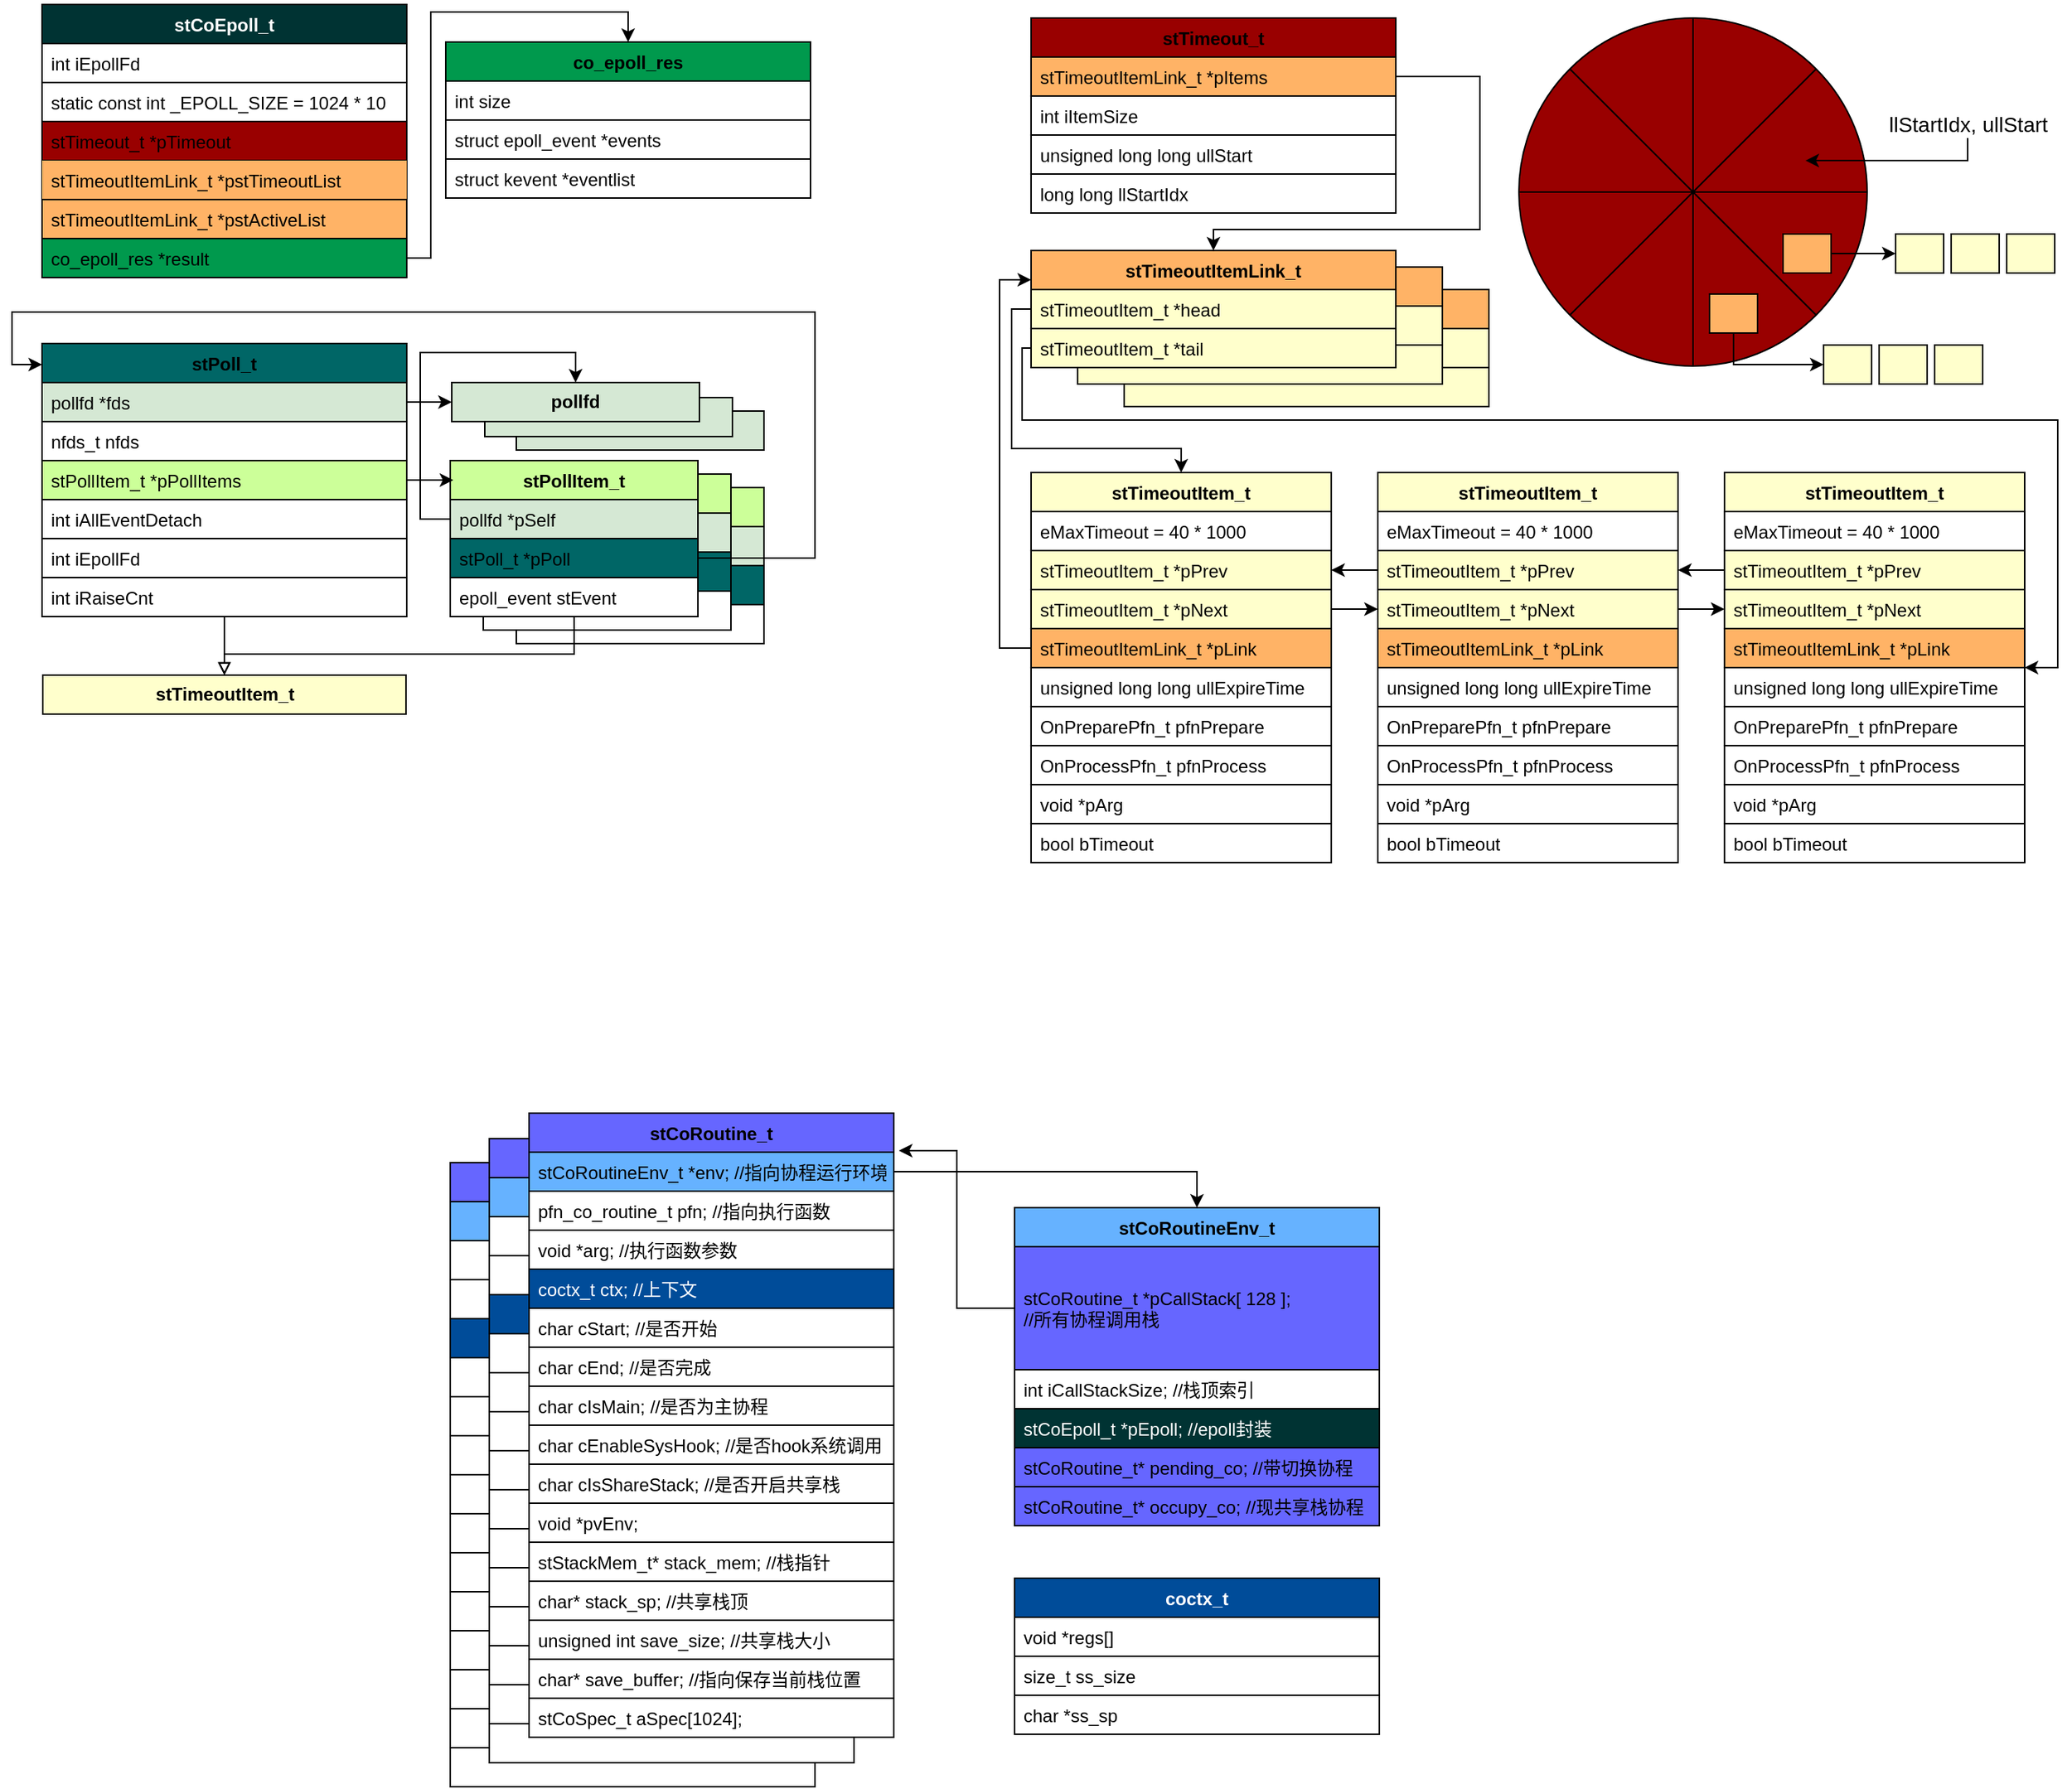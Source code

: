 <mxfile version="13.7.4" type="device" pages="2"><diagram id="zIFDascalYfFXVByqkw4" name="uml"><mxGraphModel dx="788" dy="471" grid="0" gridSize="10" guides="1" tooltips="1" connect="1" arrows="1" fold="1" page="1" pageScale="1" pageWidth="2336" pageHeight="1654" math="0" shadow="0"><root><mxCell id="0"/><mxCell id="1" parent="0"/><mxCell id="pjEBGaIkILtSolrKHV6D-85" value="" style="swimlane;fontStyle=1;align=center;verticalAlign=top;childLayout=stackLayout;horizontal=1;startSize=26;horizontalStack=0;resizeParent=1;resizeParentMax=0;resizeLast=0;collapsible=1;marginBottom=0;labelBackgroundColor=none;swimlaneLine=0;sketch=0;shadow=0;swimlaneFillColor=none;fillColor=#CCFF99;" parent="1" vertex="1"><mxGeometry x="486" y="387" width="165" height="104" as="geometry"><mxRectangle x="170" y="110" width="100" height="26" as="alternateBounds"/></mxGeometry></mxCell><object label="" id="pjEBGaIkILtSolrKHV6D-86"><mxCell style="text;align=left;verticalAlign=top;spacingLeft=4;spacingRight=4;overflow=hidden;rotatable=0;points=[[0,0.5],[1,0.5]];portConstraint=eastwest;strokeColor=#000000;fillColor=#D5E8D4;" parent="pjEBGaIkILtSolrKHV6D-85" vertex="1"><mxGeometry y="26" width="165" height="26" as="geometry"/></mxCell></object><object label="" id="pjEBGaIkILtSolrKHV6D-87"><mxCell style="text;align=left;verticalAlign=top;spacingLeft=4;spacingRight=4;overflow=hidden;rotatable=0;points=[[0,0.5],[1,0.5]];portConstraint=eastwest;strokeColor=#000000;fillColor=#006666;" parent="pjEBGaIkILtSolrKHV6D-85" vertex="1"><mxGeometry y="52" width="165" height="26" as="geometry"/></mxCell></object><object label="" id="pjEBGaIkILtSolrKHV6D-88"><mxCell style="text;align=left;verticalAlign=top;spacingLeft=4;spacingRight=4;overflow=hidden;rotatable=0;points=[[0,0.5],[1,0.5]];portConstraint=eastwest;strokeColor=#000000;fillColor=#ffffff;" parent="pjEBGaIkILtSolrKHV6D-85" vertex="1"><mxGeometry y="78" width="165" height="26" as="geometry"/></mxCell></object><mxCell id="pjEBGaIkILtSolrKHV6D-67" value="" style="swimlane;fontStyle=1;align=center;verticalAlign=top;childLayout=stackLayout;horizontal=1;startSize=26;horizontalStack=0;resizeParent=1;resizeParentMax=0;resizeLast=0;collapsible=1;marginBottom=0;labelBackgroundColor=none;swimlaneLine=0;sketch=0;shadow=0;swimlaneFillColor=none;fillColor=#CCFF99;" parent="1" vertex="1"><mxGeometry x="464" y="378" width="165" height="104" as="geometry"><mxRectangle x="170" y="110" width="100" height="26" as="alternateBounds"/></mxGeometry></mxCell><object label="" id="pjEBGaIkILtSolrKHV6D-68"><mxCell style="text;align=left;verticalAlign=top;spacingLeft=4;spacingRight=4;overflow=hidden;rotatable=0;points=[[0,0.5],[1,0.5]];portConstraint=eastwest;strokeColor=#000000;fillColor=#D5E8D4;" parent="pjEBGaIkILtSolrKHV6D-67" vertex="1"><mxGeometry y="26" width="165" height="26" as="geometry"/></mxCell></object><object label="" id="pjEBGaIkILtSolrKHV6D-69"><mxCell style="text;align=left;verticalAlign=top;spacingLeft=4;spacingRight=4;overflow=hidden;rotatable=0;points=[[0,0.5],[1,0.5]];portConstraint=eastwest;strokeColor=#000000;fillColor=#006666;" parent="pjEBGaIkILtSolrKHV6D-67" vertex="1"><mxGeometry y="52" width="165" height="26" as="geometry"/></mxCell></object><object label="" id="pjEBGaIkILtSolrKHV6D-70"><mxCell style="text;align=left;verticalAlign=top;spacingLeft=4;spacingRight=4;overflow=hidden;rotatable=0;points=[[0,0.5],[1,0.5]];portConstraint=eastwest;strokeColor=#000000;fillColor=#ffffff;" parent="pjEBGaIkILtSolrKHV6D-67" vertex="1"><mxGeometry y="78" width="165" height="26" as="geometry"/></mxCell></object><mxCell id="pjEBGaIkILtSolrKHV6D-81" value="" style="rounded=0;whiteSpace=wrap;html=1;shadow=0;labelBackgroundColor=none;sketch=0;strokeColor=#000000;fontFamily=Comic Sans MS;fillColor=#D5E8D4;" parent="1" vertex="1"><mxGeometry x="486" y="336" width="165" height="26" as="geometry"/></mxCell><mxCell id="pjEBGaIkILtSolrKHV6D-80" value="" style="rounded=0;whiteSpace=wrap;html=1;shadow=0;labelBackgroundColor=none;sketch=0;strokeColor=#000000;fontFamily=Comic Sans MS;fillColor=#D5E8D4;" parent="1" vertex="1"><mxGeometry x="465" y="327" width="165" height="26" as="geometry"/></mxCell><mxCell id="pjEBGaIkILtSolrKHV6D-1" value="stCoEpoll_t" style="swimlane;fontStyle=1;align=center;verticalAlign=top;childLayout=stackLayout;horizontal=1;startSize=26;horizontalStack=0;resizeParent=1;resizeParentMax=0;resizeLast=0;collapsible=1;marginBottom=0;labelBackgroundColor=none;swimlaneLine=0;sketch=0;shadow=0;swimlaneFillColor=none;fillColor=#003333;fontColor=#FFFFFF;" parent="1" vertex="1"><mxGeometry x="170" y="65" width="243" height="182" as="geometry"><mxRectangle x="170" y="110" width="100" height="26" as="alternateBounds"/></mxGeometry></mxCell><object label="int iEpollFd" id="pjEBGaIkILtSolrKHV6D-2"><mxCell style="text;align=left;verticalAlign=top;spacingLeft=4;spacingRight=4;overflow=hidden;rotatable=0;points=[[0,0.5],[1,0.5]];portConstraint=eastwest;strokeColor=#000000;" parent="pjEBGaIkILtSolrKHV6D-1" vertex="1"><mxGeometry y="26" width="243" height="26" as="geometry"/></mxCell></object><object label="static const int _EPOLL_SIZE = 1024 * 10" id="pjEBGaIkILtSolrKHV6D-27"><mxCell style="text;fillColor=none;align=left;verticalAlign=top;spacingLeft=4;spacingRight=4;overflow=hidden;rotatable=0;points=[[0,0.5],[1,0.5]];portConstraint=eastwest;strokeColor=#000000;" parent="pjEBGaIkILtSolrKHV6D-1" vertex="1"><mxGeometry y="52" width="243" height="26" as="geometry"/></mxCell></object><object label="stTimeout_t *pTimeout" id="pjEBGaIkILtSolrKHV6D-29"><mxCell style="text;align=left;verticalAlign=top;spacingLeft=4;spacingRight=4;overflow=hidden;rotatable=0;points=[[0,0.5],[1,0.5]];portConstraint=eastwest;strokeColor=#000000;fillColor=#990000;" parent="pjEBGaIkILtSolrKHV6D-1" vertex="1"><mxGeometry y="78" width="243" height="26" as="geometry"/></mxCell></object><object label="stTimeoutItemLink_t *pstTimeoutList" id="pjEBGaIkILtSolrKHV6D-30"><mxCell style="text;strokeColor=none;align=left;verticalAlign=top;spacingLeft=4;spacingRight=4;overflow=hidden;rotatable=0;points=[[0,0.5],[1,0.5]];portConstraint=eastwest;labelBorderColor=none;labelBackgroundColor=none;fillColor=#FFB366;" parent="pjEBGaIkILtSolrKHV6D-1" vertex="1"><mxGeometry y="104" width="243" height="26" as="geometry"/></mxCell></object><object label="stTimeoutItemLink_t *pstActiveList" id="pjEBGaIkILtSolrKHV6D-31"><mxCell style="text;align=left;verticalAlign=top;spacingLeft=4;spacingRight=4;overflow=hidden;rotatable=0;points=[[0,0.5],[1,0.5]];portConstraint=eastwest;strokeColor=#000000;fillColor=#FFB366;" parent="pjEBGaIkILtSolrKHV6D-1" vertex="1"><mxGeometry y="130" width="243" height="26" as="geometry"/></mxCell></object><object label="co_epoll_res *result" id="pjEBGaIkILtSolrKHV6D-32"><mxCell style="text;align=left;verticalAlign=top;spacingLeft=4;spacingRight=4;overflow=hidden;rotatable=0;points=[[0,0.5],[1,0.5]];portConstraint=eastwest;labelBackgroundColor=none;strokeColor=#000000;fillColor=#00994D;" parent="pjEBGaIkILtSolrKHV6D-1" vertex="1"><mxGeometry y="156" width="243" height="26" as="geometry"/></mxCell></object><mxCell id="pjEBGaIkILtSolrKHV6D-109" style="edgeStyle=orthogonalEdgeStyle;rounded=0;orthogonalLoop=1;jettySize=auto;html=1;entryX=0.5;entryY=0;entryDx=0;entryDy=0;fontFamily=Comic Sans MS;endArrow=block;endFill=0;" parent="1" source="pjEBGaIkILtSolrKHV6D-48" target="pjEBGaIkILtSolrKHV6D-120" edge="1"><mxGeometry relative="1" as="geometry"><mxPoint x="291.5" y="504" as="targetPoint"/></mxGeometry></mxCell><mxCell id="pjEBGaIkILtSolrKHV6D-48" value="stPoll_t" style="swimlane;fontStyle=1;align=center;verticalAlign=top;childLayout=stackLayout;horizontal=1;startSize=26;horizontalStack=0;resizeParent=1;resizeParentMax=0;resizeLast=0;collapsible=1;marginBottom=0;labelBackgroundColor=none;swimlaneLine=0;sketch=0;shadow=0;swimlaneFillColor=none;fillColor=#006666;" parent="1" vertex="1"><mxGeometry x="170" y="291" width="243" height="182" as="geometry"><mxRectangle x="170" y="110" width="100" height="26" as="alternateBounds"/></mxGeometry></mxCell><object label="pollfd *fds" id="pjEBGaIkILtSolrKHV6D-49"><mxCell style="text;align=left;verticalAlign=top;spacingLeft=4;spacingRight=4;overflow=hidden;rotatable=0;points=[[0,0.5],[1,0.5]];portConstraint=eastwest;strokeColor=#000000;fillColor=#D5E8D4;" parent="pjEBGaIkILtSolrKHV6D-48" vertex="1"><mxGeometry y="26" width="243" height="26" as="geometry"/></mxCell></object><object label="nfds_t nfds" id="pjEBGaIkILtSolrKHV6D-50"><mxCell style="text;fillColor=none;align=left;verticalAlign=top;spacingLeft=4;spacingRight=4;overflow=hidden;rotatable=0;points=[[0,0.5],[1,0.5]];portConstraint=eastwest;strokeColor=#000000;" parent="pjEBGaIkILtSolrKHV6D-48" vertex="1"><mxGeometry y="52" width="243" height="26" as="geometry"/></mxCell></object><object label="stPollItem_t *pPollItems" id="pjEBGaIkILtSolrKHV6D-51"><mxCell style="text;align=left;verticalAlign=top;spacingLeft=4;spacingRight=4;overflow=hidden;rotatable=0;points=[[0,0.5],[1,0.5]];portConstraint=eastwest;strokeColor=#000000;fillColor=#CCFF99;" parent="pjEBGaIkILtSolrKHV6D-48" vertex="1"><mxGeometry y="78" width="243" height="26" as="geometry"/></mxCell></object><object label="int iAllEventDetach" id="pjEBGaIkILtSolrKHV6D-52"><mxCell style="text;strokeColor=none;fillColor=none;align=left;verticalAlign=top;spacingLeft=4;spacingRight=4;overflow=hidden;rotatable=0;points=[[0,0.5],[1,0.5]];portConstraint=eastwest;labelBorderColor=none;labelBackgroundColor=#ffffff;" parent="pjEBGaIkILtSolrKHV6D-48" vertex="1"><mxGeometry y="104" width="243" height="26" as="geometry"/></mxCell></object><object label="int iEpollFd" id="pjEBGaIkILtSolrKHV6D-53"><mxCell style="text;align=left;verticalAlign=top;spacingLeft=4;spacingRight=4;overflow=hidden;rotatable=0;points=[[0,0.5],[1,0.5]];portConstraint=eastwest;strokeColor=#000000;" parent="pjEBGaIkILtSolrKHV6D-48" vertex="1"><mxGeometry y="130" width="243" height="26" as="geometry"/></mxCell></object><object label="int iRaiseCnt" id="pjEBGaIkILtSolrKHV6D-54"><mxCell style="text;align=left;verticalAlign=top;spacingLeft=4;spacingRight=4;overflow=hidden;rotatable=0;points=[[0,0.5],[1,0.5]];portConstraint=eastwest;labelBackgroundColor=none;strokeColor=#000000;" parent="pjEBGaIkILtSolrKHV6D-48" vertex="1"><mxGeometry y="156" width="243" height="26" as="geometry"/></mxCell></object><mxCell id="pjEBGaIkILtSolrKHV6D-55" value="stPollItem_t" style="swimlane;fontStyle=1;align=center;verticalAlign=top;childLayout=stackLayout;horizontal=1;startSize=26;horizontalStack=0;resizeParent=1;resizeParentMax=0;resizeLast=0;collapsible=1;marginBottom=0;labelBackgroundColor=none;swimlaneLine=0;sketch=0;shadow=0;swimlaneFillColor=none;fillColor=#CCFF99;" parent="1" vertex="1"><mxGeometry x="442" y="369" width="165" height="104" as="geometry"><mxRectangle x="170" y="110" width="100" height="26" as="alternateBounds"/></mxGeometry></mxCell><object label="pollfd *pSelf" id="pjEBGaIkILtSolrKHV6D-56"><mxCell style="text;align=left;verticalAlign=top;spacingLeft=4;spacingRight=4;overflow=hidden;rotatable=0;points=[[0,0.5],[1,0.5]];portConstraint=eastwest;strokeColor=#000000;sketch=0;glass=0;rounded=0;shadow=0;fillColor=#D5E8D4;" parent="pjEBGaIkILtSolrKHV6D-55" vertex="1"><mxGeometry y="26" width="165" height="26" as="geometry"/></mxCell></object><object label="stPoll_t *pPoll" id="pjEBGaIkILtSolrKHV6D-57"><mxCell style="text;align=left;verticalAlign=top;spacingLeft=4;spacingRight=4;overflow=hidden;rotatable=0;points=[[0,0.5],[1,0.5]];portConstraint=eastwest;strokeColor=#000000;fillColor=#006666;" parent="pjEBGaIkILtSolrKHV6D-55" vertex="1"><mxGeometry y="52" width="165" height="26" as="geometry"/></mxCell></object><object label="epoll_event stEvent" id="pjEBGaIkILtSolrKHV6D-58"><mxCell style="text;align=left;verticalAlign=top;spacingLeft=4;spacingRight=4;overflow=hidden;rotatable=0;points=[[0,0.5],[1,0.5]];portConstraint=eastwest;strokeColor=#000000;fillColor=#ffffff;" parent="pjEBGaIkILtSolrKHV6D-55" vertex="1"><mxGeometry y="78" width="165" height="26" as="geometry"/></mxCell></object><mxCell id="pjEBGaIkILtSolrKHV6D-79" value="&lt;span style=&quot;font-family: &amp;#34;helvetica&amp;#34; ; text-align: left&quot;&gt;&lt;b&gt;pollfd&lt;/b&gt;&lt;/span&gt;" style="rounded=0;whiteSpace=wrap;html=1;shadow=0;labelBackgroundColor=none;sketch=0;strokeColor=#000000;fontFamily=Comic Sans MS;fillColor=#D5E8D4;" parent="1" vertex="1"><mxGeometry x="443" y="317" width="165" height="26" as="geometry"/></mxCell><mxCell id="pjEBGaIkILtSolrKHV6D-82" style="edgeStyle=orthogonalEdgeStyle;rounded=0;orthogonalLoop=1;jettySize=auto;html=1;fontFamily=Comic Sans MS;entryX=0;entryY=0.5;entryDx=0;entryDy=0;" parent="1" source="pjEBGaIkILtSolrKHV6D-49" target="pjEBGaIkILtSolrKHV6D-79" edge="1"><mxGeometry relative="1" as="geometry"><mxPoint x="455" y="276" as="targetPoint"/></mxGeometry></mxCell><mxCell id="pjEBGaIkILtSolrKHV6D-83" style="edgeStyle=orthogonalEdgeStyle;rounded=0;orthogonalLoop=1;jettySize=auto;html=1;fontFamily=Comic Sans MS;" parent="1" source="pjEBGaIkILtSolrKHV6D-51" edge="1"><mxGeometry relative="1" as="geometry"><mxPoint x="444" y="382" as="targetPoint"/></mxGeometry></mxCell><mxCell id="pjEBGaIkILtSolrKHV6D-33" value="co_epoll_res" style="swimlane;fontStyle=1;align=center;verticalAlign=top;childLayout=stackLayout;horizontal=1;startSize=26;horizontalStack=0;resizeParent=1;resizeParentMax=0;resizeLast=0;collapsible=1;marginBottom=0;labelBackgroundColor=none;swimlaneLine=0;sketch=0;shadow=0;swimlaneFillColor=none;fillColor=#00994D;" parent="1" vertex="1"><mxGeometry x="439" y="90" width="243" height="104" as="geometry"><mxRectangle x="170" y="110" width="100" height="26" as="alternateBounds"/></mxGeometry></mxCell><object label="int size" id="pjEBGaIkILtSolrKHV6D-34"><mxCell style="text;align=left;verticalAlign=top;spacingLeft=4;spacingRight=4;overflow=hidden;rotatable=0;points=[[0,0.5],[1,0.5]];portConstraint=eastwest;strokeColor=#000000;" parent="pjEBGaIkILtSolrKHV6D-33" vertex="1"><mxGeometry y="26" width="243" height="26" as="geometry"/></mxCell></object><object label="struct epoll_event *events" id="pjEBGaIkILtSolrKHV6D-35"><mxCell style="text;fillColor=none;align=left;verticalAlign=top;spacingLeft=4;spacingRight=4;overflow=hidden;rotatable=0;points=[[0,0.5],[1,0.5]];portConstraint=eastwest;strokeColor=#000000;" parent="pjEBGaIkILtSolrKHV6D-33" vertex="1"><mxGeometry y="52" width="243" height="26" as="geometry"/></mxCell></object><object label="struct kevent *eventlist" id="pjEBGaIkILtSolrKHV6D-36"><mxCell style="text;align=left;verticalAlign=top;spacingLeft=4;spacingRight=4;overflow=hidden;rotatable=0;points=[[0,0.5],[1,0.5]];portConstraint=eastwest;strokeColor=#000000;" parent="pjEBGaIkILtSolrKHV6D-33" vertex="1"><mxGeometry y="78" width="243" height="26" as="geometry"/></mxCell></object><mxCell id="pjEBGaIkILtSolrKHV6D-91" style="edgeStyle=orthogonalEdgeStyle;rounded=0;orthogonalLoop=1;jettySize=auto;html=1;fontFamily=Comic Sans MS;entryX=0.5;entryY=0;entryDx=0;entryDy=0;exitX=0;exitY=0.5;exitDx=0;exitDy=0;" parent="1" source="pjEBGaIkILtSolrKHV6D-56" target="pjEBGaIkILtSolrKHV6D-79" edge="1"><mxGeometry relative="1" as="geometry"><mxPoint x="447" y="241" as="targetPoint"/></mxGeometry></mxCell><mxCell id="pjEBGaIkILtSolrKHV6D-92" style="edgeStyle=orthogonalEdgeStyle;rounded=0;orthogonalLoop=1;jettySize=auto;html=1;entryX=0.5;entryY=0;entryDx=0;entryDy=0;fontFamily=Comic Sans MS;" parent="1" source="pjEBGaIkILtSolrKHV6D-32" target="pjEBGaIkILtSolrKHV6D-33" edge="1"><mxGeometry relative="1" as="geometry"><Array as="points"><mxPoint x="429" y="234"/><mxPoint x="429" y="70"/><mxPoint x="561" y="70"/></Array></mxGeometry></mxCell><mxCell id="pjEBGaIkILtSolrKHV6D-120" value="&lt;span style=&quot;font-family: &amp;#34;helvetica&amp;#34; ; font-weight: 700&quot;&gt;stTimeoutItem_t&lt;/span&gt;" style="rounded=0;whiteSpace=wrap;html=1;shadow=0;labelBackgroundColor=none;sketch=0;strokeColor=#000000;fontFamily=Comic Sans MS;fillColor=#FFFFCC;" parent="1" vertex="1"><mxGeometry x="170.5" y="512" width="242" height="26" as="geometry"/></mxCell><mxCell id="pjEBGaIkILtSolrKHV6D-121" style="edgeStyle=orthogonalEdgeStyle;rounded=0;orthogonalLoop=1;jettySize=auto;html=1;entryX=0.5;entryY=0;entryDx=0;entryDy=0;fontFamily=Comic Sans MS;endArrow=block;endFill=0;exitX=0.5;exitY=1;exitDx=0;exitDy=0;" parent="1" source="pjEBGaIkILtSolrKHV6D-55" target="pjEBGaIkILtSolrKHV6D-120" edge="1"><mxGeometry relative="1" as="geometry"><mxPoint x="301.486" y="483" as="sourcePoint"/><mxPoint x="301.5" y="522" as="targetPoint"/><Array as="points"><mxPoint x="525" y="498"/><mxPoint x="291" y="498"/></Array></mxGeometry></mxCell><mxCell id="88nDd387vEsgpgYrD9lZ-1" style="rounded=0;orthogonalLoop=1;jettySize=auto;html=1;endArrow=classic;endFill=1;fontFamily=Comic Sans MS;sketch=0;" parent="1" source="88nDd387vEsgpgYrD9lZ-29" target="88nDd387vEsgpgYrD9lZ-19" edge="1"><mxGeometry relative="1" as="geometry"/></mxCell><mxCell id="88nDd387vEsgpgYrD9lZ-2" style="edgeStyle=none;rounded=0;sketch=0;orthogonalLoop=1;jettySize=auto;html=1;exitX=0;exitY=0.5;exitDx=0;exitDy=0;entryX=1;entryY=0.5;entryDx=0;entryDy=0;endArrow=classic;endFill=1;fontFamily=Comic Sans MS;" parent="1" source="88nDd387vEsgpgYrD9lZ-39" target="88nDd387vEsgpgYrD9lZ-29" edge="1"><mxGeometry relative="1" as="geometry"/></mxCell><mxCell id="88nDd387vEsgpgYrD9lZ-3" style="edgeStyle=none;rounded=0;sketch=0;orthogonalLoop=1;jettySize=auto;html=1;endArrow=classic;endFill=1;fontFamily=Comic Sans MS;" parent="1" source="88nDd387vEsgpgYrD9lZ-20" target="88nDd387vEsgpgYrD9lZ-30" edge="1"><mxGeometry relative="1" as="geometry"/></mxCell><mxCell id="88nDd387vEsgpgYrD9lZ-4" style="edgeStyle=none;rounded=0;sketch=0;orthogonalLoop=1;jettySize=auto;html=1;exitX=1;exitY=0.5;exitDx=0;exitDy=0;entryX=0;entryY=0.5;entryDx=0;entryDy=0;endArrow=classic;endFill=1;fontFamily=Comic Sans MS;" parent="1" source="88nDd387vEsgpgYrD9lZ-30" target="88nDd387vEsgpgYrD9lZ-40" edge="1"><mxGeometry relative="1" as="geometry"/></mxCell><mxCell id="88nDd387vEsgpgYrD9lZ-5" style="edgeStyle=orthogonalEdgeStyle;rounded=0;sketch=0;orthogonalLoop=1;jettySize=auto;html=1;exitX=0;exitY=0.5;exitDx=0;exitDy=0;endArrow=classic;endFill=1;fontFamily=Comic Sans MS;elbow=vertical;entryX=0.5;entryY=0;entryDx=0;entryDy=0;" parent="1" source="88nDd387vEsgpgYrD9lZ-15" target="88nDd387vEsgpgYrD9lZ-17" edge="1"><mxGeometry relative="1" as="geometry"><mxPoint x="806.246" y="349.897" as="targetPoint"/><Array as="points"><mxPoint x="816" y="268"/><mxPoint x="816" y="361"/><mxPoint x="929" y="361"/></Array></mxGeometry></mxCell><mxCell id="88nDd387vEsgpgYrD9lZ-6" style="edgeStyle=orthogonalEdgeStyle;rounded=0;sketch=0;orthogonalLoop=1;jettySize=auto;html=1;endArrow=classic;endFill=1;fontFamily=Comic Sans MS;exitX=0;exitY=0.5;exitDx=0;exitDy=0;" parent="1" source="88nDd387vEsgpgYrD9lZ-16" target="88nDd387vEsgpgYrD9lZ-37" edge="1"><mxGeometry relative="1" as="geometry"><Array as="points"><mxPoint x="823" y="294"/><mxPoint x="823" y="342"/><mxPoint x="1513" y="342"/></Array></mxGeometry></mxCell><mxCell id="88nDd387vEsgpgYrD9lZ-7" style="edgeStyle=orthogonalEdgeStyle;rounded=0;sketch=0;orthogonalLoop=1;jettySize=auto;html=1;entryX=0.5;entryY=0;entryDx=0;entryDy=0;endArrow=classic;endFill=1;fontFamily=Comic Sans MS;" parent="1" source="88nDd387vEsgpgYrD9lZ-48" target="88nDd387vEsgpgYrD9lZ-14" edge="1"><mxGeometry relative="1" as="geometry"><Array as="points"><mxPoint x="1128" y="113"/><mxPoint x="1128" y="215"/><mxPoint x="951" y="215"/></Array></mxGeometry></mxCell><mxCell id="88nDd387vEsgpgYrD9lZ-8" value="" style="swimlane;fontStyle=1;align=center;verticalAlign=top;childLayout=stackLayout;horizontal=1;startSize=26;horizontalStack=0;resizeParent=1;resizeParentMax=0;resizeLast=0;collapsible=1;marginBottom=0;labelBackgroundColor=none;swimlaneLine=0;sketch=0;shadow=0;swimlaneFillColor=none;fillColor=#FFB366;" parent="1" vertex="1"><mxGeometry x="891" y="255" width="243" height="78" as="geometry"><mxRectangle x="170" y="110" width="100" height="26" as="alternateBounds"/></mxGeometry></mxCell><object label="" id="88nDd387vEsgpgYrD9lZ-9"><mxCell style="text;align=left;verticalAlign=top;spacingLeft=4;spacingRight=4;overflow=hidden;rotatable=0;points=[[0,0.5],[1,0.5]];portConstraint=eastwest;strokeColor=#000000;fillColor=#FFFFCC;" parent="88nDd387vEsgpgYrD9lZ-8" vertex="1"><mxGeometry y="26" width="243" height="26" as="geometry"/></mxCell></object><object label="" id="88nDd387vEsgpgYrD9lZ-10"><mxCell style="text;align=left;verticalAlign=top;spacingLeft=4;spacingRight=4;overflow=hidden;rotatable=0;points=[[0,0.5],[1,0.5]];portConstraint=eastwest;labelBackgroundColor=none;strokeColor=#000000;fillColor=#FFFFCC;" parent="88nDd387vEsgpgYrD9lZ-8" vertex="1"><mxGeometry y="52" width="243" height="26" as="geometry"/></mxCell></object><mxCell id="88nDd387vEsgpgYrD9lZ-11" value="" style="swimlane;fontStyle=1;align=center;verticalAlign=top;childLayout=stackLayout;horizontal=1;startSize=26;horizontalStack=0;resizeParent=1;resizeParentMax=0;resizeLast=0;collapsible=1;marginBottom=0;labelBackgroundColor=none;swimlaneLine=0;sketch=0;shadow=0;swimlaneFillColor=none;fillColor=#FFB366;" parent="1" vertex="1"><mxGeometry x="860" y="240" width="243" height="78" as="geometry"><mxRectangle x="170" y="110" width="100" height="26" as="alternateBounds"/></mxGeometry></mxCell><object label="" id="88nDd387vEsgpgYrD9lZ-12"><mxCell style="text;align=left;verticalAlign=top;spacingLeft=4;spacingRight=4;overflow=hidden;rotatable=0;points=[[0,0.5],[1,0.5]];portConstraint=eastwest;strokeColor=#000000;fillColor=#FFFFCC;" parent="88nDd387vEsgpgYrD9lZ-11" vertex="1"><mxGeometry y="26" width="243" height="26" as="geometry"/></mxCell></object><object label="" id="88nDd387vEsgpgYrD9lZ-13"><mxCell style="text;align=left;verticalAlign=top;spacingLeft=4;spacingRight=4;overflow=hidden;rotatable=0;points=[[0,0.5],[1,0.5]];portConstraint=eastwest;labelBackgroundColor=none;strokeColor=#000000;fillColor=#FFFFCC;" parent="88nDd387vEsgpgYrD9lZ-11" vertex="1"><mxGeometry y="52" width="243" height="26" as="geometry"/></mxCell></object><mxCell id="88nDd387vEsgpgYrD9lZ-14" value="stTimeoutItemLink_t" style="swimlane;fontStyle=1;align=center;verticalAlign=top;childLayout=stackLayout;horizontal=1;startSize=26;horizontalStack=0;resizeParent=1;resizeParentMax=0;resizeLast=0;collapsible=1;marginBottom=0;labelBackgroundColor=none;swimlaneLine=0;sketch=0;shadow=0;swimlaneFillColor=none;fillColor=#FFB366;" parent="1" vertex="1"><mxGeometry x="828.97" y="229" width="243" height="78" as="geometry"><mxRectangle x="170" y="110" width="100" height="26" as="alternateBounds"/></mxGeometry></mxCell><object label="stTimeoutItem_t *head" id="88nDd387vEsgpgYrD9lZ-15"><mxCell style="text;align=left;verticalAlign=top;spacingLeft=4;spacingRight=4;overflow=hidden;rotatable=0;points=[[0,0.5],[1,0.5]];portConstraint=eastwest;strokeColor=#000000;fillColor=#FFFFCC;" parent="88nDd387vEsgpgYrD9lZ-14" vertex="1"><mxGeometry y="26" width="243" height="26" as="geometry"/></mxCell></object><object label="stTimeoutItem_t *tail" id="88nDd387vEsgpgYrD9lZ-16"><mxCell style="text;align=left;verticalAlign=top;spacingLeft=4;spacingRight=4;overflow=hidden;rotatable=0;points=[[0,0.5],[1,0.5]];portConstraint=eastwest;labelBackgroundColor=none;strokeColor=#000000;fillColor=#FFFFCC;" parent="88nDd387vEsgpgYrD9lZ-14" vertex="1"><mxGeometry y="52" width="243" height="26" as="geometry"/></mxCell></object><mxCell id="88nDd387vEsgpgYrD9lZ-17" value="stTimeoutItem_t" style="swimlane;fontStyle=1;align=center;verticalAlign=top;childLayout=stackLayout;horizontal=1;startSize=26;horizontalStack=0;resizeParent=1;resizeParentMax=0;resizeLast=0;collapsible=1;marginBottom=0;labelBackgroundColor=none;swimlaneLine=0;sketch=0;shadow=0;swimlaneFillColor=none;fillColor=#FFFFCC;" parent="1" vertex="1"><mxGeometry x="828.97" y="377" width="200" height="260" as="geometry"><mxRectangle x="170" y="110" width="100" height="26" as="alternateBounds"/></mxGeometry></mxCell><object label="eMaxTimeout = 40 * 1000" id="88nDd387vEsgpgYrD9lZ-18"><mxCell style="text;align=left;verticalAlign=top;spacingLeft=4;spacingRight=4;overflow=hidden;rotatable=0;points=[[0,0.5],[1,0.5]];portConstraint=eastwest;strokeColor=#000000;fillColor=#ffffff;" parent="88nDd387vEsgpgYrD9lZ-17" vertex="1"><mxGeometry y="26" width="200" height="26" as="geometry"/></mxCell></object><object label="stTimeoutItem_t *pPrev" id="88nDd387vEsgpgYrD9lZ-19"><mxCell style="text;align=left;verticalAlign=top;spacingLeft=4;spacingRight=4;overflow=hidden;rotatable=0;points=[[0,0.5],[1,0.5]];portConstraint=eastwest;strokeColor=#000000;fillColor=#FFFFCC;" parent="88nDd387vEsgpgYrD9lZ-17" vertex="1"><mxGeometry y="52" width="200" height="26" as="geometry"/></mxCell></object><object label="stTimeoutItem_t *pNext" id="88nDd387vEsgpgYrD9lZ-20"><mxCell style="text;align=left;verticalAlign=top;spacingLeft=4;spacingRight=4;overflow=hidden;rotatable=0;points=[[0,0.5],[1,0.5]];portConstraint=eastwest;labelBackgroundColor=none;strokeColor=#000000;fillColor=#FFFFCC;" parent="88nDd387vEsgpgYrD9lZ-17" vertex="1"><mxGeometry y="78" width="200" height="26" as="geometry"/></mxCell></object><object label="stTimeoutItemLink_t *pLink" id="88nDd387vEsgpgYrD9lZ-21"><mxCell style="text;align=left;verticalAlign=top;spacingLeft=4;spacingRight=4;overflow=hidden;rotatable=0;points=[[0,0.5],[1,0.5]];portConstraint=eastwest;labelBackgroundColor=none;strokeColor=#000000;fillColor=#FFB366;" parent="88nDd387vEsgpgYrD9lZ-17" vertex="1"><mxGeometry y="104" width="200" height="26" as="geometry"/></mxCell></object><object label="unsigned long long ullExpireTime" id="88nDd387vEsgpgYrD9lZ-22"><mxCell style="text;align=left;verticalAlign=top;spacingLeft=4;spacingRight=4;overflow=hidden;rotatable=0;points=[[0,0.5],[1,0.5]];portConstraint=eastwest;labelBackgroundColor=none;strokeColor=#000000;fillColor=#ffffff;" parent="88nDd387vEsgpgYrD9lZ-17" vertex="1"><mxGeometry y="130" width="200" height="26" as="geometry"/></mxCell></object><object label="OnPreparePfn_t pfnPrepare" id="88nDd387vEsgpgYrD9lZ-23"><mxCell style="text;align=left;verticalAlign=top;spacingLeft=4;spacingRight=4;overflow=hidden;rotatable=0;points=[[0,0.5],[1,0.5]];portConstraint=eastwest;labelBackgroundColor=none;strokeColor=#000000;fillColor=#ffffff;" parent="88nDd387vEsgpgYrD9lZ-17" vertex="1"><mxGeometry y="156" width="200" height="26" as="geometry"/></mxCell></object><object label="OnProcessPfn_t pfnProcess" id="88nDd387vEsgpgYrD9lZ-24"><mxCell style="text;align=left;verticalAlign=top;spacingLeft=4;spacingRight=4;overflow=hidden;rotatable=0;points=[[0,0.5],[1,0.5]];portConstraint=eastwest;labelBackgroundColor=none;strokeColor=#000000;fillColor=#ffffff;" parent="88nDd387vEsgpgYrD9lZ-17" vertex="1"><mxGeometry y="182" width="200" height="26" as="geometry"/></mxCell></object><object label="void *pArg" id="88nDd387vEsgpgYrD9lZ-25"><mxCell style="text;align=left;verticalAlign=top;spacingLeft=4;spacingRight=4;overflow=hidden;rotatable=0;points=[[0,0.5],[1,0.5]];portConstraint=eastwest;labelBackgroundColor=none;strokeColor=#000000;" parent="88nDd387vEsgpgYrD9lZ-17" vertex="1"><mxGeometry y="208" width="200" height="26" as="geometry"/></mxCell></object><object label="bool bTimeout" id="88nDd387vEsgpgYrD9lZ-26"><mxCell style="text;align=left;verticalAlign=top;spacingLeft=4;spacingRight=4;overflow=hidden;rotatable=0;points=[[0,0.5],[1,0.5]];portConstraint=eastwest;labelBackgroundColor=none;strokeColor=#000000;fillColor=#ffffff;" parent="88nDd387vEsgpgYrD9lZ-17" vertex="1"><mxGeometry y="234" width="200" height="26" as="geometry"/></mxCell></object><mxCell id="88nDd387vEsgpgYrD9lZ-27" value="stTimeoutItem_t" style="swimlane;fontStyle=1;align=center;verticalAlign=top;childLayout=stackLayout;horizontal=1;startSize=26;horizontalStack=0;resizeParent=1;resizeParentMax=0;resizeLast=0;collapsible=1;marginBottom=0;labelBackgroundColor=none;swimlaneLine=0;sketch=0;shadow=0;swimlaneFillColor=none;fillColor=#FFFFCC;" parent="1" vertex="1"><mxGeometry x="1060" y="377" width="200" height="260" as="geometry"><mxRectangle x="170" y="110" width="100" height="26" as="alternateBounds"/></mxGeometry></mxCell><object label="eMaxTimeout = 40 * 1000" id="88nDd387vEsgpgYrD9lZ-28"><mxCell style="text;align=left;verticalAlign=top;spacingLeft=4;spacingRight=4;overflow=hidden;rotatable=0;points=[[0,0.5],[1,0.5]];portConstraint=eastwest;strokeColor=#000000;fillColor=#ffffff;" parent="88nDd387vEsgpgYrD9lZ-27" vertex="1"><mxGeometry y="26" width="200" height="26" as="geometry"/></mxCell></object><object label="stTimeoutItem_t *pPrev" id="88nDd387vEsgpgYrD9lZ-29"><mxCell style="text;align=left;verticalAlign=top;spacingLeft=4;spacingRight=4;overflow=hidden;rotatable=0;points=[[0,0.5],[1,0.5]];portConstraint=eastwest;strokeColor=#000000;fillColor=#FFFFCC;" parent="88nDd387vEsgpgYrD9lZ-27" vertex="1"><mxGeometry y="52" width="200" height="26" as="geometry"/></mxCell></object><object label="stTimeoutItem_t *pNext" id="88nDd387vEsgpgYrD9lZ-30"><mxCell style="text;align=left;verticalAlign=top;spacingLeft=4;spacingRight=4;overflow=hidden;rotatable=0;points=[[0,0.5],[1,0.5]];portConstraint=eastwest;labelBackgroundColor=none;strokeColor=#000000;fillColor=#FFFFCC;" parent="88nDd387vEsgpgYrD9lZ-27" vertex="1"><mxGeometry y="78" width="200" height="26" as="geometry"/></mxCell></object><object label="stTimeoutItemLink_t *pLink" id="88nDd387vEsgpgYrD9lZ-31"><mxCell style="text;align=left;verticalAlign=top;spacingLeft=4;spacingRight=4;overflow=hidden;rotatable=0;points=[[0,0.5],[1,0.5]];portConstraint=eastwest;labelBackgroundColor=none;strokeColor=#000000;fillColor=#FFB366;" parent="88nDd387vEsgpgYrD9lZ-27" vertex="1"><mxGeometry y="104" width="200" height="26" as="geometry"/></mxCell></object><object label="unsigned long long ullExpireTime" id="88nDd387vEsgpgYrD9lZ-32"><mxCell style="text;align=left;verticalAlign=top;spacingLeft=4;spacingRight=4;overflow=hidden;rotatable=0;points=[[0,0.5],[1,0.5]];portConstraint=eastwest;labelBackgroundColor=none;strokeColor=#000000;fillColor=#ffffff;" parent="88nDd387vEsgpgYrD9lZ-27" vertex="1"><mxGeometry y="130" width="200" height="26" as="geometry"/></mxCell></object><object label="OnPreparePfn_t pfnPrepare" id="88nDd387vEsgpgYrD9lZ-33"><mxCell style="text;align=left;verticalAlign=top;spacingLeft=4;spacingRight=4;overflow=hidden;rotatable=0;points=[[0,0.5],[1,0.5]];portConstraint=eastwest;labelBackgroundColor=none;strokeColor=#000000;fillColor=#ffffff;" parent="88nDd387vEsgpgYrD9lZ-27" vertex="1"><mxGeometry y="156" width="200" height="26" as="geometry"/></mxCell></object><object label="OnProcessPfn_t pfnProcess" id="88nDd387vEsgpgYrD9lZ-34"><mxCell style="text;align=left;verticalAlign=top;spacingLeft=4;spacingRight=4;overflow=hidden;rotatable=0;points=[[0,0.5],[1,0.5]];portConstraint=eastwest;labelBackgroundColor=none;strokeColor=#000000;fillColor=#ffffff;" parent="88nDd387vEsgpgYrD9lZ-27" vertex="1"><mxGeometry y="182" width="200" height="26" as="geometry"/></mxCell></object><object label="void *pArg" id="88nDd387vEsgpgYrD9lZ-35"><mxCell style="text;align=left;verticalAlign=top;spacingLeft=4;spacingRight=4;overflow=hidden;rotatable=0;points=[[0,0.5],[1,0.5]];portConstraint=eastwest;labelBackgroundColor=none;strokeColor=#000000;" parent="88nDd387vEsgpgYrD9lZ-27" vertex="1"><mxGeometry y="208" width="200" height="26" as="geometry"/></mxCell></object><object label="bool bTimeout" id="88nDd387vEsgpgYrD9lZ-36"><mxCell style="text;align=left;verticalAlign=top;spacingLeft=4;spacingRight=4;overflow=hidden;rotatable=0;points=[[0,0.5],[1,0.5]];portConstraint=eastwest;labelBackgroundColor=none;strokeColor=#000000;fillColor=#ffffff;" parent="88nDd387vEsgpgYrD9lZ-27" vertex="1"><mxGeometry y="234" width="200" height="26" as="geometry"/></mxCell></object><mxCell id="88nDd387vEsgpgYrD9lZ-37" value="stTimeoutItem_t" style="swimlane;fontStyle=1;align=center;verticalAlign=top;childLayout=stackLayout;horizontal=1;startSize=26;horizontalStack=0;resizeParent=1;resizeParentMax=0;resizeLast=0;collapsible=1;marginBottom=0;labelBackgroundColor=none;swimlaneLine=0;sketch=0;shadow=0;swimlaneFillColor=none;fillColor=#FFFFCC;" parent="1" vertex="1"><mxGeometry x="1290.97" y="377" width="200" height="260" as="geometry"><mxRectangle x="170" y="110" width="100" height="26" as="alternateBounds"/></mxGeometry></mxCell><object label="eMaxTimeout = 40 * 1000" id="88nDd387vEsgpgYrD9lZ-38"><mxCell style="text;align=left;verticalAlign=top;spacingLeft=4;spacingRight=4;overflow=hidden;rotatable=0;points=[[0,0.5],[1,0.5]];portConstraint=eastwest;strokeColor=#000000;fillColor=#ffffff;" parent="88nDd387vEsgpgYrD9lZ-37" vertex="1"><mxGeometry y="26" width="200" height="26" as="geometry"/></mxCell></object><object label="stTimeoutItem_t *pPrev" id="88nDd387vEsgpgYrD9lZ-39"><mxCell style="text;align=left;verticalAlign=top;spacingLeft=4;spacingRight=4;overflow=hidden;rotatable=0;points=[[0,0.5],[1,0.5]];portConstraint=eastwest;strokeColor=#000000;fillColor=#FFFFCC;" parent="88nDd387vEsgpgYrD9lZ-37" vertex="1"><mxGeometry y="52" width="200" height="26" as="geometry"/></mxCell></object><object label="stTimeoutItem_t *pNext" id="88nDd387vEsgpgYrD9lZ-40"><mxCell style="text;align=left;verticalAlign=top;spacingLeft=4;spacingRight=4;overflow=hidden;rotatable=0;points=[[0,0.5],[1,0.5]];portConstraint=eastwest;labelBackgroundColor=none;strokeColor=#000000;fillColor=#FFFFCC;" parent="88nDd387vEsgpgYrD9lZ-37" vertex="1"><mxGeometry y="78" width="200" height="26" as="geometry"/></mxCell></object><object label="stTimeoutItemLink_t *pLink" id="88nDd387vEsgpgYrD9lZ-41"><mxCell style="text;align=left;verticalAlign=top;spacingLeft=4;spacingRight=4;overflow=hidden;rotatable=0;points=[[0,0.5],[1,0.5]];portConstraint=eastwest;labelBackgroundColor=none;strokeColor=#000000;fillColor=#FFB366;" parent="88nDd387vEsgpgYrD9lZ-37" vertex="1"><mxGeometry y="104" width="200" height="26" as="geometry"/></mxCell></object><object label="unsigned long long ullExpireTime" id="88nDd387vEsgpgYrD9lZ-42"><mxCell style="text;align=left;verticalAlign=top;spacingLeft=4;spacingRight=4;overflow=hidden;rotatable=0;points=[[0,0.5],[1,0.5]];portConstraint=eastwest;labelBackgroundColor=none;strokeColor=#000000;fillColor=#ffffff;" parent="88nDd387vEsgpgYrD9lZ-37" vertex="1"><mxGeometry y="130" width="200" height="26" as="geometry"/></mxCell></object><object label="OnPreparePfn_t pfnPrepare" id="88nDd387vEsgpgYrD9lZ-43"><mxCell style="text;align=left;verticalAlign=top;spacingLeft=4;spacingRight=4;overflow=hidden;rotatable=0;points=[[0,0.5],[1,0.5]];portConstraint=eastwest;labelBackgroundColor=none;strokeColor=#000000;fillColor=#ffffff;" parent="88nDd387vEsgpgYrD9lZ-37" vertex="1"><mxGeometry y="156" width="200" height="26" as="geometry"/></mxCell></object><object label="OnProcessPfn_t pfnProcess" id="88nDd387vEsgpgYrD9lZ-44"><mxCell style="text;align=left;verticalAlign=top;spacingLeft=4;spacingRight=4;overflow=hidden;rotatable=0;points=[[0,0.5],[1,0.5]];portConstraint=eastwest;labelBackgroundColor=none;strokeColor=#000000;fillColor=#ffffff;" parent="88nDd387vEsgpgYrD9lZ-37" vertex="1"><mxGeometry y="182" width="200" height="26" as="geometry"/></mxCell></object><object label="void *pArg" id="88nDd387vEsgpgYrD9lZ-45"><mxCell style="text;align=left;verticalAlign=top;spacingLeft=4;spacingRight=4;overflow=hidden;rotatable=0;points=[[0,0.5],[1,0.5]];portConstraint=eastwest;labelBackgroundColor=none;strokeColor=#000000;" parent="88nDd387vEsgpgYrD9lZ-37" vertex="1"><mxGeometry y="208" width="200" height="26" as="geometry"/></mxCell></object><object label="bool bTimeout" id="88nDd387vEsgpgYrD9lZ-46"><mxCell style="text;align=left;verticalAlign=top;spacingLeft=4;spacingRight=4;overflow=hidden;rotatable=0;points=[[0,0.5],[1,0.5]];portConstraint=eastwest;labelBackgroundColor=none;strokeColor=#000000;fillColor=#ffffff;" parent="88nDd387vEsgpgYrD9lZ-37" vertex="1"><mxGeometry y="234" width="200" height="26" as="geometry"/></mxCell></object><mxCell id="88nDd387vEsgpgYrD9lZ-47" value="stTimeout_t" style="swimlane;fontStyle=1;align=center;verticalAlign=top;childLayout=stackLayout;horizontal=1;startSize=26;horizontalStack=0;resizeParent=1;resizeParentMax=0;resizeLast=0;collapsible=1;marginBottom=0;labelBackgroundColor=none;swimlaneLine=0;sketch=0;shadow=0;swimlaneFillColor=none;fillColor=#990000;" parent="1" vertex="1"><mxGeometry x="828.97" y="74" width="243" height="130" as="geometry"><mxRectangle x="170" y="110" width="100" height="26" as="alternateBounds"/></mxGeometry></mxCell><object label="stTimeoutItemLink_t *pItems" id="88nDd387vEsgpgYrD9lZ-48"><mxCell style="text;align=left;verticalAlign=top;spacingLeft=4;spacingRight=4;overflow=hidden;rotatable=0;points=[[0,0.5],[1,0.5]];portConstraint=eastwest;strokeColor=#000000;fillColor=#FFB366;" parent="88nDd387vEsgpgYrD9lZ-47" vertex="1"><mxGeometry y="26" width="243" height="26" as="geometry"/></mxCell></object><object label="int iItemSize" id="88nDd387vEsgpgYrD9lZ-49"><mxCell style="text;align=left;verticalAlign=top;spacingLeft=4;spacingRight=4;overflow=hidden;rotatable=0;points=[[0,0.5],[1,0.5]];portConstraint=eastwest;labelBackgroundColor=none;strokeColor=#000000;fillColor=#FFFFFF;" parent="88nDd387vEsgpgYrD9lZ-47" vertex="1"><mxGeometry y="52" width="243" height="26" as="geometry"/></mxCell></object><object label="unsigned long long ullStart" id="88nDd387vEsgpgYrD9lZ-50"><mxCell style="text;align=left;verticalAlign=top;spacingLeft=4;spacingRight=4;overflow=hidden;rotatable=0;points=[[0,0.5],[1,0.5]];portConstraint=eastwest;labelBackgroundColor=none;strokeColor=#000000;fillColor=#FFFFFF;" parent="88nDd387vEsgpgYrD9lZ-47" vertex="1"><mxGeometry y="78" width="243" height="26" as="geometry"/></mxCell></object><object label="long long llStartIdx" id="88nDd387vEsgpgYrD9lZ-51"><mxCell style="text;align=left;verticalAlign=top;spacingLeft=4;spacingRight=4;overflow=hidden;rotatable=0;points=[[0,0.5],[1,0.5]];portConstraint=eastwest;labelBackgroundColor=none;strokeColor=#000000;fillColor=#FFFFFF;" parent="88nDd387vEsgpgYrD9lZ-47" vertex="1"><mxGeometry y="104" width="243" height="26" as="geometry"/></mxCell></object><mxCell id="CbiV_DuvaZwe2yH8FHkV-65" style="edgeStyle=elbowEdgeStyle;rounded=0;sketch=0;orthogonalLoop=1;jettySize=auto;html=1;entryX=1.014;entryY=0.06;entryDx=0;entryDy=0;entryPerimeter=0;startArrow=none;startFill=0;endArrow=classic;endFill=1;strokeColor=#000000;fontFamily=Lucida Console;fontSize=14;fontColor=#FFFFFF;" parent="1" source="CbiV_DuvaZwe2yH8FHkV-50" target="CbiV_DuvaZwe2yH8FHkV-5" edge="1"><mxGeometry relative="1" as="geometry"/></mxCell><mxCell id="CbiV_DuvaZwe2yH8FHkV-66" style="edgeStyle=orthogonalEdgeStyle;rounded=0;sketch=0;orthogonalLoop=1;jettySize=auto;html=1;entryX=0.5;entryY=0;entryDx=0;entryDy=0;startArrow=none;startFill=0;endArrow=classic;endFill=1;strokeColor=#000000;fontFamily=Lucida Console;fontSize=14;fontColor=#FFFFFF;exitX=1;exitY=0.5;exitDx=0;exitDy=0;" parent="1" source="CbiV_DuvaZwe2yH8FHkV-6" target="CbiV_DuvaZwe2yH8FHkV-49" edge="1"><mxGeometry relative="1" as="geometry"/></mxCell><mxCell id="CbiV_DuvaZwe2yH8FHkV-89" value="" style="swimlane;fontStyle=1;align=center;verticalAlign=top;childLayout=stackLayout;horizontal=1;startSize=26;horizontalStack=0;resizeParent=1;resizeParentMax=0;resizeLast=0;collapsible=1;marginBottom=0;labelBackgroundColor=none;swimlaneLine=0;sketch=0;shadow=0;swimlaneFillColor=none;fillColor=#6666FF;" parent="1" vertex="1"><mxGeometry x="442" y="837" width="243" height="416" as="geometry"><mxRectangle x="170" y="110" width="100" height="26" as="alternateBounds"/></mxGeometry></mxCell><object label="" id="CbiV_DuvaZwe2yH8FHkV-90"><mxCell style="text;align=left;verticalAlign=top;spacingLeft=4;spacingRight=4;overflow=hidden;rotatable=0;points=[[0,0.5],[1,0.5]];portConstraint=eastwest;strokeColor=#000000;fillColor=#66B2FF;" parent="CbiV_DuvaZwe2yH8FHkV-89" vertex="1"><mxGeometry y="26" width="243" height="26" as="geometry"/></mxCell></object><object label="" id="CbiV_DuvaZwe2yH8FHkV-91"><mxCell style="text;align=left;verticalAlign=top;spacingLeft=4;spacingRight=4;overflow=hidden;rotatable=0;points=[[0,0.5],[1,0.5]];portConstraint=eastwest;labelBackgroundColor=none;strokeColor=#000000;fillColor=#ffffff;" parent="CbiV_DuvaZwe2yH8FHkV-89" vertex="1"><mxGeometry y="52" width="243" height="26" as="geometry"/></mxCell></object><object label="" id="CbiV_DuvaZwe2yH8FHkV-92"><mxCell style="text;align=left;verticalAlign=top;spacingLeft=4;spacingRight=4;overflow=hidden;rotatable=0;points=[[0,0.5],[1,0.5]];portConstraint=eastwest;labelBackgroundColor=none;strokeColor=#000000;fillColor=#ffffff;" parent="CbiV_DuvaZwe2yH8FHkV-89" vertex="1"><mxGeometry y="78" width="243" height="26" as="geometry"/></mxCell></object><object label="" id="CbiV_DuvaZwe2yH8FHkV-93"><mxCell style="text;align=left;verticalAlign=top;spacingLeft=4;spacingRight=4;overflow=hidden;rotatable=0;points=[[0,0.5],[1,0.5]];portConstraint=eastwest;labelBackgroundColor=none;strokeColor=#000000;fillColor=#004C99;fontColor=#FFFFFF;" parent="CbiV_DuvaZwe2yH8FHkV-89" vertex="1"><mxGeometry y="104" width="243" height="26" as="geometry"/></mxCell></object><object label="" id="CbiV_DuvaZwe2yH8FHkV-94"><mxCell style="text;align=left;verticalAlign=top;spacingLeft=4;spacingRight=4;overflow=hidden;rotatable=0;points=[[0,0.5],[1,0.5]];portConstraint=eastwest;labelBackgroundColor=none;strokeColor=#000000;fillColor=#ffffff;" parent="CbiV_DuvaZwe2yH8FHkV-89" vertex="1"><mxGeometry y="130" width="243" height="26" as="geometry"/></mxCell></object><object label="" id="CbiV_DuvaZwe2yH8FHkV-95"><mxCell style="text;align=left;verticalAlign=top;spacingLeft=4;spacingRight=4;overflow=hidden;rotatable=0;points=[[0,0.5],[1,0.5]];portConstraint=eastwest;labelBackgroundColor=none;strokeColor=#000000;fillColor=#ffffff;" parent="CbiV_DuvaZwe2yH8FHkV-89" vertex="1"><mxGeometry y="156" width="243" height="26" as="geometry"/></mxCell></object><object label="" id="CbiV_DuvaZwe2yH8FHkV-96"><mxCell style="text;align=left;verticalAlign=top;spacingLeft=4;spacingRight=4;overflow=hidden;rotatable=0;points=[[0,0.5],[1,0.5]];portConstraint=eastwest;labelBackgroundColor=none;strokeColor=#000000;fillColor=#ffffff;" parent="CbiV_DuvaZwe2yH8FHkV-89" vertex="1"><mxGeometry y="182" width="243" height="26" as="geometry"/></mxCell></object><object label="" id="CbiV_DuvaZwe2yH8FHkV-97"><mxCell style="text;align=left;verticalAlign=top;spacingLeft=4;spacingRight=4;overflow=hidden;rotatable=0;points=[[0,0.5],[1,0.5]];portConstraint=eastwest;labelBackgroundColor=none;strokeColor=#000000;fillColor=#ffffff;" parent="CbiV_DuvaZwe2yH8FHkV-89" vertex="1"><mxGeometry y="208" width="243" height="26" as="geometry"/></mxCell></object><object label="" id="CbiV_DuvaZwe2yH8FHkV-98"><mxCell style="text;align=left;verticalAlign=top;spacingLeft=4;spacingRight=4;overflow=hidden;rotatable=0;points=[[0,0.5],[1,0.5]];portConstraint=eastwest;labelBackgroundColor=none;strokeColor=#000000;fillColor=#ffffff;" parent="CbiV_DuvaZwe2yH8FHkV-89" vertex="1"><mxGeometry y="234" width="243" height="26" as="geometry"/></mxCell></object><object label="" id="CbiV_DuvaZwe2yH8FHkV-99"><mxCell style="text;align=left;verticalAlign=top;spacingLeft=4;spacingRight=4;overflow=hidden;rotatable=0;points=[[0,0.5],[1,0.5]];portConstraint=eastwest;labelBackgroundColor=none;strokeColor=#000000;fillColor=#ffffff;" parent="CbiV_DuvaZwe2yH8FHkV-89" vertex="1"><mxGeometry y="260" width="243" height="26" as="geometry"/></mxCell></object><object label="" id="90aRCUSfDWbPsBGRR4NJ-2"><mxCell style="text;align=left;verticalAlign=top;spacingLeft=4;spacingRight=4;overflow=hidden;rotatable=0;points=[[0,0.5],[1,0.5]];portConstraint=eastwest;labelBackgroundColor=none;strokeColor=#000000;fillColor=#ffffff;" parent="CbiV_DuvaZwe2yH8FHkV-89" vertex="1"><mxGeometry y="286" width="243" height="26" as="geometry"/></mxCell></object><object label="" id="w77QPPYUJhoVDk766iV5-9"><mxCell style="text;align=left;verticalAlign=top;spacingLeft=4;spacingRight=4;overflow=hidden;rotatable=0;points=[[0,0.5],[1,0.5]];portConstraint=eastwest;labelBackgroundColor=none;strokeColor=#000000;fillColor=#ffffff;" parent="CbiV_DuvaZwe2yH8FHkV-89" vertex="1"><mxGeometry y="312" width="243" height="26" as="geometry"/></mxCell></object><object label="" id="w77QPPYUJhoVDk766iV5-10"><mxCell style="text;align=left;verticalAlign=top;spacingLeft=4;spacingRight=4;overflow=hidden;rotatable=0;points=[[0,0.5],[1,0.5]];portConstraint=eastwest;labelBackgroundColor=none;strokeColor=#000000;fillColor=#ffffff;" parent="CbiV_DuvaZwe2yH8FHkV-89" vertex="1"><mxGeometry y="338" width="243" height="26" as="geometry"/></mxCell></object><object label="" id="w77QPPYUJhoVDk766iV5-11"><mxCell style="text;align=left;verticalAlign=top;spacingLeft=4;spacingRight=4;overflow=hidden;rotatable=0;points=[[0,0.5],[1,0.5]];portConstraint=eastwest;labelBackgroundColor=none;strokeColor=#000000;fillColor=#ffffff;" parent="CbiV_DuvaZwe2yH8FHkV-89" vertex="1"><mxGeometry y="364" width="243" height="26" as="geometry"/></mxCell></object><object label="" id="w77QPPYUJhoVDk766iV5-12"><mxCell style="text;align=left;verticalAlign=top;spacingLeft=4;spacingRight=4;overflow=hidden;rotatable=0;points=[[0,0.5],[1,0.5]];portConstraint=eastwest;labelBackgroundColor=none;strokeColor=#000000;fillColor=#ffffff;" parent="CbiV_DuvaZwe2yH8FHkV-89" vertex="1"><mxGeometry y="390" width="243" height="26" as="geometry"/></mxCell></object><mxCell id="CbiV_DuvaZwe2yH8FHkV-78" value="" style="swimlane;fontStyle=1;align=center;verticalAlign=top;childLayout=stackLayout;horizontal=1;startSize=26;horizontalStack=0;resizeParent=1;resizeParentMax=0;resizeLast=0;collapsible=1;marginBottom=0;labelBackgroundColor=none;swimlaneLine=0;sketch=0;shadow=0;swimlaneFillColor=none;fillColor=#6666FF;" parent="1" vertex="1"><mxGeometry x="468" y="821" width="243" height="416" as="geometry"><mxRectangle x="170" y="110" width="100" height="26" as="alternateBounds"/></mxGeometry></mxCell><object label="" id="CbiV_DuvaZwe2yH8FHkV-79"><mxCell style="text;align=left;verticalAlign=top;spacingLeft=4;spacingRight=4;overflow=hidden;rotatable=0;points=[[0,0.5],[1,0.5]];portConstraint=eastwest;strokeColor=#000000;fillColor=#66B2FF;" parent="CbiV_DuvaZwe2yH8FHkV-78" vertex="1"><mxGeometry y="26" width="243" height="26" as="geometry"/></mxCell></object><object label="" id="CbiV_DuvaZwe2yH8FHkV-80"><mxCell style="text;align=left;verticalAlign=top;spacingLeft=4;spacingRight=4;overflow=hidden;rotatable=0;points=[[0,0.5],[1,0.5]];portConstraint=eastwest;labelBackgroundColor=none;strokeColor=#000000;fillColor=#ffffff;" parent="CbiV_DuvaZwe2yH8FHkV-78" vertex="1"><mxGeometry y="52" width="243" height="26" as="geometry"/></mxCell></object><object label="" id="CbiV_DuvaZwe2yH8FHkV-81"><mxCell style="text;align=left;verticalAlign=top;spacingLeft=4;spacingRight=4;overflow=hidden;rotatable=0;points=[[0,0.5],[1,0.5]];portConstraint=eastwest;labelBackgroundColor=none;strokeColor=#000000;fillColor=#ffffff;" parent="CbiV_DuvaZwe2yH8FHkV-78" vertex="1"><mxGeometry y="78" width="243" height="26" as="geometry"/></mxCell></object><object label="" id="CbiV_DuvaZwe2yH8FHkV-82"><mxCell style="text;align=left;verticalAlign=top;spacingLeft=4;spacingRight=4;overflow=hidden;rotatable=0;points=[[0,0.5],[1,0.5]];portConstraint=eastwest;labelBackgroundColor=none;strokeColor=#000000;fillColor=#004C99;fontColor=#FFFFFF;" parent="CbiV_DuvaZwe2yH8FHkV-78" vertex="1"><mxGeometry y="104" width="243" height="26" as="geometry"/></mxCell></object><object label="" id="CbiV_DuvaZwe2yH8FHkV-83"><mxCell style="text;align=left;verticalAlign=top;spacingLeft=4;spacingRight=4;overflow=hidden;rotatable=0;points=[[0,0.5],[1,0.5]];portConstraint=eastwest;labelBackgroundColor=none;strokeColor=#000000;fillColor=#ffffff;" parent="CbiV_DuvaZwe2yH8FHkV-78" vertex="1"><mxGeometry y="130" width="243" height="26" as="geometry"/></mxCell></object><object label="" id="CbiV_DuvaZwe2yH8FHkV-84"><mxCell style="text;align=left;verticalAlign=top;spacingLeft=4;spacingRight=4;overflow=hidden;rotatable=0;points=[[0,0.5],[1,0.5]];portConstraint=eastwest;labelBackgroundColor=none;strokeColor=#000000;fillColor=#ffffff;" parent="CbiV_DuvaZwe2yH8FHkV-78" vertex="1"><mxGeometry y="156" width="243" height="26" as="geometry"/></mxCell></object><object label="" id="CbiV_DuvaZwe2yH8FHkV-85"><mxCell style="text;align=left;verticalAlign=top;spacingLeft=4;spacingRight=4;overflow=hidden;rotatable=0;points=[[0,0.5],[1,0.5]];portConstraint=eastwest;labelBackgroundColor=none;strokeColor=#000000;fillColor=#ffffff;" parent="CbiV_DuvaZwe2yH8FHkV-78" vertex="1"><mxGeometry y="182" width="243" height="26" as="geometry"/></mxCell></object><object label="" id="CbiV_DuvaZwe2yH8FHkV-86"><mxCell style="text;align=left;verticalAlign=top;spacingLeft=4;spacingRight=4;overflow=hidden;rotatable=0;points=[[0,0.5],[1,0.5]];portConstraint=eastwest;labelBackgroundColor=none;strokeColor=#000000;fillColor=#ffffff;" parent="CbiV_DuvaZwe2yH8FHkV-78" vertex="1"><mxGeometry y="208" width="243" height="26" as="geometry"/></mxCell></object><object label="" id="CbiV_DuvaZwe2yH8FHkV-87"><mxCell style="text;align=left;verticalAlign=top;spacingLeft=4;spacingRight=4;overflow=hidden;rotatable=0;points=[[0,0.5],[1,0.5]];portConstraint=eastwest;labelBackgroundColor=none;strokeColor=#000000;fillColor=#ffffff;" parent="CbiV_DuvaZwe2yH8FHkV-78" vertex="1"><mxGeometry y="234" width="243" height="26" as="geometry"/></mxCell></object><object label="" id="CbiV_DuvaZwe2yH8FHkV-88"><mxCell style="text;align=left;verticalAlign=top;spacingLeft=4;spacingRight=4;overflow=hidden;rotatable=0;points=[[0,0.5],[1,0.5]];portConstraint=eastwest;labelBackgroundColor=none;strokeColor=#000000;fillColor=#ffffff;" parent="CbiV_DuvaZwe2yH8FHkV-78" vertex="1"><mxGeometry y="260" width="243" height="26" as="geometry"/></mxCell></object><object label="" id="90aRCUSfDWbPsBGRR4NJ-1"><mxCell style="text;align=left;verticalAlign=top;spacingLeft=4;spacingRight=4;overflow=hidden;rotatable=0;points=[[0,0.5],[1,0.5]];portConstraint=eastwest;labelBackgroundColor=none;strokeColor=#000000;fillColor=#ffffff;" parent="CbiV_DuvaZwe2yH8FHkV-78" vertex="1"><mxGeometry y="286" width="243" height="26" as="geometry"/></mxCell></object><object label="" id="w77QPPYUJhoVDk766iV5-5"><mxCell style="text;align=left;verticalAlign=top;spacingLeft=4;spacingRight=4;overflow=hidden;rotatable=0;points=[[0,0.5],[1,0.5]];portConstraint=eastwest;labelBackgroundColor=none;strokeColor=#000000;fillColor=#ffffff;" parent="CbiV_DuvaZwe2yH8FHkV-78" vertex="1"><mxGeometry y="312" width="243" height="26" as="geometry"/></mxCell></object><object label="" id="w77QPPYUJhoVDk766iV5-6"><mxCell style="text;align=left;verticalAlign=top;spacingLeft=4;spacingRight=4;overflow=hidden;rotatable=0;points=[[0,0.5],[1,0.5]];portConstraint=eastwest;labelBackgroundColor=none;strokeColor=#000000;fillColor=#ffffff;" parent="CbiV_DuvaZwe2yH8FHkV-78" vertex="1"><mxGeometry y="338" width="243" height="26" as="geometry"/></mxCell></object><object label="" id="w77QPPYUJhoVDk766iV5-7"><mxCell style="text;align=left;verticalAlign=top;spacingLeft=4;spacingRight=4;overflow=hidden;rotatable=0;points=[[0,0.5],[1,0.5]];portConstraint=eastwest;labelBackgroundColor=none;strokeColor=#000000;fillColor=#ffffff;" parent="CbiV_DuvaZwe2yH8FHkV-78" vertex="1"><mxGeometry y="364" width="243" height="26" as="geometry"/></mxCell></object><object label="" id="w77QPPYUJhoVDk766iV5-8"><mxCell style="text;align=left;verticalAlign=top;spacingLeft=4;spacingRight=4;overflow=hidden;rotatable=0;points=[[0,0.5],[1,0.5]];portConstraint=eastwest;labelBackgroundColor=none;strokeColor=#000000;fillColor=#ffffff;" parent="CbiV_DuvaZwe2yH8FHkV-78" vertex="1"><mxGeometry y="390" width="243" height="26" as="geometry"/></mxCell></object><mxCell id="CbiV_DuvaZwe2yH8FHkV-5" value="stCoRoutine_t" style="swimlane;fontStyle=1;align=center;verticalAlign=top;childLayout=stackLayout;horizontal=1;startSize=26;horizontalStack=0;resizeParent=1;resizeParentMax=0;resizeLast=0;collapsible=1;marginBottom=0;labelBackgroundColor=none;swimlaneLine=0;sketch=0;shadow=0;swimlaneFillColor=none;fillColor=#6666FF;" parent="1" vertex="1"><mxGeometry x="494.5" y="804" width="243" height="416" as="geometry"><mxRectangle x="170" y="110" width="100" height="26" as="alternateBounds"/></mxGeometry></mxCell><object label="stCoRoutineEnv_t *env; //指向协程运行环境" id="CbiV_DuvaZwe2yH8FHkV-6"><mxCell style="text;align=left;verticalAlign=top;spacingLeft=4;spacingRight=4;overflow=hidden;rotatable=0;points=[[0,0.5],[1,0.5]];portConstraint=eastwest;strokeColor=#000000;fillColor=#66B2FF;" parent="CbiV_DuvaZwe2yH8FHkV-5" vertex="1"><mxGeometry y="26" width="243" height="26" as="geometry"/></mxCell></object><object label="pfn_co_routine_t pfn; //指向执行函数" id="CbiV_DuvaZwe2yH8FHkV-10"><mxCell style="text;align=left;verticalAlign=top;spacingLeft=4;spacingRight=4;overflow=hidden;rotatable=0;points=[[0,0.5],[1,0.5]];portConstraint=eastwest;labelBackgroundColor=none;strokeColor=#000000;fillColor=#ffffff;" parent="CbiV_DuvaZwe2yH8FHkV-5" vertex="1"><mxGeometry y="52" width="243" height="26" as="geometry"/></mxCell></object><object label="void *arg; //执行函数参数" id="CbiV_DuvaZwe2yH8FHkV-11"><mxCell style="text;align=left;verticalAlign=top;spacingLeft=4;spacingRight=4;overflow=hidden;rotatable=0;points=[[0,0.5],[1,0.5]];portConstraint=eastwest;labelBackgroundColor=none;strokeColor=#000000;fillColor=#ffffff;" parent="CbiV_DuvaZwe2yH8FHkV-5" vertex="1"><mxGeometry y="78" width="243" height="26" as="geometry"/></mxCell></object><object label="coctx_t ctx; //上下文" id="CbiV_DuvaZwe2yH8FHkV-12"><mxCell style="text;align=left;verticalAlign=top;spacingLeft=4;spacingRight=4;overflow=hidden;rotatable=0;points=[[0,0.5],[1,0.5]];portConstraint=eastwest;labelBackgroundColor=none;strokeColor=#000000;fillColor=#004C99;fontColor=#FFFFFF;" parent="CbiV_DuvaZwe2yH8FHkV-5" vertex="1"><mxGeometry y="104" width="243" height="26" as="geometry"/></mxCell></object><object label="char cStart; //是否开始" id="CbiV_DuvaZwe2yH8FHkV-13"><mxCell style="text;align=left;verticalAlign=top;spacingLeft=4;spacingRight=4;overflow=hidden;rotatable=0;points=[[0,0.5],[1,0.5]];portConstraint=eastwest;labelBackgroundColor=none;strokeColor=#000000;fillColor=#ffffff;" parent="CbiV_DuvaZwe2yH8FHkV-5" vertex="1"><mxGeometry y="130" width="243" height="26" as="geometry"/></mxCell></object><object label="char cEnd; //是否完成" id="CbiV_DuvaZwe2yH8FHkV-14"><mxCell style="text;align=left;verticalAlign=top;spacingLeft=4;spacingRight=4;overflow=hidden;rotatable=0;points=[[0,0.5],[1,0.5]];portConstraint=eastwest;labelBackgroundColor=none;strokeColor=#000000;fillColor=#ffffff;" parent="CbiV_DuvaZwe2yH8FHkV-5" vertex="1"><mxGeometry y="156" width="243" height="26" as="geometry"/></mxCell></object><object label="char cIsMain; //是否为主协程" id="CbiV_DuvaZwe2yH8FHkV-15"><mxCell style="text;align=left;verticalAlign=top;spacingLeft=4;spacingRight=4;overflow=hidden;rotatable=0;points=[[0,0.5],[1,0.5]];portConstraint=eastwest;labelBackgroundColor=none;strokeColor=#000000;fillColor=#ffffff;" parent="CbiV_DuvaZwe2yH8FHkV-5" vertex="1"><mxGeometry y="182" width="243" height="26" as="geometry"/></mxCell></object><object label="char cEnableSysHook; //是否hook系统调用" id="CbiV_DuvaZwe2yH8FHkV-16"><mxCell style="text;align=left;verticalAlign=top;spacingLeft=4;spacingRight=4;overflow=hidden;rotatable=0;points=[[0,0.5],[1,0.5]];portConstraint=eastwest;labelBackgroundColor=none;strokeColor=#000000;fillColor=#ffffff;" parent="CbiV_DuvaZwe2yH8FHkV-5" vertex="1"><mxGeometry y="208" width="243" height="26" as="geometry"/></mxCell></object><object label="char cIsShareStack; //是否开启共享栈" id="CbiV_DuvaZwe2yH8FHkV-17"><mxCell style="text;align=left;verticalAlign=top;spacingLeft=4;spacingRight=4;overflow=hidden;rotatable=0;points=[[0,0.5],[1,0.5]];portConstraint=eastwest;labelBackgroundColor=none;strokeColor=#000000;fillColor=#ffffff;" parent="CbiV_DuvaZwe2yH8FHkV-5" vertex="1"><mxGeometry y="234" width="243" height="26" as="geometry"/></mxCell></object><object label="void *pvEnv;" id="CbiV_DuvaZwe2yH8FHkV-18"><mxCell style="text;align=left;verticalAlign=top;spacingLeft=4;spacingRight=4;overflow=hidden;rotatable=0;points=[[0,0.5],[1,0.5]];portConstraint=eastwest;labelBackgroundColor=none;strokeColor=#000000;fillColor=#ffffff;" parent="CbiV_DuvaZwe2yH8FHkV-5" vertex="1"><mxGeometry y="260" width="243" height="26" as="geometry"/></mxCell></object><object label="stStackMem_t* stack_mem; //栈指针" id="90aRCUSfDWbPsBGRR4NJ-3"><mxCell style="text;align=left;verticalAlign=top;spacingLeft=4;spacingRight=4;overflow=hidden;rotatable=0;points=[[0,0.5],[1,0.5]];portConstraint=eastwest;labelBackgroundColor=none;strokeColor=#000000;fillColor=#ffffff;" parent="CbiV_DuvaZwe2yH8FHkV-5" vertex="1"><mxGeometry y="286" width="243" height="26" as="geometry"/></mxCell></object><object label="char* stack_sp; //共享栈顶" id="w77QPPYUJhoVDk766iV5-1"><mxCell style="text;align=left;verticalAlign=top;spacingLeft=4;spacingRight=4;overflow=hidden;rotatable=0;points=[[0,0.5],[1,0.5]];portConstraint=eastwest;labelBackgroundColor=none;strokeColor=#000000;fillColor=#ffffff;" parent="CbiV_DuvaZwe2yH8FHkV-5" vertex="1"><mxGeometry y="312" width="243" height="26" as="geometry"/></mxCell></object><object label="unsigned int save_size; //共享栈大小" id="w77QPPYUJhoVDk766iV5-2"><mxCell style="text;align=left;verticalAlign=top;spacingLeft=4;spacingRight=4;overflow=hidden;rotatable=0;points=[[0,0.5],[1,0.5]];portConstraint=eastwest;labelBackgroundColor=none;strokeColor=#000000;fillColor=#ffffff;" parent="CbiV_DuvaZwe2yH8FHkV-5" vertex="1"><mxGeometry y="338" width="243" height="26" as="geometry"/></mxCell></object><object label="char* save_buffer; //指向保存当前栈位置" id="w77QPPYUJhoVDk766iV5-3"><mxCell style="text;align=left;verticalAlign=top;spacingLeft=4;spacingRight=4;overflow=hidden;rotatable=0;points=[[0,0.5],[1,0.5]];portConstraint=eastwest;labelBackgroundColor=none;strokeColor=#000000;fillColor=#ffffff;" parent="CbiV_DuvaZwe2yH8FHkV-5" vertex="1"><mxGeometry y="364" width="243" height="26" as="geometry"/></mxCell></object><object label="stCoSpec_t aSpec[1024];" id="w77QPPYUJhoVDk766iV5-4"><mxCell style="text;align=left;verticalAlign=top;spacingLeft=4;spacingRight=4;overflow=hidden;rotatable=0;points=[[0,0.5],[1,0.5]];portConstraint=eastwest;labelBackgroundColor=none;strokeColor=#000000;fillColor=#ffffff;" parent="CbiV_DuvaZwe2yH8FHkV-5" vertex="1"><mxGeometry y="390" width="243" height="26" as="geometry"/></mxCell></object><mxCell id="CbiV_DuvaZwe2yH8FHkV-49" value="stCoRoutineEnv_t" style="swimlane;fontStyle=1;align=center;verticalAlign=top;childLayout=stackLayout;horizontal=1;startSize=26;horizontalStack=0;resizeParent=1;resizeParentMax=0;resizeLast=0;collapsible=1;marginBottom=0;labelBackgroundColor=none;swimlaneLine=0;sketch=0;shadow=0;swimlaneFillColor=none;fillColor=#66B2FF;" parent="1" vertex="1"><mxGeometry x="818" y="867" width="243" height="212" as="geometry"><mxRectangle x="170" y="110" width="100" height="26" as="alternateBounds"/></mxGeometry></mxCell><object label="stCoRoutine_t *pCallStack[ 128 ];&#10;//所有协程调用栈" id="CbiV_DuvaZwe2yH8FHkV-50"><mxCell style="text;align=left;verticalAlign=middle;spacingLeft=4;spacingRight=4;overflow=hidden;rotatable=0;points=[[0,0.5],[1,0.5]];portConstraint=eastwest;strokeColor=#000000;fillColor=#6666FF;" parent="CbiV_DuvaZwe2yH8FHkV-49" vertex="1"><mxGeometry y="26" width="243" height="82" as="geometry"/></mxCell></object><object label="int iCallStackSize; //栈顶索引" id="CbiV_DuvaZwe2yH8FHkV-51"><mxCell style="text;align=left;verticalAlign=top;spacingLeft=4;spacingRight=4;overflow=hidden;rotatable=0;points=[[0,0.5],[1,0.5]];portConstraint=eastwest;labelBackgroundColor=none;strokeColor=#000000;fillColor=#ffffff;" parent="CbiV_DuvaZwe2yH8FHkV-49" vertex="1"><mxGeometry y="108" width="243" height="26" as="geometry"/></mxCell></object><object label="stCoEpoll_t *pEpoll; //epoll封装" id="CbiV_DuvaZwe2yH8FHkV-52"><mxCell style="text;align=left;verticalAlign=top;spacingLeft=4;spacingRight=4;overflow=hidden;rotatable=0;points=[[0,0.5],[1,0.5]];portConstraint=eastwest;labelBackgroundColor=none;strokeColor=#000000;fillColor=#003333;fontColor=#FFFFFF;" parent="CbiV_DuvaZwe2yH8FHkV-49" vertex="1"><mxGeometry y="134" width="243" height="26" as="geometry"/></mxCell></object><object label="stCoRoutine_t* pending_co; //带切换协程" id="w77QPPYUJhoVDk766iV5-15"><mxCell style="text;align=left;verticalAlign=top;spacingLeft=4;spacingRight=4;overflow=hidden;rotatable=0;points=[[0,0.5],[1,0.5]];portConstraint=eastwest;labelBackgroundColor=none;strokeColor=#000000;fillColor=#6666FF;" parent="CbiV_DuvaZwe2yH8FHkV-49" vertex="1"><mxGeometry y="160" width="243" height="26" as="geometry"/></mxCell></object><object label="stCoRoutine_t* occupy_co; //现共享栈协程" id="w77QPPYUJhoVDk766iV5-16"><mxCell style="text;align=left;verticalAlign=top;spacingLeft=4;spacingRight=4;overflow=hidden;rotatable=0;points=[[0,0.5],[1,0.5]];portConstraint=eastwest;labelBackgroundColor=none;strokeColor=#000000;fillColor=#6666FF;" parent="CbiV_DuvaZwe2yH8FHkV-49" vertex="1"><mxGeometry y="186" width="243" height="26" as="geometry"/></mxCell></object><mxCell id="j3Cc3b159f4Eu-pV0D2V-8" value="coctx_t" style="swimlane;fontStyle=1;align=center;verticalAlign=top;childLayout=stackLayout;horizontal=1;startSize=26;horizontalStack=0;resizeParent=1;resizeParentMax=0;resizeLast=0;collapsible=1;marginBottom=0;labelBackgroundColor=none;swimlaneLine=0;sketch=0;shadow=0;swimlaneFillColor=none;fillColor=#004C99;fontColor=#FFFFFF;" parent="1" vertex="1"><mxGeometry x="818" y="1114" width="243" height="104" as="geometry"><mxRectangle x="170" y="110" width="100" height="26" as="alternateBounds"/></mxGeometry></mxCell><object label="void *regs[]" id="j3Cc3b159f4Eu-pV0D2V-9"><mxCell style="text;align=left;verticalAlign=top;spacingLeft=4;spacingRight=4;overflow=hidden;rotatable=0;points=[[0,0.5],[1,0.5]];portConstraint=eastwest;strokeColor=#000000;fillColor=#ffffff;" parent="j3Cc3b159f4Eu-pV0D2V-8" vertex="1"><mxGeometry y="26" width="243" height="26" as="geometry"/></mxCell></object><object label="size_t ss_size" id="j3Cc3b159f4Eu-pV0D2V-14"><mxCell style="text;align=left;verticalAlign=top;spacingLeft=4;spacingRight=4;overflow=hidden;rotatable=0;points=[[0,0.5],[1,0.5]];portConstraint=eastwest;labelBackgroundColor=none;strokeColor=#000000;fillColor=#ffffff;" parent="j3Cc3b159f4Eu-pV0D2V-8" vertex="1"><mxGeometry y="52" width="243" height="26" as="geometry"/></mxCell></object><object label="char *ss_sp" id="j3Cc3b159f4Eu-pV0D2V-15"><mxCell style="text;align=left;verticalAlign=top;spacingLeft=4;spacingRight=4;overflow=hidden;rotatable=0;points=[[0,0.5],[1,0.5]];portConstraint=eastwest;labelBackgroundColor=none;strokeColor=#000000;fillColor=#ffffff;" parent="j3Cc3b159f4Eu-pV0D2V-8" vertex="1"><mxGeometry y="78" width="243" height="26" as="geometry"/></mxCell></object><mxCell id="5aKp7huKn4aoqiaPH4K5-2" style="edgeStyle=orthogonalEdgeStyle;rounded=0;orthogonalLoop=1;jettySize=auto;html=1;entryX=0;entryY=0.077;entryDx=0;entryDy=0;startArrow=none;startFill=0;endArrow=classic;endFill=1;fontSize=14;fontColor=#FFFFFF;entryPerimeter=0;" edge="1" parent="1" source="pjEBGaIkILtSolrKHV6D-57" target="pjEBGaIkILtSolrKHV6D-48"><mxGeometry relative="1" as="geometry"><Array as="points"><mxPoint x="685" y="434"/><mxPoint x="685" y="270"/><mxPoint x="150" y="270"/><mxPoint x="150" y="305"/></Array></mxGeometry></mxCell><mxCell id="5aKp7huKn4aoqiaPH4K5-3" style="edgeStyle=orthogonalEdgeStyle;rounded=0;orthogonalLoop=1;jettySize=auto;html=1;entryX=0;entryY=0.25;entryDx=0;entryDy=0;startArrow=none;startFill=0;endArrow=classic;endFill=1;strokeColor=#000000;fontSize=14;fontColor=#FFFFFF;" edge="1" parent="1" source="88nDd387vEsgpgYrD9lZ-21" target="88nDd387vEsgpgYrD9lZ-14"><mxGeometry relative="1" as="geometry"><Array as="points"><mxPoint x="808" y="494"/><mxPoint x="808" y="249"/></Array></mxGeometry></mxCell><mxCell id="5aKp7huKn4aoqiaPH4K5-4" value="" style="ellipse;whiteSpace=wrap;html=1;aspect=fixed;labelBackgroundColor=none;strokeColor=#000000;fontSize=14;fontColor=#FFFFFF;fillColor=#990000;" vertex="1" parent="1"><mxGeometry x="1154" y="74" width="232" height="232" as="geometry"/></mxCell><mxCell id="5aKp7huKn4aoqiaPH4K5-5" value="" style="endArrow=none;html=1;strokeColor=#000000;fontSize=14;fontColor=#FFFFFF;exitX=1;exitY=0.5;exitDx=0;exitDy=0;entryX=0;entryY=0.5;entryDx=0;entryDy=0;" edge="1" parent="1" source="5aKp7huKn4aoqiaPH4K5-4" target="5aKp7huKn4aoqiaPH4K5-4"><mxGeometry width="50" height="50" relative="1" as="geometry"><mxPoint x="1129" y="237" as="sourcePoint"/><mxPoint x="1179" y="187" as="targetPoint"/></mxGeometry></mxCell><mxCell id="5aKp7huKn4aoqiaPH4K5-6" value="" style="endArrow=none;html=1;strokeColor=#000000;fontSize=14;fontColor=#FFFFFF;exitX=1;exitY=0;exitDx=0;exitDy=0;entryX=0;entryY=1;entryDx=0;entryDy=0;" edge="1" parent="1" source="5aKp7huKn4aoqiaPH4K5-4" target="5aKp7huKn4aoqiaPH4K5-4"><mxGeometry width="50" height="50" relative="1" as="geometry"><mxPoint x="1445" y="204" as="sourcePoint"/><mxPoint x="1213" y="204" as="targetPoint"/></mxGeometry></mxCell><mxCell id="5aKp7huKn4aoqiaPH4K5-7" style="edgeStyle=none;rounded=0;orthogonalLoop=1;jettySize=auto;html=1;exitX=0;exitY=0;exitDx=0;exitDy=0;entryX=1;entryY=1;entryDx=0;entryDy=0;startArrow=none;startFill=0;endArrow=none;endFill=0;strokeColor=#000000;fontSize=14;fontColor=#FFFFFF;" edge="1" parent="1" source="5aKp7huKn4aoqiaPH4K5-4" target="5aKp7huKn4aoqiaPH4K5-4"><mxGeometry relative="1" as="geometry"/></mxCell><mxCell id="5aKp7huKn4aoqiaPH4K5-8" style="edgeStyle=none;rounded=0;orthogonalLoop=1;jettySize=auto;html=1;exitX=0.5;exitY=0;exitDx=0;exitDy=0;entryX=0.5;entryY=1;entryDx=0;entryDy=0;startArrow=none;startFill=0;endArrow=none;endFill=0;strokeColor=#000000;fontSize=14;fontColor=#FFFFFF;" edge="1" parent="1" source="5aKp7huKn4aoqiaPH4K5-4" target="5aKp7huKn4aoqiaPH4K5-4"><mxGeometry relative="1" as="geometry"/></mxCell><mxCell id="5aKp7huKn4aoqiaPH4K5-13" style="edgeStyle=none;rounded=0;orthogonalLoop=1;jettySize=auto;html=1;exitX=1;exitY=0.5;exitDx=0;exitDy=0;entryX=0;entryY=0.5;entryDx=0;entryDy=0;startArrow=none;startFill=0;endArrow=classic;endFill=1;strokeColor=#000000;fontSize=14;fontColor=#FFFFFF;" edge="1" parent="1" source="5aKp7huKn4aoqiaPH4K5-9" target="5aKp7huKn4aoqiaPH4K5-10"><mxGeometry relative="1" as="geometry"/></mxCell><object label="" id="5aKp7huKn4aoqiaPH4K5-9"><mxCell style="text;align=left;verticalAlign=top;spacingLeft=4;spacingRight=4;overflow=hidden;rotatable=0;points=[[0,0.5],[1,0.5]];portConstraint=eastwest;strokeColor=#000000;fillColor=#FFB366;" vertex="1" parent="1"><mxGeometry x="1330" y="218" width="32" height="26" as="geometry"/></mxCell></object><object label="" id="5aKp7huKn4aoqiaPH4K5-10"><mxCell style="text;align=left;verticalAlign=top;spacingLeft=4;spacingRight=4;overflow=hidden;rotatable=0;points=[[0,0.5],[1,0.5]];portConstraint=eastwest;strokeColor=#000000;fillColor=#FFFFCC;" vertex="1" parent="1"><mxGeometry x="1405" y="218" width="32" height="26" as="geometry"/></mxCell></object><object label="" id="5aKp7huKn4aoqiaPH4K5-11"><mxCell style="text;align=left;verticalAlign=top;spacingLeft=4;spacingRight=4;overflow=hidden;rotatable=0;points=[[0,0.5],[1,0.5]];portConstraint=eastwest;strokeColor=#000000;fillColor=#FFFFCC;" vertex="1" parent="1"><mxGeometry x="1442" y="218" width="32" height="26" as="geometry"/></mxCell></object><object label="" id="5aKp7huKn4aoqiaPH4K5-12"><mxCell style="text;align=left;verticalAlign=top;spacingLeft=4;spacingRight=4;overflow=hidden;rotatable=0;points=[[0,0.5],[1,0.5]];portConstraint=eastwest;strokeColor=#000000;fillColor=#FFFFCC;" vertex="1" parent="1"><mxGeometry x="1479" y="218" width="32" height="26" as="geometry"/></mxCell></object><object label="" id="5aKp7huKn4aoqiaPH4K5-14"><mxCell style="text;align=left;verticalAlign=top;spacingLeft=4;spacingRight=4;overflow=hidden;rotatable=0;points=[[0,0.5],[1,0.5]];portConstraint=eastwest;strokeColor=#000000;fillColor=#FFB366;" vertex="1" parent="1"><mxGeometry x="1281" y="258" width="32" height="26" as="geometry"/></mxCell></object><object label="" id="5aKp7huKn4aoqiaPH4K5-15"><mxCell style="text;align=left;verticalAlign=top;spacingLeft=4;spacingRight=4;overflow=hidden;rotatable=0;points=[[0,0.5],[1,0.5]];portConstraint=eastwest;strokeColor=#000000;fillColor=#FFFFCC;" vertex="1" parent="1"><mxGeometry x="1357" y="292" width="32" height="26" as="geometry"/></mxCell></object><object label="" id="5aKp7huKn4aoqiaPH4K5-16"><mxCell style="text;align=left;verticalAlign=top;spacingLeft=4;spacingRight=4;overflow=hidden;rotatable=0;points=[[0,0.5],[1,0.5]];portConstraint=eastwest;strokeColor=#000000;fillColor=#FFFFCC;" vertex="1" parent="1"><mxGeometry x="1394" y="292" width="32" height="26" as="geometry"/></mxCell></object><object label="" id="5aKp7huKn4aoqiaPH4K5-17"><mxCell style="text;align=left;verticalAlign=top;spacingLeft=4;spacingRight=4;overflow=hidden;rotatable=0;points=[[0,0.5],[1,0.5]];portConstraint=eastwest;strokeColor=#000000;fillColor=#FFFFCC;" vertex="1" parent="1"><mxGeometry x="1431" y="292" width="32" height="26" as="geometry"/></mxCell></object><mxCell id="5aKp7huKn4aoqiaPH4K5-18" style="edgeStyle=orthogonalEdgeStyle;rounded=0;orthogonalLoop=1;jettySize=auto;html=1;exitX=0.5;exitY=1;exitDx=0;exitDy=0;entryX=0;entryY=0.5;entryDx=0;entryDy=0;startArrow=none;startFill=0;endArrow=classic;endFill=1;strokeColor=#000000;fontSize=14;fontColor=#FFFFFF;exitPerimeter=0;" edge="1" parent="1" source="5aKp7huKn4aoqiaPH4K5-14" target="5aKp7huKn4aoqiaPH4K5-15"><mxGeometry relative="1" as="geometry"><mxPoint x="1372" y="241" as="sourcePoint"/><mxPoint x="1415" y="241" as="targetPoint"/></mxGeometry></mxCell><mxCell id="5aKp7huKn4aoqiaPH4K5-20" style="edgeStyle=orthogonalEdgeStyle;rounded=0;orthogonalLoop=1;jettySize=auto;html=1;entryX=0.823;entryY=0.414;entryDx=0;entryDy=0;entryPerimeter=0;startArrow=none;startFill=0;endArrow=classic;endFill=1;strokeColor=#000000;fontSize=14;fontColor=#FFFFFF;" edge="1" parent="1"><mxGeometry relative="1" as="geometry"><mxPoint x="1453" y="154.0" as="sourcePoint"/><mxPoint x="1344.936" y="169.048" as="targetPoint"/><Array as="points"><mxPoint x="1453" y="169"/></Array></mxGeometry></mxCell><mxCell id="5aKp7huKn4aoqiaPH4K5-19" value="&lt;font color=&quot;#000000&quot;&gt;llStartIdx, ullStart&lt;/font&gt;" style="text;html=1;align=center;verticalAlign=middle;resizable=0;points=[];autosize=1;fontSize=14;fontColor=#FFFFFF;" vertex="1" parent="1"><mxGeometry x="1395" y="134" width="116" height="21" as="geometry"/></mxCell></root></mxGraphModel></diagram><diagram id="StvZ-ROu88vZr6P1-ICB" name="explain"><mxGraphModel dx="1588" dy="1312" grid="0" gridSize="32" guides="1" tooltips="1" connect="1" arrows="1" fold="1" page="0" pageScale="1" pageWidth="1169" pageHeight="827" math="0" shadow="0"><root><mxCell id="ILbIricryNXQt7usijEB-0"/><mxCell id="ILbIricryNXQt7usijEB-1" parent="ILbIricryNXQt7usijEB-0"/><mxCell id="-Fmr-0IMw9UO4Z41wnqp-5" value="" style="group" parent="ILbIricryNXQt7usijEB-1" vertex="1" connectable="0"><mxGeometry x="560" y="140" width="272" height="401.001" as="geometry"/></mxCell><mxCell id="f0qyDntx1KYQtIofUmKC-2" value="" style="group;fontSize=14;fontFamily=Lucida Console;" parent="-Fmr-0IMw9UO4Z41wnqp-5" vertex="1" connectable="0"><mxGeometry x="13" y="0.001" width="259.0" height="50.476" as="geometry"/></mxCell><mxCell id="f0qyDntx1KYQtIofUmKC-5" value="ebp_f" style="text;html=1;strokeColor=none;fillColor=none;align=left;verticalAlign=middle;whiteSpace=wrap;rounded=0;fontSize=14;fontFamily=Lucida Console;" parent="f0qyDntx1KYQtIofUmKC-2" vertex="1"><mxGeometry x="169.0" y="31.429" width="90" height="19.048" as="geometry"/></mxCell><mxCell id="f0qyDntx1KYQtIofUmKC-6" value="" style="group;fontSize=14;fontFamily=Lucida Console;" parent="f0qyDntx1KYQtIofUmKC-2" vertex="1" connectable="0"><mxGeometry width="259.0" height="50.476" as="geometry"/></mxCell><mxCell id="f0qyDntx1KYQtIofUmKC-7" value="prev ebp" style="rounded=0;whiteSpace=wrap;html=1;fontSize=14;fontFamily=Lucida Console;fillColor=#FFFFCC;" parent="f0qyDntx1KYQtIofUmKC-6" vertex="1"><mxGeometry y="1" width="134" height="40" as="geometry"/></mxCell><mxCell id="f0qyDntx1KYQtIofUmKC-8" style="rounded=0;orthogonalLoop=1;jettySize=auto;html=1;entryX=0.996;entryY=-0.006;entryDx=0;entryDy=0;entryPerimeter=0;exitX=-0.007;exitY=0.421;exitDx=0;exitDy=0;exitPerimeter=0;fontSize=14;fontFamily=Lucida Console;" parent="f0qyDntx1KYQtIofUmKC-6" edge="1"><mxGeometry relative="1" as="geometry"><mxPoint x="134.0" y="40.429" as="targetPoint"/><mxPoint x="168.37" y="40.448" as="sourcePoint"/></mxGeometry></mxCell><mxCell id="f0qyDntx1KYQtIofUmKC-18" value="" style="group;fontSize=14;fontFamily=Lucida Console;" parent="-Fmr-0IMw9UO4Z41wnqp-5" vertex="1" connectable="0"><mxGeometry x="13" y="160.001" width="259.0" height="50.476" as="geometry"/></mxCell><mxCell id="f0qyDntx1KYQtIofUmKC-19" value="undefined(c)" style="rounded=0;whiteSpace=wrap;html=1;fontSize=14;fontFamily=Lucida Console;" parent="f0qyDntx1KYQtIofUmKC-18" vertex="1"><mxGeometry y="1" width="134" height="40" as="geometry"/></mxCell><mxCell id="f0qyDntx1KYQtIofUmKC-20" style="rounded=0;orthogonalLoop=1;jettySize=auto;html=1;entryX=0.996;entryY=-0.006;entryDx=0;entryDy=0;entryPerimeter=0;exitX=-0.007;exitY=0.421;exitDx=0;exitDy=0;exitPerimeter=0;fontSize=14;fontFamily=Lucida Console;" parent="f0qyDntx1KYQtIofUmKC-18" edge="1"><mxGeometry relative="1" as="geometry"><mxPoint x="134.0" y="40.429" as="targetPoint"/><mxPoint x="168.37" y="40.448" as="sourcePoint"/></mxGeometry></mxCell><mxCell id="f0qyDntx1KYQtIofUmKC-21" value="ebp_g" style="text;html=1;strokeColor=none;fillColor=none;align=left;verticalAlign=middle;whiteSpace=wrap;rounded=0;fontSize=14;fontFamily=Lucida Console;" parent="f0qyDntx1KYQtIofUmKC-18" vertex="1"><mxGeometry x="169.0" y="31.429" width="90" height="19.048" as="geometry"/></mxCell><mxCell id="f0qyDntx1KYQtIofUmKC-22" value="" style="group;fontSize=14;fontFamily=Lucida Console;" parent="f0qyDntx1KYQtIofUmKC-18" vertex="1" connectable="0"><mxGeometry width="259.0" height="50.476" as="geometry"/></mxCell><mxCell id="f0qyDntx1KYQtIofUmKC-23" value="ebp_f" style="rounded=0;whiteSpace=wrap;html=1;fontSize=14;fillColor=#B9E0A5;fontFamily=Lucida Console;" parent="f0qyDntx1KYQtIofUmKC-22" vertex="1"><mxGeometry y="1" width="134" height="40" as="geometry"/></mxCell><mxCell id="f0qyDntx1KYQtIofUmKC-24" style="rounded=0;orthogonalLoop=1;jettySize=auto;html=1;entryX=0.996;entryY=-0.006;entryDx=0;entryDy=0;entryPerimeter=0;exitX=-0.007;exitY=0.421;exitDx=0;exitDy=0;exitPerimeter=0;fontSize=14;fontFamily=Lucida Console;" parent="f0qyDntx1KYQtIofUmKC-22" edge="1"><mxGeometry relative="1" as="geometry"><mxPoint x="134.0" y="40.429" as="targetPoint"/><mxPoint x="168.37" y="40.448" as="sourcePoint"/></mxGeometry></mxCell><mxCell id="f0qyDntx1KYQtIofUmKC-33" value="ebp_h" style="text;html=1;strokeColor=none;fillColor=none;align=left;verticalAlign=middle;whiteSpace=wrap;rounded=0;fontSize=14;fontFamily=Lucida Console;" parent="-Fmr-0IMw9UO4Z41wnqp-5" vertex="1"><mxGeometry x="182" y="351.43" width="90" height="19.048" as="geometry"/></mxCell><mxCell id="f0qyDntx1KYQtIofUmKC-13" value="" style="group;fontSize=14;fontFamily=Lucida Console;" parent="-Fmr-0IMw9UO4Z41wnqp-5" vertex="1" connectable="0"><mxGeometry x="13" y="80.001" width="259.0" height="50.476" as="geometry"/></mxCell><mxCell id="f0qyDntx1KYQtIofUmKC-14" value="params_g" style="rounded=0;whiteSpace=wrap;html=1;fontSize=14;fontFamily=Lucida Console;fillColor=#FFFFCC;" parent="f0qyDntx1KYQtIofUmKC-13" vertex="1"><mxGeometry y="1" width="134" height="40" as="geometry"/></mxCell><mxCell id="f0qyDntx1KYQtIofUmKC-29" value="" style="group;fontSize=14;fontFamily=Lucida Console;" parent="-Fmr-0IMw9UO4Z41wnqp-5" vertex="1" connectable="0"><mxGeometry x="13" y="240.001" width="259.0" height="50.476" as="geometry"/></mxCell><mxCell id="f0qyDntx1KYQtIofUmKC-30" value="params_h" style="rounded=0;whiteSpace=wrap;html=1;fontSize=14;fillColor=#B9E0A5;fontFamily=Lucida Console;" parent="f0qyDntx1KYQtIofUmKC-29" vertex="1"><mxGeometry y="1" width="134" height="40" as="geometry"/></mxCell><mxCell id="-Fmr-0IMw9UO4Z41wnqp-4" value="" style="group" parent="-Fmr-0IMw9UO4Z41wnqp-5" vertex="1" connectable="0"><mxGeometry width="181.37" height="401.001" as="geometry"/></mxCell><mxCell id="f0qyDntx1KYQtIofUmKC-0" value="local variables" style="rounded=0;whiteSpace=wrap;html=1;fontSize=14;fontFamily=Lucida Console;fillColor=#FFFFCC;" parent="-Fmr-0IMw9UO4Z41wnqp-4" vertex="1"><mxGeometry x="13" y="41.001" width="134" height="40" as="geometry"/></mxCell><mxCell id="f0qyDntx1KYQtIofUmKC-1" value="return address&lt;br&gt;eip_f" style="rounded=0;whiteSpace=wrap;html=1;fontSize=14;fontFamily=Lucida Console;fillColor=#FFFFCC;" parent="-Fmr-0IMw9UO4Z41wnqp-4" vertex="1"><mxGeometry x="13" y="121.001" width="134" height="40" as="geometry"/></mxCell><mxCell id="f0qyDntx1KYQtIofUmKC-16" value="local variables" style="rounded=0;whiteSpace=wrap;html=1;fontSize=14;fillColor=#B9E0A5;fontFamily=Lucida Console;" parent="-Fmr-0IMw9UO4Z41wnqp-4" vertex="1"><mxGeometry x="13" y="201.001" width="134" height="40" as="geometry"/></mxCell><mxCell id="f0qyDntx1KYQtIofUmKC-17" value="return address&lt;br&gt;eip_g" style="rounded=0;whiteSpace=wrap;html=1;fontSize=14;fontFamily=Lucida Console;fillColor=#B9E0A5;" parent="-Fmr-0IMw9UO4Z41wnqp-4" vertex="1"><mxGeometry x="13" y="281.001" width="134" height="40" as="geometry"/></mxCell><mxCell id="f0qyDntx1KYQtIofUmKC-32" style="rounded=0;orthogonalLoop=1;jettySize=auto;html=1;entryX=0.996;entryY=-0.006;entryDx=0;entryDy=0;entryPerimeter=0;exitX=-0.007;exitY=0.421;exitDx=0;exitDy=0;exitPerimeter=0;fontSize=14;fontFamily=Lucida Console;" parent="-Fmr-0IMw9UO4Z41wnqp-4" edge="1"><mxGeometry relative="1" as="geometry"><mxPoint x="147" y="360.43" as="targetPoint"/><mxPoint x="181.37" y="360.449" as="sourcePoint"/></mxGeometry></mxCell><mxCell id="f0qyDntx1KYQtIofUmKC-34" value="ebp_g" style="rounded=0;whiteSpace=wrap;html=1;fontSize=14;fillColor=#9AC7BF;fontFamily=Lucida Console;" parent="-Fmr-0IMw9UO4Z41wnqp-4" vertex="1"><mxGeometry x="13" y="321.001" width="134" height="40" as="geometry"/></mxCell><mxCell id="f0qyDntx1KYQtIofUmKC-35" style="rounded=0;orthogonalLoop=1;jettySize=auto;html=1;entryX=0.996;entryY=-0.006;entryDx=0;entryDy=0;entryPerimeter=0;exitX=-0.007;exitY=0.421;exitDx=0;exitDy=0;exitPerimeter=0;fontSize=14;fontFamily=Lucida Console;" parent="-Fmr-0IMw9UO4Z41wnqp-4" edge="1"><mxGeometry relative="1" as="geometry"><mxPoint x="147" y="360.43" as="targetPoint"/><mxPoint x="181.37" y="360.449" as="sourcePoint"/></mxGeometry></mxCell><mxCell id="f0qyDntx1KYQtIofUmKC-10" value="args_g" style="rounded=0;whiteSpace=wrap;html=1;fontSize=14;fontFamily=Lucida Console;fillColor=#FFFFCC;" parent="-Fmr-0IMw9UO4Z41wnqp-4" vertex="1"><mxGeometry x="13" y="81.001" width="134" height="40" as="geometry"/></mxCell><mxCell id="f0qyDntx1KYQtIofUmKC-26" value="args_h" style="rounded=0;whiteSpace=wrap;html=1;fontSize=14;fontFamily=Lucida Console;fillColor=#B9E0A5;" parent="-Fmr-0IMw9UO4Z41wnqp-4" vertex="1"><mxGeometry x="13" y="241.001" width="134" height="40" as="geometry"/></mxCell><mxCell id="f0qyDntx1KYQtIofUmKC-41" value="local variables" style="rounded=0;whiteSpace=wrap;html=1;fontSize=14;fillColor=#9AC7BF;fontFamily=Lucida Console;" parent="-Fmr-0IMw9UO4Z41wnqp-4" vertex="1"><mxGeometry x="13" y="361.001" width="134" height="40" as="geometry"/></mxCell><mxCell id="-Fmr-0IMw9UO4Z41wnqp-1" value="" style="endArrow=classic;html=1;fontFamily=Lucida Console;" parent="-Fmr-0IMw9UO4Z41wnqp-4" edge="1"><mxGeometry width="50" height="50" relative="1" as="geometry"><mxPoint as="sourcePoint"/><mxPoint y="400" as="targetPoint"/></mxGeometry></mxCell><mxCell id="qEwZPen1lPu0k2bwCl4a-27" value="regs and memory" style="swimlane;labelBackgroundColor=none;sketch=0;strokeColor=#000000;fillColor=#FFFFFF;gradientColor=none;fontFamily=Lucida Console;fontSize=14;" parent="ILbIricryNXQt7usijEB-1" vertex="1"><mxGeometry x="560" y="700" width="211" height="543" as="geometry"/></mxCell><mxCell id="qEwZPen1lPu0k2bwCl4a-29" value="stack" style="group;strokeColor=#000000;container=0;verticalAlign=middle;fillColor=#E6E6E6;" parent="qEwZPen1lPu0k2bwCl4a-27" vertex="1" connectable="0"><mxGeometry x="127" y="34" width="65" height="160" as="geometry"/></mxCell><mxCell id="qEwZPen1lPu0k2bwCl4a-34" value="" style="group;" parent="qEwZPen1lPu0k2bwCl4a-27" vertex="1" connectable="0"><mxGeometry x="8.0" y="33" width="74" height="56" as="geometry"/></mxCell><mxCell id="qEwZPen1lPu0k2bwCl4a-35" value="" style="rounded=0;whiteSpace=wrap;html=1;fontSize=14;fontFamily=Lucida Console;fillColor=#a20025;strokeColor=#6F0000;fontColor=#ffffff;" parent="qEwZPen1lPu0k2bwCl4a-34" vertex="1"><mxGeometry x="21" y="16" width="53" height="40" as="geometry"/></mxCell><mxCell id="qEwZPen1lPu0k2bwCl4a-36" value="" style="rounded=0;whiteSpace=wrap;html=1;fontSize=14;fontFamily=Lucida Console;fillColor=#a20025;strokeColor=#6F0000;fontColor=#ffffff;" parent="qEwZPen1lPu0k2bwCl4a-34" vertex="1"><mxGeometry x="11" y="8" width="52.75" height="40" as="geometry"/></mxCell><mxCell id="qEwZPen1lPu0k2bwCl4a-37" value="regs" style="rounded=0;whiteSpace=wrap;html=1;fontSize=14;fontFamily=Lucida Console;fillColor=#a20025;strokeColor=#6F0000;fontColor=#ffffff;" parent="qEwZPen1lPu0k2bwCl4a-34" vertex="1"><mxGeometry width="53" height="40" as="geometry"/></mxCell><mxCell id="qEwZPen1lPu0k2bwCl4a-38" value="" style="endArrow=classic;html=1;fontFamily=Lucida Console;" parent="qEwZPen1lPu0k2bwCl4a-27" edge="1"><mxGeometry width="50" height="50" relative="1" as="geometry"><mxPoint x="116" y="33" as="sourcePoint"/><mxPoint x="116" y="193" as="targetPoint"/></mxGeometry></mxCell><mxCell id="qEwZPen1lPu0k2bwCl4a-51" value="" style="endArrow=classic;html=1;fontFamily=Lucida Console;" parent="qEwZPen1lPu0k2bwCl4a-27" edge="1"><mxGeometry width="50" height="50" relative="1" as="geometry"><mxPoint x="114" y="525" as="sourcePoint"/><mxPoint x="114" y="324" as="targetPoint"/></mxGeometry></mxCell><mxCell id="qEwZPen1lPu0k2bwCl4a-50" value="" style="rounded=0;whiteSpace=wrap;html=1;fontSize=14;fontFamily=Lucida Console;fillColor=#FFFFFF;" parent="qEwZPen1lPu0k2bwCl4a-27" vertex="1"><mxGeometry x="127" y="485.0" width="65" height="40" as="geometry"/></mxCell><mxCell id="qEwZPen1lPu0k2bwCl4a-42" value="" style="group" parent="qEwZPen1lPu0k2bwCl4a-27" vertex="1" connectable="0"><mxGeometry x="127" y="285.0" width="65" height="200" as="geometry"/></mxCell><mxCell id="qEwZPen1lPu0k2bwCl4a-43" value="" style="group" parent="qEwZPen1lPu0k2bwCl4a-42" vertex="1" connectable="0"><mxGeometry width="65" height="160" as="geometry"/></mxCell><mxCell id="qEwZPen1lPu0k2bwCl4a-45" value="coctx_t" style="rounded=0;whiteSpace=wrap;html=1;fontSize=14;fontFamily=Lucida Console;fillColor=#FFFFCC;" parent="qEwZPen1lPu0k2bwCl4a-43" vertex="1"><mxGeometry y="40" width="65" height="40" as="geometry"/></mxCell><mxCell id="qEwZPen1lPu0k2bwCl4a-46" value="" style="rounded=0;whiteSpace=wrap;html=1;fontSize=14;fontFamily=Lucida Console;fillColor=#FFFFFF;" parent="qEwZPen1lPu0k2bwCl4a-43" vertex="1"><mxGeometry y="80" width="65" height="40" as="geometry"/></mxCell><mxCell id="qEwZPen1lPu0k2bwCl4a-47" value="coctx_t" style="rounded=0;whiteSpace=wrap;html=1;fontSize=14;fontFamily=Lucida Console;fillColor=#B9E0A5;" parent="qEwZPen1lPu0k2bwCl4a-43" vertex="1"><mxGeometry y="120" width="65" height="40" as="geometry"/></mxCell><mxCell id="qEwZPen1lPu0k2bwCl4a-48" value="coctx_t" style="rounded=0;whiteSpace=wrap;html=1;fontSize=14;fontFamily=Lucida Console;fillColor=#9AC7BF;" parent="qEwZPen1lPu0k2bwCl4a-42" vertex="1"><mxGeometry y="160" width="65" height="40" as="geometry"/></mxCell><mxCell id="qEwZPen1lPu0k2bwCl4a-49" value="" style="rounded=0;whiteSpace=wrap;html=1;fontSize=14;fontFamily=Lucida Console;fillColor=#FFFFFF;" parent="qEwZPen1lPu0k2bwCl4a-27" vertex="1"><mxGeometry x="127" y="194" width="65" height="132" as="geometry"/></mxCell><mxCell id="qEwZPen1lPu0k2bwCl4a-52" style="edgeStyle=orthogonalEdgeStyle;rounded=0;sketch=0;orthogonalLoop=1;jettySize=auto;html=1;entryX=0;entryY=0.5;entryDx=0;entryDy=0;startArrow=classic;startFill=1;endArrow=classic;endFill=1;strokeColor=#000000;fontFamily=Lucida Console;fontSize=14;exitX=1;exitY=0.5;exitDx=0;exitDy=0;" parent="ILbIricryNXQt7usijEB-1" source="fagwMigVs3iWALcSYwhx-4" target="qEwZPen1lPu0k2bwCl4a-27" edge="1"><mxGeometry relative="1" as="geometry"><mxPoint x="442" y="971.5" as="sourcePoint"/></mxGeometry></mxCell><mxCell id="qEwZPen1lPu0k2bwCl4a-53" value="Load/Save" style="edgeLabel;html=1;align=center;verticalAlign=middle;resizable=0;points=[];fontSize=14;fontFamily=Lucida Console;" parent="qEwZPen1lPu0k2bwCl4a-52" vertex="1" connectable="0"><mxGeometry x="-0.146" relative="1" as="geometry"><mxPoint x="8.1" as="offset"/></mxGeometry></mxCell><mxCell id="MwEB3z6SwiBU2JZaqFRj-44" value="&lt;font style=&quot;font-size: 14px&quot;&gt;&lt;font&gt;f() {&lt;br&gt;&amp;nbsp; ...&lt;br&gt;&amp;nbsp; g();&lt;br&gt;&amp;nbsp; ...&lt;br&gt;}&lt;br&gt;&lt;/font&gt;g() {&lt;br&gt;&amp;nbsp; ...&lt;br&gt;&amp;nbsp; h();&lt;br&gt;&amp;nbsp; ...&lt;br&gt;}&lt;br&gt;h() {&lt;br&gt;&amp;nbsp; ...&lt;br&gt;}&lt;br&gt;&lt;/font&gt;" style="shape=note;whiteSpace=wrap;html=1;size=14;verticalAlign=top;align=left;spacingTop=-4;sketch=0;fontFamily=Lucida Console;labelBackgroundColor=none;fillColor=#E6E6E6;spacingLeft=2;" parent="ILbIricryNXQt7usijEB-1" vertex="1"><mxGeometry x="420" y="140" width="84" height="219" as="geometry"/></mxCell><mxCell id="u3RMP2EJUc8cG1mBtYkG-1" value="" style="group" parent="ILbIricryNXQt7usijEB-1" vertex="1" connectable="0"><mxGeometry x="231" y="-672" width="290" height="285" as="geometry"/></mxCell><mxCell id="CdaBJchBl1lmXBJ--E6r-110" value="process" style="swimlane;sketch=0;fontFamily=Lucida Console;fillColor=#E6FFCC;" parent="u3RMP2EJUc8cG1mBtYkG-1" vertex="1"><mxGeometry y="65" width="290" height="220" as="geometry"><mxRectangle x="105" y="76" width="124" height="23" as="alternateBounds"/></mxGeometry></mxCell><mxCell id="CdaBJchBl1lmXBJ--E6r-56" value="&lt;span style=&quot;font-weight: 700;&quot;&gt;worker_thread&lt;/span&gt;" style="rounded=0;whiteSpace=wrap;html=1;labelBackgroundColor=none;sketch=0;fontFamily=Lucida Console;fillColor=#FFE599;" parent="CdaBJchBl1lmXBJ--E6r-110" vertex="1"><mxGeometry x="36" y="148" width="116" height="28" as="geometry"/></mxCell><mxCell id="CdaBJchBl1lmXBJ--E6r-58" value="&lt;span style=&quot;font-weight: 700;&quot;&gt;worker_thread&lt;/span&gt;" style="rounded=0;whiteSpace=wrap;html=1;labelBackgroundColor=none;sketch=0;fontFamily=Lucida Console;fillColor=#FFE599;" parent="CdaBJchBl1lmXBJ--E6r-110" vertex="1"><mxGeometry x="36" y="114" width="116" height="28" as="geometry"/></mxCell><mxCell id="CdaBJchBl1lmXBJ--E6r-59" value="&lt;span style=&quot;font-weight: 700;&quot;&gt;worker_thread&lt;/span&gt;" style="rounded=0;whiteSpace=wrap;html=1;labelBackgroundColor=none;sketch=0;fontFamily=Lucida Console;fillColor=#FFE599;" parent="CdaBJchBl1lmXBJ--E6r-110" vertex="1"><mxGeometry x="36" y="76" width="116" height="28" as="geometry"/></mxCell><mxCell id="CdaBJchBl1lmXBJ--E6r-153" style="edgeStyle=orthogonalEdgeStyle;rounded=0;sketch=0;orthogonalLoop=1;jettySize=auto;html=1;entryX=0;entryY=0.5;entryDx=0;entryDy=0;fontFamily=Lucida Console;" parent="CdaBJchBl1lmXBJ--E6r-110" source="CdaBJchBl1lmXBJ--E6r-60" target="CdaBJchBl1lmXBJ--E6r-56" edge="1"><mxGeometry relative="1" as="geometry"><Array as="points"><mxPoint x="157" y="70"/><mxPoint x="16" y="70"/><mxPoint x="16" y="162"/></Array></mxGeometry></mxCell><mxCell id="CdaBJchBl1lmXBJ--E6r-156" style="edgeStyle=orthogonalEdgeStyle;rounded=0;sketch=0;orthogonalLoop=1;jettySize=auto;html=1;entryX=0;entryY=0.5;entryDx=0;entryDy=0;fontFamily=Lucida Console;" parent="CdaBJchBl1lmXBJ--E6r-110" source="CdaBJchBl1lmXBJ--E6r-60" target="CdaBJchBl1lmXBJ--E6r-59" edge="1"><mxGeometry relative="1" as="geometry"><Array as="points"><mxPoint x="157" y="70"/><mxPoint x="16" y="70"/><mxPoint x="16" y="90"/></Array></mxGeometry></mxCell><mxCell id="CdaBJchBl1lmXBJ--E6r-157" style="edgeStyle=orthogonalEdgeStyle;rounded=0;sketch=0;orthogonalLoop=1;jettySize=auto;html=1;entryX=0;entryY=0.5;entryDx=0;entryDy=0;fontFamily=Lucida Console;" parent="CdaBJchBl1lmXBJ--E6r-110" source="CdaBJchBl1lmXBJ--E6r-60" target="CdaBJchBl1lmXBJ--E6r-58" edge="1"><mxGeometry relative="1" as="geometry"><Array as="points"><mxPoint x="157" y="70"/><mxPoint x="16" y="70"/><mxPoint x="16" y="128"/></Array></mxGeometry></mxCell><mxCell id="CdaBJchBl1lmXBJ--E6r-158" style="edgeStyle=orthogonalEdgeStyle;rounded=0;sketch=0;orthogonalLoop=1;jettySize=auto;html=1;entryX=0;entryY=0.5;entryDx=0;entryDy=0;fontFamily=Lucida Console;" parent="CdaBJchBl1lmXBJ--E6r-110" source="CdaBJchBl1lmXBJ--E6r-60" target="CdaBJchBl1lmXBJ--E6r-73" edge="1"><mxGeometry relative="1" as="geometry"><Array as="points"><mxPoint x="157" y="70"/><mxPoint x="16" y="70"/><mxPoint x="16" y="197"/></Array></mxGeometry></mxCell><mxCell id="CdaBJchBl1lmXBJ--E6r-60" value="&lt;span style=&quot;font-weight: 700;&quot;&gt;master_thread&lt;/span&gt;" style="rounded=0;whiteSpace=wrap;html=1;labelBackgroundColor=none;sketch=0;fontFamily=Lucida Console;fillColor=#FFB570;" parent="CdaBJchBl1lmXBJ--E6r-110" vertex="1"><mxGeometry x="88" y="34" width="116" height="28" as="geometry"/></mxCell><mxCell id="CdaBJchBl1lmXBJ--E6r-34" value="worker_thread" style="swimlane;sketch=0;fontFamily=Lucida Console;fillColor=#FFE599;" parent="CdaBJchBl1lmXBJ--E6r-110" vertex="1"><mxGeometry x="160" y="76" width="116" height="135" as="geometry"><mxRectangle x="105" y="76" width="124" height="23" as="alternateBounds"/></mxGeometry></mxCell><mxCell id="CdaBJchBl1lmXBJ--E6r-35" value="&lt;font style=&quot;font-size: 14px&quot;&gt;&lt;font&gt;f() {&lt;br&gt;&amp;nbsp; ...&lt;br&gt;&amp;nbsp; g();&lt;br&gt;&amp;nbsp; ...&lt;br&gt;}&lt;/font&gt;&lt;br&gt;&lt;/font&gt;" style="shape=note;whiteSpace=wrap;html=1;size=14;verticalAlign=top;align=left;spacingTop=-4;sketch=0;fontFamily=Lucida Console;labelBackgroundColor=none;fillColor=#E6E6E6;spacingLeft=2;" parent="CdaBJchBl1lmXBJ--E6r-34" vertex="1"><mxGeometry x="21" y="35" width="74" height="87" as="geometry"/></mxCell><mxCell id="CdaBJchBl1lmXBJ--E6r-73" value="&lt;span style=&quot;font-weight: 700;&quot;&gt;worker_thread&lt;/span&gt;" style="rounded=0;whiteSpace=wrap;html=1;labelBackgroundColor=none;sketch=0;fontFamily=Lucida Console;fillColor=#FFE599;" parent="CdaBJchBl1lmXBJ--E6r-110" vertex="1"><mxGeometry x="36" y="183" width="116" height="28" as="geometry"/></mxCell><mxCell id="CdaBJchBl1lmXBJ--E6r-154" style="edgeStyle=orthogonalEdgeStyle;rounded=0;sketch=0;orthogonalLoop=1;jettySize=auto;html=1;entryX=1;entryY=0.5;entryDx=0;entryDy=0;fontFamily=Lucida Console;exitX=1;exitY=0.5;exitDx=0;exitDy=0;" parent="u3RMP2EJUc8cG1mBtYkG-1" source="CdaBJchBl1lmXBJ--E6r-160" target="CdaBJchBl1lmXBJ--E6r-60" edge="1"><mxGeometry relative="1" as="geometry"><mxPoint x="290" y="32" as="sourcePoint"/></mxGeometry></mxCell><mxCell id="CdaBJchBl1lmXBJ--E6r-159" value="" style="shape=table;html=1;whiteSpace=wrap;startSize=0;container=1;collapsible=0;childLayout=tableLayout;sketch=0;fontFamily=Lucida Console;fillColor=#CCCCFF;" parent="u3RMP2EJUc8cG1mBtYkG-1" vertex="1"><mxGeometry width="290" height="40" as="geometry"/></mxCell><mxCell id="CdaBJchBl1lmXBJ--E6r-160" value="" style="shape=partialRectangle;html=1;whiteSpace=wrap;collapsible=0;dropTarget=0;pointerEvents=0;fillColor=none;top=0;left=0;bottom=0;right=0;points=[[0,0.5],[1,0.5]];portConstraint=eastwest;sketch=0;fontFamily=Lucida Console;" parent="CdaBJchBl1lmXBJ--E6r-159" vertex="1"><mxGeometry width="290" height="40" as="geometry"/></mxCell><mxCell id="CdaBJchBl1lmXBJ--E6r-161" value="" style="shape=partialRectangle;html=1;whiteSpace=wrap;connectable=0;overflow=hidden;fillColor=none;top=0;left=0;bottom=0;right=0;sketch=0;fontFamily=Lucida Console;" parent="CdaBJchBl1lmXBJ--E6r-160" vertex="1"><mxGeometry width="49" height="40" as="geometry"/></mxCell><mxCell id="CdaBJchBl1lmXBJ--E6r-162" value="" style="shape=partialRectangle;html=1;whiteSpace=wrap;connectable=0;overflow=hidden;fillColor=none;top=0;left=0;bottom=0;right=0;sketch=0;fontFamily=Lucida Console;" parent="CdaBJchBl1lmXBJ--E6r-160" vertex="1"><mxGeometry x="49" width="48" height="40" as="geometry"/></mxCell><mxCell id="CdaBJchBl1lmXBJ--E6r-163" value="" style="shape=partialRectangle;html=1;whiteSpace=wrap;connectable=0;overflow=hidden;fillColor=none;top=0;left=0;bottom=0;right=0;sketch=0;fontFamily=Lucida Console;" parent="CdaBJchBl1lmXBJ--E6r-160" vertex="1"><mxGeometry x="97" width="49" height="40" as="geometry"/></mxCell><mxCell id="CdaBJchBl1lmXBJ--E6r-166" style="shape=partialRectangle;html=1;whiteSpace=wrap;connectable=0;overflow=hidden;fillColor=none;top=0;left=0;bottom=0;right=0;sketch=0;fontFamily=Lucida Console;" parent="CdaBJchBl1lmXBJ--E6r-160" vertex="1"><mxGeometry x="146" width="47" height="40" as="geometry"/></mxCell><mxCell id="CdaBJchBl1lmXBJ--E6r-165" style="shape=partialRectangle;html=1;whiteSpace=wrap;connectable=0;overflow=hidden;fillColor=none;top=0;left=0;bottom=0;right=0;sketch=0;fontFamily=Lucida Console;" parent="CdaBJchBl1lmXBJ--E6r-160" vertex="1"><mxGeometry x="193" width="49" height="40" as="geometry"/></mxCell><mxCell id="CdaBJchBl1lmXBJ--E6r-164" style="shape=partialRectangle;html=1;whiteSpace=wrap;connectable=0;overflow=hidden;fillColor=none;top=0;left=0;bottom=0;right=0;sketch=0;fontFamily=Lucida Console;" parent="CdaBJchBl1lmXBJ--E6r-160" vertex="1"><mxGeometry x="242" width="48" height="40" as="geometry"/></mxCell><mxCell id="oaOoh8hEuosxRKNgJK8n-3" style="edgeStyle=orthogonalEdgeStyle;rounded=0;orthogonalLoop=1;jettySize=auto;html=1;exitX=0;exitY=0.75;exitDx=0;exitDy=0;entryX=0;entryY=0.25;entryDx=0;entryDy=0;curved=1;" parent="u3RMP2EJUc8cG1mBtYkG-1" source="CdaBJchBl1lmXBJ--E6r-110" target="CdaBJchBl1lmXBJ--E6r-110" edge="1"><mxGeometry relative="1" as="geometry"><Array as="points"><mxPoint x="-20" y="230"/><mxPoint x="-20" y="120"/></Array></mxGeometry></mxCell><mxCell id="oaOoh8hEuosxRKNgJK8n-4" value="loop" style="edgeLabel;html=1;align=center;verticalAlign=middle;resizable=0;points=[];" parent="oaOoh8hEuosxRKNgJK8n-3" vertex="1" connectable="0"><mxGeometry x="-0.264" y="1" relative="1" as="geometry"><mxPoint x="1" y="-20" as="offset"/></mxGeometry></mxCell><mxCell id="oaOoh8hEuosxRKNgJK8n-10" value="(b) multi-thread" style="text;html=1;align=center;verticalAlign=middle;resizable=0;points=[];autosize=1;fontSize=14;fontFamily=Lucida Console;" parent="ILbIricryNXQt7usijEB-1" vertex="1"><mxGeometry x="319" y="-363" width="114" height="21" as="geometry"/></mxCell><mxCell id="oaOoh8hEuosxRKNgJK8n-41" value="" style="group" parent="ILbIricryNXQt7usijEB-1" vertex="1" connectable="0"><mxGeometry y="-256" width="640" height="337" as="geometry"/></mxCell><mxCell id="oaOoh8hEuosxRKNgJK8n-31" value="" style="shape=table;html=1;whiteSpace=wrap;startSize=0;container=1;collapsible=0;childLayout=tableLayout;fillColor=#CCCCFF;fontFamily=Lucida Console;fontSize=14;" parent="oaOoh8hEuosxRKNgJK8n-41" vertex="1"><mxGeometry x="305" width="314.5" height="40" as="geometry"/></mxCell><mxCell id="oaOoh8hEuosxRKNgJK8n-32" value="" style="shape=partialRectangle;html=1;whiteSpace=wrap;collapsible=0;dropTarget=0;pointerEvents=0;fillColor=none;top=0;left=0;bottom=0;right=0;points=[[0,0.5],[1,0.5]];portConstraint=eastwest;fontFamily=Lucida Console;" parent="oaOoh8hEuosxRKNgJK8n-31" vertex="1"><mxGeometry width="314.5" height="40" as="geometry"/></mxCell><mxCell id="oaOoh8hEuosxRKNgJK8n-33" value="&lt;font face=&quot;Lucida Console&quot; style=&quot;font-size: 14px&quot;&gt;task&lt;/font&gt;" style="shape=partialRectangle;html=1;whiteSpace=wrap;connectable=0;overflow=hidden;fillColor=none;top=0;left=0;bottom=0;right=0;" parent="oaOoh8hEuosxRKNgJK8n-32" vertex="1"><mxGeometry width="39" height="40" as="geometry"/></mxCell><mxCell id="oaOoh8hEuosxRKNgJK8n-34" value="&lt;font style=&quot;font-size: 14px&quot;&gt;...&lt;/font&gt;" style="shape=partialRectangle;html=1;whiteSpace=wrap;connectable=0;overflow=hidden;fillColor=none;top=0;left=0;bottom=0;right=0;" parent="oaOoh8hEuosxRKNgJK8n-32" vertex="1"><mxGeometry x="39" width="39" height="40" as="geometry"/></mxCell><mxCell id="oaOoh8hEuosxRKNgJK8n-35" value="&lt;font style=&quot;font-size: 14px&quot;&gt;...&lt;/font&gt;" style="shape=partialRectangle;html=1;whiteSpace=wrap;connectable=0;overflow=hidden;fillColor=none;top=0;left=0;bottom=0;right=0;" parent="oaOoh8hEuosxRKNgJK8n-32" vertex="1"><mxGeometry x="78" width="39" height="40" as="geometry"/></mxCell><mxCell id="oaOoh8hEuosxRKNgJK8n-36" value="&lt;font style=&quot;font-size: 14px&quot;&gt;...&lt;/font&gt;" style="shape=partialRectangle;html=1;whiteSpace=wrap;connectable=0;overflow=hidden;fillColor=none;top=0;left=0;bottom=0;right=0;" parent="oaOoh8hEuosxRKNgJK8n-32" vertex="1"><mxGeometry x="117" width="40" height="40" as="geometry"/></mxCell><mxCell id="oaOoh8hEuosxRKNgJK8n-37" value="&lt;font style=&quot;font-size: 14px&quot;&gt;...&lt;/font&gt;" style="shape=partialRectangle;html=1;whiteSpace=wrap;connectable=0;overflow=hidden;fillColor=none;top=0;left=0;bottom=0;right=0;" parent="oaOoh8hEuosxRKNgJK8n-32" vertex="1"><mxGeometry x="157" width="38" height="40" as="geometry"/></mxCell><mxCell id="oaOoh8hEuosxRKNgJK8n-38" value="&lt;font style=&quot;font-size: 14px&quot;&gt;...&lt;/font&gt;" style="shape=partialRectangle;html=1;whiteSpace=wrap;connectable=0;overflow=hidden;fillColor=none;top=0;left=0;bottom=0;right=0;" parent="oaOoh8hEuosxRKNgJK8n-32" vertex="1"><mxGeometry x="195" width="40" height="40" as="geometry"/></mxCell><mxCell id="oaOoh8hEuosxRKNgJK8n-39" value="&lt;font style=&quot;font-size: 14px&quot;&gt;...&lt;/font&gt;" style="shape=partialRectangle;html=1;whiteSpace=wrap;connectable=0;overflow=hidden;fillColor=none;top=0;left=0;bottom=0;right=0;" parent="oaOoh8hEuosxRKNgJK8n-32" vertex="1"><mxGeometry x="235" width="39" height="40" as="geometry"/></mxCell><mxCell id="oaOoh8hEuosxRKNgJK8n-40" value="&lt;font face=&quot;Lucida Console&quot; style=&quot;font-size: 14px&quot;&gt;task&lt;/font&gt;" style="shape=partialRectangle;html=1;whiteSpace=wrap;connectable=0;overflow=hidden;fillColor=none;top=0;left=0;bottom=0;right=0;" parent="oaOoh8hEuosxRKNgJK8n-32" vertex="1"><mxGeometry x="274" width="40" height="40" as="geometry"/></mxCell><mxCell id="u3RMP2EJUc8cG1mBtYkG-2" value="" style="group" parent="oaOoh8hEuosxRKNgJK8n-41" vertex="1" connectable="0"><mxGeometry width="192" height="200" as="geometry"/></mxCell><mxCell id="CdaBJchBl1lmXBJ--E6r-96" value="process" style="swimlane;sketch=0;fontFamily=Lucida Console;fillColor=#E6FFCC;" parent="u3RMP2EJUc8cG1mBtYkG-2" vertex="1"><mxGeometry x="32" y="65" width="116" height="135" as="geometry"><mxRectangle x="105" y="76" width="124" height="23" as="alternateBounds"/></mxGeometry></mxCell><mxCell id="CdaBJchBl1lmXBJ--E6r-61" value="&lt;font style=&quot;font-size: 14px&quot;&gt;&lt;font&gt;f() {&lt;br&gt;&amp;nbsp; ...&lt;br&gt;&amp;nbsp; g();&lt;br&gt;&amp;nbsp; ...&lt;br&gt;}&lt;/font&gt;&lt;br&gt;&lt;/font&gt;" style="shape=note;whiteSpace=wrap;html=1;size=14;verticalAlign=top;align=left;spacingTop=-4;sketch=0;fontFamily=Lucida Console;labelBackgroundColor=none;fillColor=#E6E6E6;spacingLeft=2;" parent="CdaBJchBl1lmXBJ--E6r-96" vertex="1"><mxGeometry x="21" y="34" width="74" height="87" as="geometry"/></mxCell><mxCell id="CdaBJchBl1lmXBJ--E6r-98" style="edgeStyle=orthogonalEdgeStyle;rounded=0;sketch=0;orthogonalLoop=1;jettySize=auto;html=1;entryX=0.5;entryY=0;entryDx=0;entryDy=0;fontFamily=Lucida Console;exitX=1;exitY=0.5;exitDx=0;exitDy=0;" parent="u3RMP2EJUc8cG1mBtYkG-2" source="CdaBJchBl1lmXBJ--E6r-66" target="CdaBJchBl1lmXBJ--E6r-96" edge="1"><mxGeometry relative="1" as="geometry"><Array as="points"><mxPoint x="192" y="20"/><mxPoint x="192" y="52"/><mxPoint x="90" y="52"/></Array></mxGeometry></mxCell><mxCell id="CdaBJchBl1lmXBJ--E6r-65" value="" style="shape=table;html=1;whiteSpace=wrap;startSize=0;container=1;collapsible=0;childLayout=tableLayout;sketch=0;fontFamily=Lucida Console;fillColor=#CCCCFF;" parent="u3RMP2EJUc8cG1mBtYkG-2" vertex="1"><mxGeometry width="180" height="40" as="geometry"/></mxCell><mxCell id="CdaBJchBl1lmXBJ--E6r-66" value="" style="shape=partialRectangle;html=1;whiteSpace=wrap;collapsible=0;dropTarget=0;pointerEvents=0;fillColor=none;top=0;left=0;bottom=0;right=0;points=[[0,0.5],[1,0.5]];portConstraint=eastwest;sketch=0;fontFamily=Lucida Console;" parent="CdaBJchBl1lmXBJ--E6r-65" vertex="1"><mxGeometry width="180" height="40" as="geometry"/></mxCell><mxCell id="CdaBJchBl1lmXBJ--E6r-67" value="&lt;span style=&quot;font-size: 14px;&quot;&gt;task&lt;/span&gt;" style="shape=partialRectangle;html=1;whiteSpace=wrap;connectable=0;overflow=hidden;fillColor=none;top=0;left=0;bottom=0;right=0;sketch=0;fontFamily=Lucida Console;fontSize=14;" parent="CdaBJchBl1lmXBJ--E6r-66" vertex="1"><mxGeometry width="60" height="40" as="geometry"/></mxCell><mxCell id="CdaBJchBl1lmXBJ--E6r-68" value="&lt;font style=&quot;font-size: 14px;&quot;&gt;...&lt;/font&gt;" style="shape=partialRectangle;html=1;whiteSpace=wrap;connectable=0;overflow=hidden;fillColor=none;top=0;left=0;bottom=0;right=0;sketch=0;fontFamily=Lucida Console;fontSize=14;" parent="CdaBJchBl1lmXBJ--E6r-66" vertex="1"><mxGeometry x="60" width="60" height="40" as="geometry"/></mxCell><mxCell id="CdaBJchBl1lmXBJ--E6r-69" value="&lt;span style=&quot;font-size: 14px;&quot;&gt;task&lt;/span&gt;" style="shape=partialRectangle;html=1;whiteSpace=wrap;connectable=0;overflow=hidden;fillColor=none;top=0;left=0;bottom=0;right=0;sketch=0;fontFamily=Lucida Console;fontSize=14;" parent="CdaBJchBl1lmXBJ--E6r-66" vertex="1"><mxGeometry x="120" width="60" height="40" as="geometry"/></mxCell><mxCell id="oaOoh8hEuosxRKNgJK8n-5" style="edgeStyle=orthogonalEdgeStyle;curved=1;rounded=0;orthogonalLoop=1;jettySize=auto;html=1;exitX=0;exitY=0.75;exitDx=0;exitDy=0;entryX=0;entryY=0.25;entryDx=0;entryDy=0;" parent="u3RMP2EJUc8cG1mBtYkG-2" source="CdaBJchBl1lmXBJ--E6r-96" target="CdaBJchBl1lmXBJ--E6r-96" edge="1"><mxGeometry relative="1" as="geometry"><Array as="points"><mxPoint x="12" y="167"/><mxPoint x="12" y="99"/></Array></mxGeometry></mxCell><mxCell id="oaOoh8hEuosxRKNgJK8n-6" value="loop" style="edgeLabel;html=1;align=center;verticalAlign=middle;resizable=0;points=[];" parent="oaOoh8hEuosxRKNgJK8n-5" vertex="1" connectable="0"><mxGeometry x="0.098" relative="1" as="geometry"><mxPoint as="offset"/></mxGeometry></mxCell><mxCell id="oaOoh8hEuosxRKNgJK8n-9" value="(a) single process" style="text;html=1;align=center;verticalAlign=middle;resizable=0;points=[];autosize=1;fontSize=14;fontFamily=Lucida Console;" parent="oaOoh8hEuosxRKNgJK8n-41" vertex="1"><mxGeometry x="30.5" y="309" width="125" height="21" as="geometry"/></mxCell><mxCell id="oaOoh8hEuosxRKNgJK8n-11" value="(b) multi-process" style="text;html=1;align=center;verticalAlign=middle;resizable=0;points=[];autosize=1;fontSize=14;fontFamily=Lucida Console;" parent="oaOoh8hEuosxRKNgJK8n-41" vertex="1"><mxGeometry x="402" y="302" width="140" height="35" as="geometry"/></mxCell><mxCell id="CdaBJchBl1lmXBJ--E6r-140" value="process" style="swimlane;sketch=0;fontFamily=Lucida Console;fillColor=#E6FFCC;" parent="oaOoh8hEuosxRKNgJK8n-41" vertex="1"><mxGeometry x="304.5" y="65" width="190.5" height="220" as="geometry"><mxRectangle x="105" y="76" width="124" height="23" as="alternateBounds"/></mxGeometry></mxCell><mxCell id="CdaBJchBl1lmXBJ--E6r-141" value="&lt;font style=&quot;font-size: 14px&quot;&gt;&lt;font&gt;f() {&lt;br&gt;&amp;nbsp; ...&lt;br&gt;&amp;nbsp; return call_g();&lt;br&gt;}&lt;/font&gt;&lt;br&gt;&lt;/font&gt;" style="shape=note;whiteSpace=wrap;html=1;size=14;verticalAlign=top;align=left;spacingTop=-4;sketch=0;fontFamily=Lucida Console;labelBackgroundColor=none;spacingBottom=0;fillColor=#E6E6E6;spacingLeft=2;" parent="CdaBJchBl1lmXBJ--E6r-140" vertex="1"><mxGeometry x="13.13" y="40" width="164.25" height="73" as="geometry"/></mxCell><mxCell id="CdaBJchBl1lmXBJ--E6r-146" value="&lt;font style=&quot;font-size: 14px&quot;&gt;&lt;font&gt;g_callback() {&lt;br&gt;&amp;nbsp; ...&lt;br&gt;}&lt;/font&gt;&lt;br&gt;&lt;/font&gt;" style="shape=note;whiteSpace=wrap;html=1;size=14;verticalAlign=top;align=left;spacingTop=-4;sketch=0;fontFamily=Lucida Console;labelBackgroundColor=none;spacingBottom=0;fillColor=#E6E6E6;spacingLeft=2;" parent="CdaBJchBl1lmXBJ--E6r-140" vertex="1"><mxGeometry x="13.13" y="143" width="164.25" height="57" as="geometry"/></mxCell><mxCell id="CdaBJchBl1lmXBJ--E6r-142" value="process" style="swimlane;sketch=0;fontFamily=Lucida Console;fillColor=#E6FFCC;" parent="oaOoh8hEuosxRKNgJK8n-41" vertex="1"><mxGeometry x="503.5" y="65" width="116" height="220" as="geometry"><mxRectangle x="105" y="76" width="124" height="23" as="alternateBounds"/></mxGeometry></mxCell><mxCell id="CdaBJchBl1lmXBJ--E6r-143" value="&lt;font style=&quot;font-size: 14px&quot;&gt;&lt;font&gt;g() {&lt;br&gt;&amp;nbsp; ...&lt;br&gt;}&lt;/font&gt;&lt;br&gt;&lt;/font&gt;" style="shape=note;whiteSpace=wrap;html=1;size=14;verticalAlign=top;align=left;spacingTop=-4;sketch=0;fontFamily=Lucida Console;labelBackgroundColor=none;fillColor=#E6E6E6;spacingLeft=2;" parent="CdaBJchBl1lmXBJ--E6r-142" vertex="1"><mxGeometry x="21" y="62" width="74" height="87" as="geometry"/></mxCell><mxCell id="CdaBJchBl1lmXBJ--E6r-167" style="edgeStyle=orthogonalEdgeStyle;rounded=0;sketch=0;orthogonalLoop=1;jettySize=auto;html=1;entryX=0.5;entryY=0;entryDx=0;entryDy=0;fontFamily=Lucida Console;exitX=1;exitY=0.5;exitDx=0;exitDy=0;" parent="oaOoh8hEuosxRKNgJK8n-41" source="oaOoh8hEuosxRKNgJK8n-32" target="CdaBJchBl1lmXBJ--E6r-140" edge="1"><mxGeometry relative="1" as="geometry"><Array as="points"><mxPoint x="640" y="20"/><mxPoint x="640" y="48"/><mxPoint x="400" y="48"/></Array><mxPoint x="640" y="20" as="sourcePoint"/></mxGeometry></mxCell><mxCell id="CdaBJchBl1lmXBJ--E6r-169" style="edgeStyle=elbowEdgeStyle;rounded=0;sketch=0;orthogonalLoop=1;jettySize=auto;html=1;fontFamily=Lucida Console;exitX=0.5;exitY=1;exitDx=0;exitDy=0;exitPerimeter=0;entryX=0;entryY=0;entryDx=164.25;entryDy=35.5;entryPerimeter=0;" parent="oaOoh8hEuosxRKNgJK8n-41" source="CdaBJchBl1lmXBJ--E6r-143" target="CdaBJchBl1lmXBJ--E6r-146" edge="1"><mxGeometry relative="1" as="geometry"><mxPoint x="539.5" y="319" as="targetPoint"/><Array as="points"><mxPoint x="564.5" y="249"/></Array></mxGeometry></mxCell><mxCell id="CdaBJchBl1lmXBJ--E6r-210" style="rounded=0;sketch=0;orthogonalLoop=1;jettySize=auto;html=1;fontFamily=Lucida Console;exitX=0;exitY=0;exitDx=164.25;exitDy=43.5;exitPerimeter=0;entryX=0.5;entryY=0;entryDx=0;entryDy=0;entryPerimeter=0;edgeStyle=orthogonalEdgeStyle;" parent="oaOoh8hEuosxRKNgJK8n-41" source="CdaBJchBl1lmXBJ--E6r-141" target="CdaBJchBl1lmXBJ--E6r-143" edge="1"><mxGeometry relative="1" as="geometry"><mxPoint x="525.5" y="144" as="targetPoint"/><Array as="points"><mxPoint x="510.5" y="148"/><mxPoint x="510.5" y="107"/><mxPoint x="561.5" y="107"/></Array></mxGeometry></mxCell><mxCell id="oaOoh8hEuosxRKNgJK8n-7" style="edgeStyle=orthogonalEdgeStyle;curved=1;rounded=0;orthogonalLoop=1;jettySize=auto;html=1;exitX=0;exitY=0.75;exitDx=0;exitDy=0;entryX=0;entryY=0.25;entryDx=0;entryDy=0;" parent="oaOoh8hEuosxRKNgJK8n-41" source="CdaBJchBl1lmXBJ--E6r-140" target="CdaBJchBl1lmXBJ--E6r-140" edge="1"><mxGeometry relative="1" as="geometry"><Array as="points"><mxPoint x="284.5" y="230"/><mxPoint x="284.5" y="120"/></Array></mxGeometry></mxCell><mxCell id="oaOoh8hEuosxRKNgJK8n-8" value="loop" style="edgeLabel;html=1;align=center;verticalAlign=middle;resizable=0;points=[];" parent="oaOoh8hEuosxRKNgJK8n-7" vertex="1" connectable="0"><mxGeometry x="0.036" y="1" relative="1" as="geometry"><mxPoint x="-4" as="offset"/></mxGeometry></mxCell><mxCell id="oaOoh8hEuosxRKNgJK8n-60" style="edgeStyle=orthogonalEdgeStyle;rounded=0;orthogonalLoop=1;jettySize=auto;html=1;entryX=0;entryY=0.5;entryDx=0;entryDy=0;fontFamily=Lucida Console;fontSize=14;exitX=1.005;exitY=0.321;exitDx=0;exitDy=0;exitPerimeter=0;" parent="ILbIricryNXQt7usijEB-1" source="oaOoh8hEuosxRKNgJK8n-55" target="oaOoh8hEuosxRKNgJK8n-58" edge="1"><mxGeometry relative="1" as="geometry"/></mxCell><mxCell id="oaOoh8hEuosxRKNgJK8n-55" value="&lt;font style=&quot;font-size: 14px&quot;&gt;f() {&lt;br&gt;&amp;nbsp; ...&lt;br&gt;&amp;nbsp; call_g();&lt;br&gt;&amp;nbsp; ...&lt;br&gt;&amp;nbsp; call_h();&lt;br&gt;&amp;nbsp; ...&lt;br&gt;&amp;nbsp; call_i();&lt;br&gt;&amp;nbsp; ...&lt;br&gt;}&lt;br&gt;&lt;br&gt;&lt;/font&gt;" style="shape=note;whiteSpace=wrap;html=1;size=14;verticalAlign=top;align=left;spacingTop=-4;sketch=0;fontFamily=Lucida Console;labelBackgroundColor=none;fillColor=#E6E6E6;spacingLeft=2;" parent="ILbIricryNXQt7usijEB-1" vertex="1"><mxGeometry x="-358.5" y="141" width="84" height="157" as="geometry"/></mxCell><mxCell id="oaOoh8hEuosxRKNgJK8n-58" value="yield()" style="rounded=0;whiteSpace=wrap;html=1;fontSize=14;fontFamily=Lucida Console;fillColor=#FFFFCC;" parent="ILbIricryNXQt7usijEB-1" vertex="1"><mxGeometry x="-240" y="171" width="90" height="40" as="geometry"/></mxCell><mxCell id="oaOoh8hEuosxRKNgJK8n-61" style="edgeStyle=orthogonalEdgeStyle;rounded=0;orthogonalLoop=1;jettySize=auto;html=1;exitX=0;exitY=0.5;exitDx=0;exitDy=0;entryX=1;entryY=0.682;entryDx=0;entryDy=0;entryPerimeter=0;fontFamily=Lucida Console;fontSize=14;" parent="ILbIricryNXQt7usijEB-1" source="oaOoh8hEuosxRKNgJK8n-59" target="oaOoh8hEuosxRKNgJK8n-55" edge="1"><mxGeometry relative="1" as="geometry"/></mxCell><mxCell id="oaOoh8hEuosxRKNgJK8n-59" value="resume()" style="rounded=0;whiteSpace=wrap;html=1;fontSize=14;fontFamily=Lucida Console;fillColor=#FFFFCC;" parent="ILbIricryNXQt7usijEB-1" vertex="1"><mxGeometry x="-240" y="228" width="90" height="40" as="geometry"/></mxCell><mxCell id="oaOoh8hEuosxRKNgJK8n-107" value="" style="group" parent="ILbIricryNXQt7usijEB-1" vertex="1" connectable="0"><mxGeometry x="1010" y="141" width="353" height="528.478" as="geometry"/></mxCell><mxCell id="oaOoh8hEuosxRKNgJK8n-106" value="" style="group" parent="oaOoh8hEuosxRKNgJK8n-107" vertex="1" connectable="0"><mxGeometry width="353" height="528.478" as="geometry"/></mxCell><mxCell id="oaOoh8hEuosxRKNgJK8n-87" value="" style="group;fontSize=14;" parent="oaOoh8hEuosxRKNgJK8n-106" vertex="1" connectable="0"><mxGeometry x="13" y="200.001" width="336" height="50.48" as="geometry"/></mxCell><mxCell id="oaOoh8hEuosxRKNgJK8n-88" value="10(y)" style="rounded=0;whiteSpace=wrap;html=1;fontSize=14;fillColor=#FFFFCC;" parent="oaOoh8hEuosxRKNgJK8n-87" vertex="1"><mxGeometry y="1" width="134" height="40" as="geometry"/></mxCell><mxCell id="oaOoh8hEuosxRKNgJK8n-89" style="rounded=0;orthogonalLoop=1;jettySize=auto;html=1;entryX=0.996;entryY=-0.006;entryDx=0;entryDy=0;entryPerimeter=0;exitX=-0.007;exitY=0.421;exitDx=0;exitDy=0;exitPerimeter=0;fontSize=14;" parent="oaOoh8hEuosxRKNgJK8n-87" edge="1"><mxGeometry relative="1" as="geometry"><mxPoint x="134.0" y="40.429" as="targetPoint"/><mxPoint x="168.37" y="40.448" as="sourcePoint"/></mxGeometry></mxCell><mxCell id="oaOoh8hEuosxRKNgJK8n-90" value="ebp_main - 20" style="text;html=1;strokeColor=none;fillColor=none;align=left;verticalAlign=middle;whiteSpace=wrap;rounded=0;fontSize=14;" parent="oaOoh8hEuosxRKNgJK8n-87" vertex="1"><mxGeometry x="169" y="31.43" width="167" height="19.05" as="geometry"/></mxCell><mxCell id="oaOoh8hEuosxRKNgJK8n-91" value="" style="group;fontSize=14;" parent="oaOoh8hEuosxRKNgJK8n-87" vertex="1" connectable="0"><mxGeometry width="259.0" height="50.476" as="geometry"/></mxCell><mxCell id="oaOoh8hEuosxRKNgJK8n-92" style="rounded=0;orthogonalLoop=1;jettySize=auto;html=1;entryX=0.996;entryY=-0.006;entryDx=0;entryDy=0;entryPerimeter=0;exitX=-0.007;exitY=0.421;exitDx=0;exitDy=0;exitPerimeter=0;fontSize=14;" parent="oaOoh8hEuosxRKNgJK8n-91" edge="1"><mxGeometry relative="1" as="geometry"><mxPoint x="134.0" y="40.429" as="targetPoint"/><mxPoint x="168.37" y="40.448" as="sourcePoint"/></mxGeometry></mxCell><mxCell id="3rK0OK4KzxjfBFA115tw-28" value="" style="group;fontSize=14;" parent="oaOoh8hEuosxRKNgJK8n-106" vertex="1" connectable="0"><mxGeometry x="13" y="160.001" width="288" height="366.71" as="geometry"/></mxCell><mxCell id="3rK0OK4KzxjfBFA115tw-29" value="" style="rounded=0;whiteSpace=wrap;html=1;fontSize=14;fillColor=#FFFFCC;" parent="3rK0OK4KzxjfBFA115tw-28" vertex="1"><mxGeometry y="1" width="134" height="40" as="geometry"/></mxCell><mxCell id="oaOoh8hEuosxRKNgJK8n-76" value="" style="rounded=0;whiteSpace=wrap;html=1;fontFamily=Lucida Console;fontSize=14;fillColor=none;strokeColor=#FF0000;" parent="3rK0OK4KzxjfBFA115tw-28" vertex="1"><mxGeometry x="-29" y="33.19" width="192" height="333.52" as="geometry"/></mxCell><mxCell id="3rK0OK4KzxjfBFA115tw-70" value="" style="group;fontSize=14;" parent="oaOoh8hEuosxRKNgJK8n-106" vertex="1" connectable="0"><mxGeometry x="13" y="398.001" width="259.0" height="50.476" as="geometry"/></mxCell><mxCell id="3rK0OK4KzxjfBFA115tw-71" value="undefined(c)" style="rounded=0;whiteSpace=wrap;html=1;fontSize=14;" parent="3rK0OK4KzxjfBFA115tw-70" vertex="1"><mxGeometry y="1" width="134" height="40" as="geometry"/></mxCell><mxCell id="3rK0OK4KzxjfBFA115tw-74" value="" style="group;fontSize=14;" parent="3rK0OK4KzxjfBFA115tw-70" vertex="1" connectable="0"><mxGeometry width="259.0" height="50.476" as="geometry"/></mxCell><mxCell id="3rK0OK4KzxjfBFA115tw-75" value="" style="rounded=0;whiteSpace=wrap;html=1;fontSize=14;fillColor=#B9E0A5;" parent="3rK0OK4KzxjfBFA115tw-74" vertex="1"><mxGeometry y="1" width="134" height="40" as="geometry"/></mxCell><mxCell id="3rK0OK4KzxjfBFA115tw-63" value="" style="group;fontSize=14;" parent="oaOoh8hEuosxRKNgJK8n-106" vertex="1" connectable="0"><mxGeometry x="13" y="358.001" width="311" height="50.48" as="geometry"/></mxCell><mxCell id="3rK0OK4KzxjfBFA115tw-64" value="undefined(c)" style="rounded=0;whiteSpace=wrap;html=1;fontSize=14;" parent="3rK0OK4KzxjfBFA115tw-63" vertex="1"><mxGeometry y="1" width="134" height="40" as="geometry"/></mxCell><mxCell id="3rK0OK4KzxjfBFA115tw-65" style="rounded=0;orthogonalLoop=1;jettySize=auto;html=1;entryX=0.996;entryY=-0.006;entryDx=0;entryDy=0;entryPerimeter=0;exitX=-0.007;exitY=0.421;exitDx=0;exitDy=0;exitPerimeter=0;fontSize=14;" parent="3rK0OK4KzxjfBFA115tw-63" edge="1"><mxGeometry relative="1" as="geometry"><mxPoint x="134.0" y="40.429" as="targetPoint"/><mxPoint x="168.37" y="40.448" as="sourcePoint"/></mxGeometry></mxCell><mxCell id="3rK0OK4KzxjfBFA115tw-66" value="ebp_sum - 4" style="text;html=1;strokeColor=none;fillColor=none;align=left;verticalAlign=middle;whiteSpace=wrap;rounded=0;fontSize=14;" parent="3rK0OK4KzxjfBFA115tw-63" vertex="1"><mxGeometry x="169" y="31.43" width="142" height="19.05" as="geometry"/></mxCell><mxCell id="3rK0OK4KzxjfBFA115tw-67" value="" style="group;fontSize=14;" parent="3rK0OK4KzxjfBFA115tw-63" vertex="1" connectable="0"><mxGeometry width="259.0" height="50.476" as="geometry"/></mxCell><mxCell id="3rK0OK4KzxjfBFA115tw-68" value="11(z)" style="rounded=0;whiteSpace=wrap;html=1;fontSize=14;fillColor=#B9E0A5;" parent="3rK0OK4KzxjfBFA115tw-67" vertex="1"><mxGeometry y="1" width="134" height="40" as="geometry"/></mxCell><mxCell id="3rK0OK4KzxjfBFA115tw-69" style="rounded=0;orthogonalLoop=1;jettySize=auto;html=1;entryX=0.996;entryY=-0.006;entryDx=0;entryDy=0;entryPerimeter=0;exitX=-0.007;exitY=0.421;exitDx=0;exitDy=0;exitPerimeter=0;fontSize=14;" parent="3rK0OK4KzxjfBFA115tw-67" edge="1"><mxGeometry relative="1" as="geometry"><mxPoint x="134.0" y="40.429" as="targetPoint"/><mxPoint x="168.37" y="40.448" as="sourcePoint"/></mxGeometry></mxCell><mxCell id="-Fmr-0IMw9UO4Z41wnqp-2" value="" style="endArrow=classic;html=1;fontFamily=Lucida Console;" parent="oaOoh8hEuosxRKNgJK8n-106" edge="1"><mxGeometry width="50" height="50" relative="1" as="geometry"><mxPoint as="sourcePoint"/><mxPoint y="520" as="targetPoint"/></mxGeometry></mxCell><mxCell id="3rK0OK4KzxjfBFA115tw-14" value="" style="group;fontSize=14;" parent="oaOoh8hEuosxRKNgJK8n-106" vertex="1" connectable="0"><mxGeometry x="13" y="80.001" width="336" height="50.48" as="geometry"/></mxCell><mxCell id="3rK0OK4KzxjfBFA115tw-15" value="10(b)" style="rounded=0;whiteSpace=wrap;html=1;fontSize=14;fillColor=#FFFFCC;" parent="3rK0OK4KzxjfBFA115tw-14" vertex="1"><mxGeometry y="1" width="134" height="40" as="geometry"/></mxCell><mxCell id="3rK0OK4KzxjfBFA115tw-16" style="rounded=0;orthogonalLoop=1;jettySize=auto;html=1;entryX=0.996;entryY=-0.006;entryDx=0;entryDy=0;entryPerimeter=0;exitX=-0.007;exitY=0.421;exitDx=0;exitDy=0;exitPerimeter=0;fontSize=14;" parent="3rK0OK4KzxjfBFA115tw-14" edge="1"><mxGeometry relative="1" as="geometry"><mxPoint x="134.0" y="40.429" as="targetPoint"/><mxPoint x="168.37" y="40.448" as="sourcePoint"/></mxGeometry></mxCell><mxCell id="3rK0OK4KzxjfBFA115tw-17" value="&lt;span style=&quot;font-size: 14px&quot;&gt;ebp_main - 8&lt;/span&gt;" style="text;html=1;strokeColor=none;fillColor=none;align=left;verticalAlign=middle;whiteSpace=wrap;rounded=0;fontSize=14;" parent="3rK0OK4KzxjfBFA115tw-14" vertex="1"><mxGeometry x="169" y="31.43" width="167" height="19.05" as="geometry"/></mxCell><mxCell id="3rK0OK4KzxjfBFA115tw-18" value="" style="group;fontSize=14;" parent="3rK0OK4KzxjfBFA115tw-14" vertex="1" connectable="0"><mxGeometry width="259.0" height="50.476" as="geometry"/></mxCell><mxCell id="3rK0OK4KzxjfBFA115tw-20" style="rounded=0;orthogonalLoop=1;jettySize=auto;html=1;entryX=0.996;entryY=-0.006;entryDx=0;entryDy=0;entryPerimeter=0;exitX=-0.007;exitY=0.421;exitDx=0;exitDy=0;exitPerimeter=0;fontSize=14;" parent="3rK0OK4KzxjfBFA115tw-18" edge="1"><mxGeometry relative="1" as="geometry"><mxPoint x="134.0" y="40.429" as="targetPoint"/><mxPoint x="168.37" y="40.448" as="sourcePoint"/></mxGeometry></mxCell><mxCell id="3rK0OK4KzxjfBFA115tw-21" value="" style="group;fontSize=14;" parent="oaOoh8hEuosxRKNgJK8n-106" vertex="1" connectable="0"><mxGeometry x="13" y="120.001" width="335" height="50.48" as="geometry"/></mxCell><mxCell id="3rK0OK4KzxjfBFA115tw-22" value="11(c)" style="rounded=0;whiteSpace=wrap;html=1;fontSize=14;fillColor=#FFFFCC;" parent="3rK0OK4KzxjfBFA115tw-21" vertex="1"><mxGeometry y="1" width="134" height="40" as="geometry"/></mxCell><mxCell id="3rK0OK4KzxjfBFA115tw-23" style="rounded=0;orthogonalLoop=1;jettySize=auto;html=1;entryX=0.996;entryY=-0.006;entryDx=0;entryDy=0;entryPerimeter=0;exitX=-0.007;exitY=0.421;exitDx=0;exitDy=0;exitPerimeter=0;fontSize=14;" parent="3rK0OK4KzxjfBFA115tw-21" edge="1"><mxGeometry relative="1" as="geometry"><mxPoint x="134.0" y="40.429" as="targetPoint"/><mxPoint x="168.37" y="40.448" as="sourcePoint"/></mxGeometry></mxCell><mxCell id="3rK0OK4KzxjfBFA115tw-24" value="&lt;span style=&quot;font-size: 14px&quot;&gt;ebp_main - 12&lt;/span&gt;" style="text;html=1;strokeColor=none;fillColor=none;align=left;verticalAlign=middle;whiteSpace=wrap;rounded=0;fontSize=14;" parent="3rK0OK4KzxjfBFA115tw-21" vertex="1"><mxGeometry x="169" y="31.43" width="166" height="19.05" as="geometry"/></mxCell><mxCell id="3rK0OK4KzxjfBFA115tw-25" value="" style="group;fontSize=14;" parent="3rK0OK4KzxjfBFA115tw-21" vertex="1" connectable="0"><mxGeometry width="259.0" height="50.476" as="geometry"/></mxCell><mxCell id="3rK0OK4KzxjfBFA115tw-27" style="rounded=0;orthogonalLoop=1;jettySize=auto;html=1;entryX=0.996;entryY=-0.006;entryDx=0;entryDy=0;entryPerimeter=0;exitX=-0.007;exitY=0.421;exitDx=0;exitDy=0;exitPerimeter=0;fontSize=14;" parent="3rK0OK4KzxjfBFA115tw-25" edge="1"><mxGeometry relative="1" as="geometry"><mxPoint x="134.0" y="40.429" as="targetPoint"/><mxPoint x="168.37" y="40.448" as="sourcePoint"/></mxGeometry></mxCell><mxCell id="3rK0OK4KzxjfBFA115tw-35" value="" style="group;fontSize=14;" parent="oaOoh8hEuosxRKNgJK8n-106" vertex="1" connectable="0"><mxGeometry x="13" y="200.001" width="336" height="50.48" as="geometry"/></mxCell><mxCell id="3rK0OK4KzxjfBFA115tw-36" value="10(y)" style="rounded=0;whiteSpace=wrap;html=1;fontSize=14;fillColor=#FFFFCC;" parent="3rK0OK4KzxjfBFA115tw-35" vertex="1"><mxGeometry y="1" width="134" height="40" as="geometry"/></mxCell><mxCell id="3rK0OK4KzxjfBFA115tw-37" style="rounded=0;orthogonalLoop=1;jettySize=auto;html=1;entryX=0.996;entryY=-0.006;entryDx=0;entryDy=0;entryPerimeter=0;exitX=-0.007;exitY=0.421;exitDx=0;exitDy=0;exitPerimeter=0;fontSize=14;" parent="3rK0OK4KzxjfBFA115tw-35" edge="1"><mxGeometry relative="1" as="geometry"><mxPoint x="134.0" y="40.429" as="targetPoint"/><mxPoint x="168.37" y="40.448" as="sourcePoint"/></mxGeometry></mxCell><mxCell id="3rK0OK4KzxjfBFA115tw-38" value="ebp_main - 20" style="text;html=1;strokeColor=none;fillColor=none;align=left;verticalAlign=middle;whiteSpace=wrap;rounded=0;fontSize=14;" parent="3rK0OK4KzxjfBFA115tw-35" vertex="1"><mxGeometry x="169" y="31.43" width="167" height="19.05" as="geometry"/></mxCell><mxCell id="3rK0OK4KzxjfBFA115tw-39" value="" style="group;fontSize=14;" parent="3rK0OK4KzxjfBFA115tw-35" vertex="1" connectable="0"><mxGeometry width="259.0" height="50.476" as="geometry"/></mxCell><mxCell id="3rK0OK4KzxjfBFA115tw-41" style="rounded=0;orthogonalLoop=1;jettySize=auto;html=1;entryX=0.996;entryY=-0.006;entryDx=0;entryDy=0;entryPerimeter=0;exitX=-0.007;exitY=0.421;exitDx=0;exitDy=0;exitPerimeter=0;fontSize=14;" parent="3rK0OK4KzxjfBFA115tw-39" edge="1"><mxGeometry relative="1" as="geometry"><mxPoint x="134.0" y="40.429" as="targetPoint"/><mxPoint x="168.37" y="40.448" as="sourcePoint"/></mxGeometry></mxCell><mxCell id="3rK0OK4KzxjfBFA115tw-49" value="" style="group;fontSize=14;" parent="oaOoh8hEuosxRKNgJK8n-106" vertex="1" connectable="0"><mxGeometry x="13" y="280.001" width="259.0" height="50.476" as="geometry"/></mxCell><mxCell id="3rK0OK4KzxjfBFA115tw-50" value="undefined(c)" style="rounded=0;whiteSpace=wrap;html=1;fontSize=14;" parent="3rK0OK4KzxjfBFA115tw-49" vertex="1"><mxGeometry y="1" width="134" height="40" as="geometry"/></mxCell><mxCell id="3rK0OK4KzxjfBFA115tw-51" style="rounded=0;orthogonalLoop=1;jettySize=auto;html=1;entryX=0.996;entryY=-0.006;entryDx=0;entryDy=0;entryPerimeter=0;exitX=-0.007;exitY=0.421;exitDx=0;exitDy=0;exitPerimeter=0;fontSize=14;" parent="3rK0OK4KzxjfBFA115tw-49" edge="1"><mxGeometry relative="1" as="geometry"><mxPoint x="134.0" y="40.429" as="targetPoint"/><mxPoint x="168.37" y="40.448" as="sourcePoint"/></mxGeometry></mxCell><mxCell id="3rK0OK4KzxjfBFA115tw-52" value="esp(L23, L10)" style="text;html=1;strokeColor=none;fillColor=none;align=left;verticalAlign=middle;whiteSpace=wrap;rounded=0;fontSize=14;" parent="3rK0OK4KzxjfBFA115tw-49" vertex="1"><mxGeometry x="169.0" y="31.429" width="90" height="19.048" as="geometry"/></mxCell><mxCell id="3rK0OK4KzxjfBFA115tw-53" value="" style="group;fontSize=14;" parent="3rK0OK4KzxjfBFA115tw-49" vertex="1" connectable="0"><mxGeometry width="259.0" height="50.476" as="geometry"/></mxCell><mxCell id="3rK0OK4KzxjfBFA115tw-54" value="0x080484cc&lt;br style=&quot;font-size: 14px&quot;&gt;(ret addr eip)" style="rounded=0;whiteSpace=wrap;html=1;fontSize=14;fillColor=#FFFFCC;" parent="3rK0OK4KzxjfBFA115tw-53" vertex="1"><mxGeometry y="1" width="134" height="40" as="geometry"/></mxCell><mxCell id="3rK0OK4KzxjfBFA115tw-55" style="rounded=0;orthogonalLoop=1;jettySize=auto;html=1;entryX=0.996;entryY=-0.006;entryDx=0;entryDy=0;entryPerimeter=0;exitX=-0.007;exitY=0.421;exitDx=0;exitDy=0;exitPerimeter=0;fontSize=14;" parent="3rK0OK4KzxjfBFA115tw-53" edge="1"><mxGeometry relative="1" as="geometry"><mxPoint x="134.0" y="40.429" as="targetPoint"/><mxPoint x="168.37" y="40.448" as="sourcePoint"/></mxGeometry></mxCell><mxCell id="3rK0OK4KzxjfBFA115tw-86" style="rounded=0;orthogonalLoop=1;jettySize=auto;html=1;entryX=0.996;entryY=-0.006;entryDx=0;entryDy=0;entryPerimeter=0;exitX=-0.007;exitY=0.421;exitDx=0;exitDy=0;exitPerimeter=0;fontSize=14;" parent="oaOoh8hEuosxRKNgJK8n-106" edge="1"><mxGeometry relative="1" as="geometry"><mxPoint x="147.0" y="518.43" as="targetPoint"/><mxPoint x="181.37" y="518.449" as="sourcePoint"/></mxGeometry></mxCell><mxCell id="3rK0OK4KzxjfBFA115tw-87" value="ebp_sum - 16&lt;br&gt;esp(L4)" style="text;html=1;strokeColor=none;fillColor=none;align=left;verticalAlign=middle;whiteSpace=wrap;rounded=0;fontSize=14;" parent="oaOoh8hEuosxRKNgJK8n-106" vertex="1"><mxGeometry x="182" y="509.43" width="90" height="19.048" as="geometry"/></mxCell><mxCell id="3rK0OK4KzxjfBFA115tw-43" value="undefined(c)" style="rounded=0;whiteSpace=wrap;html=1;fontSize=14;" parent="oaOoh8hEuosxRKNgJK8n-106" vertex="1"><mxGeometry x="13" y="241.001" width="134" height="40" as="geometry"/></mxCell><mxCell id="3rK0OK4KzxjfBFA115tw-44" style="rounded=0;orthogonalLoop=1;jettySize=auto;html=1;entryX=0.996;entryY=-0.006;entryDx=0;entryDy=0;entryPerimeter=0;exitX=-0.007;exitY=0.421;exitDx=0;exitDy=0;exitPerimeter=0;fontSize=14;" parent="oaOoh8hEuosxRKNgJK8n-106" edge="1"><mxGeometry relative="1" as="geometry"><mxPoint x="147.0" y="280.43" as="targetPoint"/><mxPoint x="181.37" y="280.449" as="sourcePoint"/></mxGeometry></mxCell><mxCell id="3rK0OK4KzxjfBFA115tw-45" value="ebp_main - 24&lt;br&gt;esp(L16, L11)" style="text;html=1;strokeColor=none;fillColor=none;align=left;verticalAlign=middle;whiteSpace=wrap;rounded=0;fontSize=14;" parent="oaOoh8hEuosxRKNgJK8n-106" vertex="1"><mxGeometry x="182" y="271.431" width="119" height="19.05" as="geometry"/></mxCell><mxCell id="3rK0OK4KzxjfBFA115tw-47" value="1(x)" style="rounded=0;whiteSpace=wrap;html=1;fontSize=14;fillColor=#FFFFCC;" parent="oaOoh8hEuosxRKNgJK8n-106" vertex="1"><mxGeometry x="13" y="241.001" width="134" height="40" as="geometry"/></mxCell><mxCell id="3rK0OK4KzxjfBFA115tw-48" style="rounded=0;orthogonalLoop=1;jettySize=auto;html=1;entryX=0.996;entryY=-0.006;entryDx=0;entryDy=0;entryPerimeter=0;exitX=-0.007;exitY=0.421;exitDx=0;exitDy=0;exitPerimeter=0;fontSize=14;" parent="oaOoh8hEuosxRKNgJK8n-106" edge="1"><mxGeometry relative="1" as="geometry"><mxPoint x="147.0" y="280.43" as="targetPoint"/><mxPoint x="181.37" y="280.449" as="sourcePoint"/></mxGeometry></mxCell><mxCell id="3rK0OK4KzxjfBFA115tw-89" value="" style="rounded=0;whiteSpace=wrap;html=1;fontSize=14;fillColor=#B9E0A5;" parent="oaOoh8hEuosxRKNgJK8n-106" vertex="1"><mxGeometry x="13" y="479.001" width="134" height="40" as="geometry"/></mxCell><mxCell id="3rK0OK4KzxjfBFA115tw-82" value="" style="rounded=0;whiteSpace=wrap;html=1;fontSize=14;fillColor=#B9E0A5;" parent="oaOoh8hEuosxRKNgJK8n-106" vertex="1"><mxGeometry x="13" y="439.001" width="134" height="40" as="geometry"/></mxCell><mxCell id="3rK0OK4KzxjfBFA115tw-2" style="rounded=0;orthogonalLoop=1;jettySize=auto;html=1;entryX=0.996;entryY=-0.006;entryDx=0;entryDy=0;entryPerimeter=0;exitX=-0.007;exitY=0.421;exitDx=0;exitDy=0;exitPerimeter=0;fontSize=14;" parent="oaOoh8hEuosxRKNgJK8n-106" edge="1"><mxGeometry relative="1" as="geometry"><mxPoint x="147.0" y="40.43" as="targetPoint"/><mxPoint x="181.37" y="40.449" as="sourcePoint"/></mxGeometry></mxCell><mxCell id="3rK0OK4KzxjfBFA115tw-6" style="rounded=0;orthogonalLoop=1;jettySize=auto;html=1;entryX=0.996;entryY=-0.006;entryDx=0;entryDy=0;entryPerimeter=0;exitX=-0.007;exitY=0.421;exitDx=0;exitDy=0;exitPerimeter=0;fontSize=14;" parent="oaOoh8hEuosxRKNgJK8n-106" edge="1"><mxGeometry relative="1" as="geometry"><mxPoint x="147.0" y="40.43" as="targetPoint"/><mxPoint x="181.37" y="40.449" as="sourcePoint"/></mxGeometry></mxCell><mxCell id="3rK0OK4KzxjfBFA115tw-8" value="1(a)" style="rounded=0;whiteSpace=wrap;html=1;fontSize=14;fillColor=#FFFFCC;" parent="oaOoh8hEuosxRKNgJK8n-106" vertex="1"><mxGeometry x="13" y="41.001" width="134" height="40" as="geometry"/></mxCell><mxCell id="3rK0OK4KzxjfBFA115tw-9" style="rounded=0;orthogonalLoop=1;jettySize=auto;html=1;entryX=0.996;entryY=-0.006;entryDx=0;entryDy=0;entryPerimeter=0;exitX=-0.007;exitY=0.421;exitDx=0;exitDy=0;exitPerimeter=0;fontSize=14;" parent="oaOoh8hEuosxRKNgJK8n-106" edge="1"><mxGeometry relative="1" as="geometry"><mxPoint x="147.0" y="80.43" as="targetPoint"/><mxPoint x="181.37" y="80.449" as="sourcePoint"/></mxGeometry></mxCell><mxCell id="3rK0OK4KzxjfBFA115tw-10" value="&lt;span style=&quot;font-size: 14px&quot;&gt;ebp_main - 4&lt;/span&gt;" style="text;html=1;strokeColor=none;fillColor=none;align=left;verticalAlign=middle;whiteSpace=wrap;rounded=0;fontSize=14;" parent="oaOoh8hEuosxRKNgJK8n-106" vertex="1"><mxGeometry x="183" y="71.431" width="170" height="19.05" as="geometry"/></mxCell><mxCell id="3rK0OK4KzxjfBFA115tw-11" value="" style="group;fontSize=14;" parent="oaOoh8hEuosxRKNgJK8n-106" vertex="1" connectable="0"><mxGeometry x="13" y="40.001" width="259.0" height="50.476" as="geometry"/></mxCell><mxCell id="3rK0OK4KzxjfBFA115tw-13" style="rounded=0;orthogonalLoop=1;jettySize=auto;html=1;entryX=0.996;entryY=-0.006;entryDx=0;entryDy=0;entryPerimeter=0;exitX=-0.007;exitY=0.421;exitDx=0;exitDy=0;exitPerimeter=0;fontSize=14;" parent="3rK0OK4KzxjfBFA115tw-11" edge="1"><mxGeometry relative="1" as="geometry"><mxPoint x="134.0" y="40.429" as="targetPoint"/><mxPoint x="168.37" y="40.448" as="sourcePoint"/></mxGeometry></mxCell><mxCell id="3rK0OK4KzxjfBFA115tw-1" value="0(ebp)" style="rounded=0;whiteSpace=wrap;html=1;fontSize=14;fillColor=#FFFFCC;" parent="oaOoh8hEuosxRKNgJK8n-106" vertex="1"><mxGeometry x="13" y="1.001" width="134" height="40" as="geometry"/></mxCell><mxCell id="3rK0OK4KzxjfBFA115tw-3" value="ebp_main" style="text;html=1;strokeColor=none;fillColor=none;align=left;verticalAlign=middle;whiteSpace=wrap;rounded=0;fontSize=14;" parent="oaOoh8hEuosxRKNgJK8n-106" vertex="1"><mxGeometry x="182" y="31.43" width="90" height="19.048" as="geometry"/></mxCell><mxCell id="oaOoh8hEuosxRKNgJK8n-84" value="" style="group" parent="oaOoh8hEuosxRKNgJK8n-106" vertex="1" connectable="0"><mxGeometry x="13" y="318.001" width="259.0" height="50.476" as="geometry"/></mxCell><mxCell id="oaOoh8hEuosxRKNgJK8n-83" value="" style="group" parent="oaOoh8hEuosxRKNgJK8n-84" vertex="1" connectable="0"><mxGeometry width="259.0" height="50.476" as="geometry"/></mxCell><mxCell id="oaOoh8hEuosxRKNgJK8n-78" value="" style="group" parent="oaOoh8hEuosxRKNgJK8n-83" vertex="1" connectable="0"><mxGeometry width="259.0" height="50.476" as="geometry"/></mxCell><mxCell id="3rK0OK4KzxjfBFA115tw-57" value="undefined(c)" style="rounded=0;whiteSpace=wrap;html=1;fontSize=14;" parent="oaOoh8hEuosxRKNgJK8n-78" vertex="1"><mxGeometry y="1" width="134" height="40" as="geometry"/></mxCell><mxCell id="3rK0OK4KzxjfBFA115tw-58" style="rounded=0;orthogonalLoop=1;jettySize=auto;html=1;entryX=0.996;entryY=-0.006;entryDx=0;entryDy=0;entryPerimeter=0;exitX=-0.007;exitY=0.421;exitDx=0;exitDy=0;exitPerimeter=0;fontSize=14;" parent="oaOoh8hEuosxRKNgJK8n-78" edge="1"><mxGeometry relative="1" as="geometry"><mxPoint x="134.0" y="40.429" as="targetPoint"/><mxPoint x="168.37" y="40.448" as="sourcePoint"/></mxGeometry></mxCell><mxCell id="3rK0OK4KzxjfBFA115tw-59" value="ebp_sum&lt;br&gt;esp(L2)" style="text;html=1;strokeColor=none;fillColor=none;align=left;verticalAlign=middle;whiteSpace=wrap;rounded=0;fontSize=14;" parent="oaOoh8hEuosxRKNgJK8n-78" vertex="1"><mxGeometry x="169.0" y="31.429" width="90" height="19.048" as="geometry"/></mxCell><mxCell id="3rK0OK4KzxjfBFA115tw-60" value="" style="group;fontSize=14;" parent="oaOoh8hEuosxRKNgJK8n-78" vertex="1" connectable="0"><mxGeometry width="259.0" height="50.476" as="geometry"/></mxCell><mxCell id="3rK0OK4KzxjfBFA115tw-61" value="0xffffd018&lt;br&gt;(ebp_main)" style="rounded=0;whiteSpace=wrap;html=1;fontSize=14;fillColor=#B9E0A5;" parent="3rK0OK4KzxjfBFA115tw-60" vertex="1"><mxGeometry y="1" width="134" height="40" as="geometry"/></mxCell><mxCell id="3rK0OK4KzxjfBFA115tw-62" style="rounded=0;orthogonalLoop=1;jettySize=auto;html=1;entryX=0.996;entryY=-0.006;entryDx=0;entryDy=0;entryPerimeter=0;exitX=-0.007;exitY=0.421;exitDx=0;exitDy=0;exitPerimeter=0;fontSize=14;" parent="3rK0OK4KzxjfBFA115tw-60" edge="1"><mxGeometry relative="1" as="geometry"><mxPoint x="134.0" y="40.429" as="targetPoint"/><mxPoint x="168.37" y="40.448" as="sourcePoint"/></mxGeometry></mxCell><mxCell id="fagwMigVs3iWALcSYwhx-0" value="" style="group" parent="ILbIricryNXQt7usijEB-1" vertex="1" connectable="0"><mxGeometry x="130" y="700" width="200" height="200" as="geometry"/></mxCell><mxCell id="-Fmr-0IMw9UO4Z41wnqp-136" value="coctx_t" style="swimlane;labelBackgroundColor=none;sketch=0;strokeColor=#000000;gradientColor=none;fontFamily=Lucida Console;fontSize=14;fillColor=#004C99;fontColor=#FFFFFF;" parent="fagwMigVs3iWALcSYwhx-0" vertex="1"><mxGeometry width="200" height="200" as="geometry"/></mxCell><mxCell id="-Fmr-0IMw9UO4Z41wnqp-83" value="" style="group;" parent="-Fmr-0IMw9UO4Z41wnqp-136" vertex="1" connectable="0"><mxGeometry x="8.0" y="33" width="184.0" height="161" as="geometry"/></mxCell><mxCell id="-Fmr-0IMw9UO4Z41wnqp-84" value="" style="group;strokeColor=#FF3333;" parent="-Fmr-0IMw9UO4Z41wnqp-83" vertex="1" connectable="0"><mxGeometry x="119.0" y="1" width="65" height="160" as="geometry"/></mxCell><mxCell id="-Fmr-0IMw9UO4Z41wnqp-89" value="" style="group;" parent="-Fmr-0IMw9UO4Z41wnqp-83" vertex="1" connectable="0"><mxGeometry width="74" height="56" as="geometry"/></mxCell><mxCell id="-Fmr-0IMw9UO4Z41wnqp-90" value="" style="rounded=0;whiteSpace=wrap;html=1;fontSize=14;fontFamily=Lucida Console;fillColor=#a20025;strokeColor=#6F0000;fontColor=#ffffff;" parent="-Fmr-0IMw9UO4Z41wnqp-89" vertex="1"><mxGeometry x="21" y="16" width="53" height="40" as="geometry"/></mxCell><mxCell id="-Fmr-0IMw9UO4Z41wnqp-91" value="" style="rounded=0;whiteSpace=wrap;html=1;fontSize=14;fontFamily=Lucida Console;fillColor=#a20025;strokeColor=#6F0000;fontColor=#ffffff;" parent="-Fmr-0IMw9UO4Z41wnqp-89" vertex="1"><mxGeometry x="11" y="8" width="52.75" height="40" as="geometry"/></mxCell><mxCell id="-Fmr-0IMw9UO4Z41wnqp-92" value="regs" style="rounded=0;whiteSpace=wrap;html=1;fontSize=14;fontFamily=Lucida Console;fillColor=#a20025;strokeColor=#6F0000;fontColor=#ffffff;" parent="-Fmr-0IMw9UO4Z41wnqp-89" vertex="1"><mxGeometry width="53" height="40" as="geometry"/></mxCell><mxCell id="-Fmr-0IMw9UO4Z41wnqp-93" value="" style="endArrow=classic;html=1;fontFamily=Lucida Console;" parent="-Fmr-0IMw9UO4Z41wnqp-83" edge="1"><mxGeometry width="50" height="50" relative="1" as="geometry"><mxPoint x="108.0" as="sourcePoint"/><mxPoint x="108.0" y="160" as="targetPoint"/></mxGeometry></mxCell><mxCell id="fagwMigVs3iWALcSYwhx-4" value="libco" style="rounded=0;whiteSpace=wrap;html=1;fontSize=14;fontFamily=Lucida Console;fillColor=#60a917;strokeColor=#2D7600;fontColor=#ffffff;" parent="ILbIricryNXQt7usijEB-1" vertex="1"><mxGeometry x="408.25" y="951.5" width="53" height="40" as="geometry"/></mxCell><mxCell id="fagwMigVs3iWALcSYwhx-8" value="&lt;font style=&quot;font-size: 14px&quot;&gt;&lt;font style=&quot;font-size: 14px&quot;&gt;f() {&lt;br&gt;&amp;nbsp; ...&lt;br&gt;&lt;/font&gt;&amp;nbsp; ...&lt;br&gt;&amp;nbsp; ...&lt;br&gt;}&lt;br&gt;&lt;/font&gt;" style="shape=note;whiteSpace=wrap;html=1;size=14;verticalAlign=top;align=left;spacingTop=-4;sketch=0;fontFamily=Lucida Console;labelBackgroundColor=none;fillColor=#E6E6E6;spacingLeft=2;" parent="ILbIricryNXQt7usijEB-1" vertex="1"><mxGeometry x="365.5" y="700" width="138.5" height="87" as="geometry"/></mxCell><mxCell id="fagwMigVs3iWALcSYwhx-9" style="edgeStyle=orthogonalEdgeStyle;rounded=0;sketch=0;orthogonalLoop=1;jettySize=auto;html=1;entryX=0.5;entryY=0;entryDx=0;entryDy=0;startArrow=classic;startFill=1;endArrow=classic;endFill=1;strokeColor=#000000;fontFamily=Lucida Console;fontSize=14;exitX=0.5;exitY=1;exitDx=0;exitDy=0;exitPerimeter=0;" parent="ILbIricryNXQt7usijEB-1" source="fagwMigVs3iWALcSYwhx-8" target="fagwMigVs3iWALcSYwhx-4" edge="1"><mxGeometry relative="1" as="geometry"><mxPoint x="474" y="1003.5" as="sourcePoint"/><mxPoint x="580.13" y="1003.5" as="targetPoint"/></mxGeometry></mxCell><mxCell id="fagwMigVs3iWALcSYwhx-100" value="" style="group" parent="ILbIricryNXQt7usijEB-1" vertex="1" connectable="0"><mxGeometry x="-275" y="1396" width="231" height="297.48" as="geometry"/></mxCell><mxCell id="fagwMigVs3iWALcSYwhx-85" value="" style="group" parent="fagwMigVs3iWALcSYwhx-100" vertex="1" connectable="0"><mxGeometry x="135.0" y="287.43" width="34.37" height="0.019" as="geometry"/></mxCell><mxCell id="fagwMigVs3iWALcSYwhx-86" style="rounded=0;orthogonalLoop=1;jettySize=auto;html=1;entryX=0.996;entryY=-0.006;entryDx=0;entryDy=0;entryPerimeter=0;exitX=-0.007;exitY=0.421;exitDx=0;exitDy=0;exitPerimeter=0;fontSize=14;fontFamily=Lucida Console;" parent="fagwMigVs3iWALcSYwhx-85" edge="1"><mxGeometry relative="1" as="geometry"><mxPoint as="targetPoint"/><mxPoint x="34.37" y="0.019" as="sourcePoint"/></mxGeometry></mxCell><mxCell id="fagwMigVs3iWALcSYwhx-82" value="esp(L3)" style="text;html=1;strokeColor=none;fillColor=none;align=left;verticalAlign=middle;whiteSpace=wrap;rounded=0;fontSize=14;fontFamily=Lucida Console;" parent="fagwMigVs3iWALcSYwhx-100" vertex="1"><mxGeometry x="170" y="278.43" width="61" height="19.05" as="geometry"/></mxCell><mxCell id="fagwMigVs3iWALcSYwhx-83" value="" style="group" parent="fagwMigVs3iWALcSYwhx-100" vertex="1" connectable="0"><mxGeometry y="249.001" width="134" height="40" as="geometry"/></mxCell><mxCell id="fagwMigVs3iWALcSYwhx-84" value="return address" style="rounded=0;whiteSpace=wrap;html=1;fontSize=14;fontFamily=Lucida Console;fillColor=#B9E0A5;" parent="fagwMigVs3iWALcSYwhx-83" vertex="1"><mxGeometry width="134" height="40" as="geometry"/></mxCell><mxCell id="fagwMigVs3iWALcSYwhx-90" value="" style="rounded=0;whiteSpace=wrap;html=1;fontSize=14;fontFamily=Lucida Console;fillColor=#B9E0A5;" parent="fagwMigVs3iWALcSYwhx-100" vertex="1"><mxGeometry width="134" height="170" as="geometry"/></mxCell><mxCell id="fagwMigVs3iWALcSYwhx-76" value="" style="group" parent="fagwMigVs3iWALcSYwhx-100" vertex="1" connectable="0"><mxGeometry y="209.001" width="134" height="40" as="geometry"/></mxCell><mxCell id="fagwMigVs3iWALcSYwhx-77" value="coctx_t*" style="rounded=0;whiteSpace=wrap;html=1;fontSize=14;fontFamily=Lucida Console;fillColor=#B9E0A5;" parent="fagwMigVs3iWALcSYwhx-76" vertex="1"><mxGeometry width="134" height="40" as="geometry"/></mxCell><mxCell id="fagwMigVs3iWALcSYwhx-69" value="" style="group" parent="fagwMigVs3iWALcSYwhx-100" vertex="1" connectable="0"><mxGeometry y="170.001" width="134" height="40" as="geometry"/></mxCell><mxCell id="fagwMigVs3iWALcSYwhx-70" value="coctx_t*" style="rounded=0;whiteSpace=wrap;html=1;fontSize=14;fontFamily=Lucida Console;fillColor=#B9E0A5;" parent="fagwMigVs3iWALcSYwhx-69" vertex="1"><mxGeometry width="134" height="40" as="geometry"/></mxCell><mxCell id="MwEB3z6SwiBU2JZaqFRj-29" value="param.s2" style="rounded=0;whiteSpace=wrap;html=1;fontSize=14;fontFamily=Lucida Console;fillColor=#FFFFCC;" parent="ILbIricryNXQt7usijEB-1" vertex="1"><mxGeometry x="-20" y="1498.48" width="134" height="40" as="geometry"/></mxCell><mxCell id="MwEB3z6SwiBU2JZaqFRj-35" value="pending" style="rounded=0;whiteSpace=wrap;html=1;fontSize=14;fontFamily=Lucida Console;fillColor=#FFFFCC;" parent="ILbIricryNXQt7usijEB-1" vertex="1"><mxGeometry x="-20" y="1436.999" width="134" height="61.48" as="geometry"/></mxCell><mxCell id="MwEB3z6SwiBU2JZaqFRj-38" style="rounded=0;orthogonalLoop=1;jettySize=auto;html=1;entryX=0.996;entryY=-0.006;entryDx=0;entryDy=0;entryPerimeter=0;exitX=-0.007;exitY=0.421;exitDx=0;exitDy=0;exitPerimeter=0;fontSize=14;fontFamily=Lucida Console;" parent="ILbIricryNXQt7usijEB-1" edge="1"><mxGeometry relative="1" as="geometry"><mxPoint x="115.0" y="1655.429" as="targetPoint"/><mxPoint x="149.37" y="1655.448" as="sourcePoint"/></mxGeometry></mxCell><mxCell id="MwEB3z6SwiBU2JZaqFRj-40" value="ctx-&amp;gt;regs[kESP]&lt;br&gt;esp(L19)" style="text;html=1;strokeColor=none;fillColor=none;align=left;verticalAlign=middle;whiteSpace=wrap;rounded=0;fontSize=14;fontFamily=Lucida Console;" parent="ILbIricryNXQt7usijEB-1" vertex="1"><mxGeometry x="150" y="1646.43" width="128" height="19.05" as="geometry"/></mxCell><mxCell id="MwEB3z6SwiBU2JZaqFRj-41" value="return address&lt;br&gt;pfn" style="rounded=0;whiteSpace=wrap;html=1;fontSize=14;fontFamily=Lucida Console;fillColor=#FFFFCC;" parent="ILbIricryNXQt7usijEB-1" vertex="1"><mxGeometry x="-20" y="1617.0" width="134" height="40" as="geometry"/></mxCell><mxCell id="MwEB3z6SwiBU2JZaqFRj-21" style="rounded=0;orthogonalLoop=1;jettySize=auto;html=1;entryX=0.996;entryY=-0.006;entryDx=0;entryDy=0;entryPerimeter=0;exitX=-0.007;exitY=0.421;exitDx=0;exitDy=0;exitPerimeter=0;fontSize=14;fontFamily=Lucida Console;" parent="ILbIricryNXQt7usijEB-1" edge="1"><mxGeometry relative="1" as="geometry"><mxPoint x="115.0" y="1825.429" as="targetPoint"/><mxPoint x="149.37" y="1825.448" as="sourcePoint"/></mxGeometry></mxCell><mxCell id="MwEB3z6SwiBU2JZaqFRj-23" value="ctx-&amp;gt;ss_sp" style="text;html=1;strokeColor=none;fillColor=none;align=left;verticalAlign=middle;whiteSpace=wrap;rounded=0;fontSize=14;fontFamily=Lucida Console;" parent="ILbIricryNXQt7usijEB-1" vertex="1"><mxGeometry x="150" y="1816.43" width="110" height="19.05" as="geometry"/></mxCell><mxCell id="MwEB3z6SwiBU2JZaqFRj-24" value="" style="rounded=0;whiteSpace=wrap;html=1;fontSize=14;fontFamily=Lucida Console;fillColor=#FFFFCC;" parent="ILbIricryNXQt7usijEB-1" vertex="1"><mxGeometry x="-20" y="1656.999" width="134" height="170" as="geometry"/></mxCell><mxCell id="fagwMigVs3iWALcSYwhx-97" value="" style="group" parent="ILbIricryNXQt7usijEB-1" vertex="1" connectable="0"><mxGeometry x="115.0" y="1616.149" width="34.37" height="0.019" as="geometry"/></mxCell><mxCell id="fagwMigVs3iWALcSYwhx-98" style="rounded=0;orthogonalLoop=1;jettySize=auto;html=1;entryX=0.996;entryY=-0.006;entryDx=0;entryDy=0;entryPerimeter=0;exitX=-0.007;exitY=0.421;exitDx=0;exitDy=0;exitPerimeter=0;fontSize=14;fontFamily=Lucida Console;" parent="fagwMigVs3iWALcSYwhx-97" edge="1"><mxGeometry relative="1" as="geometry"><mxPoint as="targetPoint"/><mxPoint x="34.37" y="0.019" as="sourcePoint"/></mxGeometry></mxCell><mxCell id="fagwMigVs3iWALcSYwhx-94" value="esp(L21)" style="text;html=1;strokeColor=none;fillColor=none;align=left;verticalAlign=middle;whiteSpace=wrap;rounded=0;fontSize=14;fontFamily=Lucida Console;" parent="ILbIricryNXQt7usijEB-1" vertex="1"><mxGeometry x="150" y="1607.15" width="134" height="19.05" as="geometry"/></mxCell><mxCell id="fagwMigVs3iWALcSYwhx-95" value="" style="group" parent="ILbIricryNXQt7usijEB-1" vertex="1" connectable="0"><mxGeometry x="-20" y="1577.72" width="134" height="40" as="geometry"/></mxCell><mxCell id="fagwMigVs3iWALcSYwhx-96" value="NULL" style="rounded=0;whiteSpace=wrap;html=1;fontSize=14;fontFamily=Lucida Console;fillColor=#FFFFCC;" parent="fagwMigVs3iWALcSYwhx-95" vertex="1"><mxGeometry width="134" height="40" as="geometry"/></mxCell><mxCell id="MwEB3z6SwiBU2JZaqFRj-31" style="rounded=0;orthogonalLoop=1;jettySize=auto;html=1;entryX=0.996;entryY=-0.006;entryDx=0;entryDy=0;entryPerimeter=0;exitX=-0.007;exitY=0.421;exitDx=0;exitDy=0;exitPerimeter=0;fontSize=14;fontFamily=Lucida Console;" parent="ILbIricryNXQt7usijEB-1" edge="1"><mxGeometry relative="1" as="geometry"><mxPoint x="115.0" y="1576.429" as="targetPoint"/><mxPoint x="149.37" y="1576.448" as="sourcePoint"/></mxGeometry></mxCell><mxCell id="MwEB3z6SwiBU2JZaqFRj-33" value="param(align by 16)" style="text;html=1;strokeColor=none;fillColor=none;align=left;verticalAlign=middle;whiteSpace=wrap;rounded=0;fontSize=14;fontFamily=Lucida Console;" parent="ILbIricryNXQt7usijEB-1" vertex="1"><mxGeometry x="150" y="1567.43" width="132" height="19.05" as="geometry"/></mxCell><mxCell id="MwEB3z6SwiBU2JZaqFRj-34" value="param.s1" style="rounded=0;whiteSpace=wrap;html=1;fontSize=14;fontFamily=Lucida Console;fillColor=#FFFFCC;" parent="ILbIricryNXQt7usijEB-1" vertex="1"><mxGeometry x="-20" y="1538.0" width="134" height="40" as="geometry"/></mxCell><mxCell id="fagwMigVs3iWALcSYwhx-12" value="" style="group" parent="ILbIricryNXQt7usijEB-1" vertex="1" connectable="0"><mxGeometry x="115.0" y="1435.429" width="34.37" height="0.019" as="geometry"/></mxCell><mxCell id="MwEB3z6SwiBU2JZaqFRj-13" style="rounded=0;orthogonalLoop=1;jettySize=auto;html=1;entryX=0.996;entryY=-0.006;entryDx=0;entryDy=0;entryPerimeter=0;exitX=-0.007;exitY=0.421;exitDx=0;exitDy=0;exitPerimeter=0;fontSize=14;fontFamily=Lucida Console;" parent="fagwMigVs3iWALcSYwhx-12" edge="1"><mxGeometry relative="1" as="geometry"><mxPoint as="targetPoint"/><mxPoint x="34.37" y="0.019" as="sourcePoint"/></mxGeometry></mxCell><mxCell id="MwEB3z6SwiBU2JZaqFRj-14" value="ctx-&amp;gt;ss_sp + ctx-&amp;gt;ss_size" style="text;html=1;strokeColor=none;fillColor=none;align=left;verticalAlign=middle;whiteSpace=wrap;rounded=0;fontSize=14;fontFamily=Lucida Console;" parent="ILbIricryNXQt7usijEB-1" vertex="1"><mxGeometry x="150" y="1426.43" width="189" height="19.05" as="geometry"/></mxCell><mxCell id="fagwMigVs3iWALcSYwhx-62" value="" style="group" parent="ILbIricryNXQt7usijEB-1" vertex="1" connectable="0"><mxGeometry x="-20" y="1397.0" width="134" height="40" as="geometry"/></mxCell><mxCell id="MwEB3z6SwiBU2JZaqFRj-16" value="" style="rounded=0;whiteSpace=wrap;html=1;fontSize=14;fontFamily=Lucida Console;fillColor=#FFFFCC;" parent="fagwMigVs3iWALcSYwhx-62" vertex="1"><mxGeometry width="134" height="40" as="geometry"/></mxCell><mxCell id="CdaBJchBl1lmXBJ--E6r-201" value="&lt;font style=&quot;font-size: 14px&quot;&gt;&lt;font&gt;f() {&lt;br&gt;&amp;nbsp; ...&lt;br&gt;&amp;nbsp; return call_g();&lt;br&gt;}&lt;/font&gt;&lt;br&gt;&lt;/font&gt;" style="shape=note;whiteSpace=wrap;html=1;size=14;verticalAlign=top;align=left;spacingTop=-4;sketch=0;fontFamily=Lucida Console;labelBackgroundColor=none;spacingBottom=0;fillColor=#E6E6E6;spacingLeft=2;" parent="ILbIricryNXQt7usijEB-1" vertex="1"><mxGeometry x="114.88" y="140" width="164.25" height="73" as="geometry"/></mxCell><mxCell id="CdaBJchBl1lmXBJ--E6r-202" value="&lt;font style=&quot;font-size: 14px&quot;&gt;&lt;font&gt;g_callback() {&lt;br&gt;&amp;nbsp; ...&lt;br&gt;&amp;nbsp; return call_h();&lt;br&gt;}&lt;/font&gt;&lt;br&gt;&lt;/font&gt;" style="shape=note;whiteSpace=wrap;html=1;size=14;verticalAlign=top;align=left;spacingTop=-4;sketch=0;fontFamily=Lucida Console;labelBackgroundColor=none;spacingBottom=0;fillColor=#E6E6E6;spacingLeft=2;" parent="ILbIricryNXQt7usijEB-1" vertex="1"><mxGeometry x="114.88" y="222" width="164.25" height="73" as="geometry"/></mxCell><mxCell id="CdaBJchBl1lmXBJ--E6r-203" value="&lt;font style=&quot;font-size: 14px&quot;&gt;&lt;font&gt;h_callback() {&lt;br&gt;&amp;nbsp; ...&lt;br&gt;&amp;nbsp; return call_i();&lt;br&gt;}&lt;/font&gt;&lt;br&gt;&lt;/font&gt;" style="shape=note;whiteSpace=wrap;html=1;size=14;verticalAlign=top;align=left;spacingTop=-4;sketch=0;fontFamily=Lucida Console;labelBackgroundColor=none;spacingBottom=0;fillColor=#E6E6E6;spacingLeft=2;" parent="ILbIricryNXQt7usijEB-1" vertex="1"><mxGeometry x="114.88" y="307" width="164.25" height="73" as="geometry"/></mxCell><mxCell id="CdaBJchBl1lmXBJ--E6r-204" value="&lt;font style=&quot;font-size: 14px&quot;&gt;&lt;font&gt;i_callback() {&lt;br&gt;&amp;nbsp; ...&lt;br&gt;}&lt;/font&gt;&lt;br&gt;&lt;/font&gt;" style="shape=note;whiteSpace=wrap;html=1;size=14;verticalAlign=top;align=left;spacingTop=-4;sketch=0;fontFamily=Lucida Console;labelBackgroundColor=none;spacingBottom=0;fillColor=#E6E6E6;spacingLeft=2;" parent="ILbIricryNXQt7usijEB-1" vertex="1"><mxGeometry x="114.88" y="392" width="164.25" height="57" as="geometry"/></mxCell><mxCell id="CdaBJchBl1lmXBJ--E6r-200" value="&lt;font style=&quot;font-size: 14px&quot;&gt;f() {&lt;br&gt;&amp;nbsp; ...&lt;br&gt;&amp;nbsp; g();&lt;br&gt;&amp;nbsp; ...&lt;br&gt;&amp;nbsp; h();&lt;br&gt;&amp;nbsp; ...&lt;br&gt;&amp;nbsp; i();&lt;br&gt;&amp;nbsp; ...&lt;br&gt;}&lt;br&gt;&lt;br&gt;&lt;/font&gt;" style="shape=note;whiteSpace=wrap;html=1;size=14;verticalAlign=top;align=left;spacingTop=-4;sketch=0;fontFamily=Lucida Console;labelBackgroundColor=none;fillColor=#E6E6E6;spacingLeft=2;" parent="ILbIricryNXQt7usijEB-1" vertex="1"><mxGeometry x="-11" y="140" width="84" height="157" as="geometry"/></mxCell><mxCell id="oaOoh8hEuosxRKNgJK8n-12" value="(a) s&lt;span style=&quot;color: rgb(34 , 34 , 34) ; text-align: left&quot;&gt;&lt;font style=&quot;font-size: 14px&quot;&gt;ynchronous&lt;/font&gt;&lt;/span&gt;" style="text;html=1;align=center;verticalAlign=middle;resizable=0;points=[];autosize=1;fontSize=14;fontFamily=Lucida Console;" parent="ILbIricryNXQt7usijEB-1" vertex="1"><mxGeometry x="-25.5" y="477" width="113" height="21" as="geometry"/></mxCell><mxCell id="oaOoh8hEuosxRKNgJK8n-13" value="(b) as&lt;span style=&quot;color: rgb(34 , 34 , 34) ; text-align: left&quot;&gt;&lt;font style=&quot;font-size: 14px&quot;&gt;ynchronous&lt;/font&gt;&lt;/span&gt;" style="text;html=1;align=center;verticalAlign=middle;resizable=0;points=[];autosize=1;fontSize=14;fontFamily=Lucida Console;" parent="ILbIricryNXQt7usijEB-1" vertex="1"><mxGeometry x="136.01" y="477" width="122" height="21" as="geometry"/></mxCell><mxCell id="zSF2RLj4nC7e6jS_0CRu-0" value="param.s2" style="rounded=0;whiteSpace=wrap;html=1;fontSize=14;fontFamily=Lucida Console;fillColor=#FFFFCC;" vertex="1" parent="ILbIricryNXQt7usijEB-1"><mxGeometry x="405" y="1497.48" width="134" height="40" as="geometry"/></mxCell><mxCell id="zSF2RLj4nC7e6jS_0CRu-1" value="pending" style="rounded=0;whiteSpace=wrap;html=1;fontSize=14;fontFamily=Lucida Console;fillColor=#FFFFCC;" vertex="1" parent="ILbIricryNXQt7usijEB-1"><mxGeometry x="405" y="1435.999" width="134" height="61.48" as="geometry"/></mxCell><mxCell id="zSF2RLj4nC7e6jS_0CRu-2" style="rounded=0;orthogonalLoop=1;jettySize=auto;html=1;entryX=0.996;entryY=-0.006;entryDx=0;entryDy=0;entryPerimeter=0;exitX=-0.007;exitY=0.421;exitDx=0;exitDy=0;exitPerimeter=0;fontSize=14;fontFamily=Lucida Console;" edge="1" parent="ILbIricryNXQt7usijEB-1"><mxGeometry relative="1" as="geometry"><mxPoint x="540.0" y="1654.429" as="targetPoint"/><mxPoint x="574.37" y="1654.448" as="sourcePoint"/></mxGeometry></mxCell><mxCell id="zSF2RLj4nC7e6jS_0CRu-3" value="ctx-&amp;gt;regs[kESP]" style="text;html=1;strokeColor=none;fillColor=none;align=left;verticalAlign=middle;whiteSpace=wrap;rounded=0;fontSize=14;fontFamily=Lucida Console;" vertex="1" parent="ILbIricryNXQt7usijEB-1"><mxGeometry x="575" y="1645.43" width="128" height="19.05" as="geometry"/></mxCell><mxCell id="zSF2RLj4nC7e6jS_0CRu-4" value="return address&lt;br&gt;pfn" style="rounded=0;whiteSpace=wrap;html=1;fontSize=14;fontFamily=Lucida Console;fillColor=#FFFFCC;" vertex="1" parent="ILbIricryNXQt7usijEB-1"><mxGeometry x="405" y="1616.0" width="134" height="40" as="geometry"/></mxCell><mxCell id="zSF2RLj4nC7e6jS_0CRu-5" style="rounded=0;orthogonalLoop=1;jettySize=auto;html=1;entryX=0.996;entryY=-0.006;entryDx=0;entryDy=0;entryPerimeter=0;exitX=-0.007;exitY=0.421;exitDx=0;exitDy=0;exitPerimeter=0;fontSize=14;fontFamily=Lucida Console;" edge="1" parent="ILbIricryNXQt7usijEB-1"><mxGeometry relative="1" as="geometry"><mxPoint x="540.0" y="1824.429" as="targetPoint"/><mxPoint x="574.37" y="1824.448" as="sourcePoint"/></mxGeometry></mxCell><mxCell id="zSF2RLj4nC7e6jS_0CRu-6" value="ctx-&amp;gt;ss_sp" style="text;html=1;strokeColor=none;fillColor=none;align=left;verticalAlign=middle;whiteSpace=wrap;rounded=0;fontSize=14;fontFamily=Lucida Console;" vertex="1" parent="ILbIricryNXQt7usijEB-1"><mxGeometry x="575" y="1815.43" width="110" height="19.05" as="geometry"/></mxCell><mxCell id="zSF2RLj4nC7e6jS_0CRu-7" value="" style="rounded=0;whiteSpace=wrap;html=1;fontSize=14;fontFamily=Lucida Console;fillColor=#FFFFCC;" vertex="1" parent="ILbIricryNXQt7usijEB-1"><mxGeometry x="405" y="1655.999" width="134" height="170" as="geometry"/></mxCell><mxCell id="zSF2RLj4nC7e6jS_0CRu-11" value="" style="group" vertex="1" connectable="0" parent="ILbIricryNXQt7usijEB-1"><mxGeometry x="405" y="1576.72" width="134" height="40" as="geometry"/></mxCell><mxCell id="zSF2RLj4nC7e6jS_0CRu-12" value="NULL" style="rounded=0;whiteSpace=wrap;html=1;fontSize=14;fontFamily=Lucida Console;fillColor=#FFFFCC;" vertex="1" parent="zSF2RLj4nC7e6jS_0CRu-11"><mxGeometry width="134" height="40" as="geometry"/></mxCell><mxCell id="zSF2RLj4nC7e6jS_0CRu-13" style="rounded=0;orthogonalLoop=1;jettySize=auto;html=1;entryX=0.996;entryY=-0.006;entryDx=0;entryDy=0;entryPerimeter=0;exitX=-0.007;exitY=0.421;exitDx=0;exitDy=0;exitPerimeter=0;fontSize=14;fontFamily=Lucida Console;" edge="1" parent="ILbIricryNXQt7usijEB-1"><mxGeometry relative="1" as="geometry"><mxPoint x="540.0" y="1575.429" as="targetPoint"/><mxPoint x="574.37" y="1575.448" as="sourcePoint"/></mxGeometry></mxCell><mxCell id="zSF2RLj4nC7e6jS_0CRu-14" value="param(align by 16)" style="text;html=1;strokeColor=none;fillColor=none;align=left;verticalAlign=middle;whiteSpace=wrap;rounded=0;fontSize=14;fontFamily=Lucida Console;" vertex="1" parent="ILbIricryNXQt7usijEB-1"><mxGeometry x="575" y="1566.43" width="132" height="19.05" as="geometry"/></mxCell><mxCell id="zSF2RLj4nC7e6jS_0CRu-15" value="param.s1" style="rounded=0;whiteSpace=wrap;html=1;fontSize=14;fontFamily=Lucida Console;fillColor=#FFFFCC;" vertex="1" parent="ILbIricryNXQt7usijEB-1"><mxGeometry x="405" y="1537.0" width="134" height="40" as="geometry"/></mxCell><mxCell id="zSF2RLj4nC7e6jS_0CRu-16" value="" style="group" vertex="1" connectable="0" parent="ILbIricryNXQt7usijEB-1"><mxGeometry x="540.0" y="1434.429" width="34.37" height="0.019" as="geometry"/></mxCell><mxCell id="zSF2RLj4nC7e6jS_0CRu-17" style="rounded=0;orthogonalLoop=1;jettySize=auto;html=1;entryX=0.996;entryY=-0.006;entryDx=0;entryDy=0;entryPerimeter=0;exitX=-0.007;exitY=0.421;exitDx=0;exitDy=0;exitPerimeter=0;fontSize=14;fontFamily=Lucida Console;" edge="1" parent="zSF2RLj4nC7e6jS_0CRu-16"><mxGeometry relative="1" as="geometry"><mxPoint as="targetPoint"/><mxPoint x="34.37" y="0.019" as="sourcePoint"/></mxGeometry></mxCell><mxCell id="zSF2RLj4nC7e6jS_0CRu-18" value="ctx-&amp;gt;ss_sp + ctx-&amp;gt;ss_size" style="text;html=1;strokeColor=none;fillColor=none;align=left;verticalAlign=middle;whiteSpace=wrap;rounded=0;fontSize=14;fontFamily=Lucida Console;" vertex="1" parent="ILbIricryNXQt7usijEB-1"><mxGeometry x="575" y="1425.43" width="189" height="19.05" as="geometry"/></mxCell><mxCell id="zSF2RLj4nC7e6jS_0CRu-19" value="" style="group" vertex="1" connectable="0" parent="ILbIricryNXQt7usijEB-1"><mxGeometry x="405" y="1396.0" width="134" height="40" as="geometry"/></mxCell><mxCell id="zSF2RLj4nC7e6jS_0CRu-20" value="" style="rounded=0;whiteSpace=wrap;html=1;fontSize=14;fontFamily=Lucida Console;fillColor=#FFFFCC;" vertex="1" parent="zSF2RLj4nC7e6jS_0CRu-19"><mxGeometry width="134" height="40" as="geometry"/></mxCell><mxCell id="zSF2RLj4nC7e6jS_0CRu-26" value="resume(co_2)" style="text;html=1;strokeColor=none;fillColor=none;align=left;verticalAlign=middle;whiteSpace=wrap;rounded=0;fontSize=14;fontFamily=Lucida Console;" vertex="1" parent="ILbIricryNXQt7usijEB-1"><mxGeometry x="66.19" y="2071.97" width="108.81" height="19.05" as="geometry"/></mxCell><mxCell id="zSF2RLj4nC7e6jS_0CRu-33" value="co_2: yield()" style="text;html=1;strokeColor=none;fillColor=none;align=left;verticalAlign=middle;whiteSpace=wrap;rounded=0;fontSize=14;fontFamily=Lucida Console;" vertex="1" parent="ILbIricryNXQt7usijEB-1"><mxGeometry x="301" y="2060.99" width="132" height="41" as="geometry"/></mxCell><mxCell id="zSF2RLj4nC7e6jS_0CRu-37" value="" style="endArrow=classic;html=1;fontFamily=Lucida Console;" edge="1" parent="ILbIricryNXQt7usijEB-1"><mxGeometry width="50" height="50" relative="1" as="geometry"><mxPoint x="-68.0" y="1981" as="sourcePoint"/><mxPoint x="-68" y="2269" as="targetPoint"/></mxGeometry></mxCell><mxCell id="zSF2RLj4nC7e6jS_0CRu-40" value="co_1" style="rounded=0;whiteSpace=wrap;html=1;fontSize=14;fontFamily=Lucida Console;fillColor=#B9E0A5;" vertex="1" parent="ILbIricryNXQt7usijEB-1"><mxGeometry x="-320" y="2132" width="98" height="40" as="geometry"/></mxCell><mxCell id="zSF2RLj4nC7e6jS_0CRu-44" style="rounded=0;orthogonalLoop=1;jettySize=auto;html=1;entryX=0.5;entryY=0;entryDx=0;entryDy=0;fontSize=14;fontColor=#FFFFFF;startArrow=classic;startFill=1;exitX=0.5;exitY=1;exitDx=0;exitDy=0;" edge="1" parent="ILbIricryNXQt7usijEB-1" source="zSF2RLj4nC7e6jS_0CRu-38" target="zSF2RLj4nC7e6jS_0CRu-40"><mxGeometry relative="1" as="geometry"/></mxCell><mxCell id="zSF2RLj4nC7e6jS_0CRu-47" value="&lt;font color=&quot;#000000&quot;&gt;tranfer&lt;/font&gt;" style="edgeLabel;html=1;align=center;verticalAlign=middle;resizable=0;points=[];fontSize=14;fontColor=#FFFFFF;" vertex="1" connectable="0" parent="zSF2RLj4nC7e6jS_0CRu-44"><mxGeometry x="-0.131" y="1" relative="1" as="geometry"><mxPoint as="offset"/></mxGeometry></mxCell><mxCell id="zSF2RLj4nC7e6jS_0CRu-38" value="co_2" style="rounded=0;whiteSpace=wrap;html=1;fontSize=14;fontFamily=Lucida Console;fillColor=#B9E0A5;" vertex="1" parent="ILbIricryNXQt7usijEB-1"><mxGeometry x="-434" y="2022" width="98" height="40" as="geometry"/></mxCell><mxCell id="zSF2RLj4nC7e6jS_0CRu-41" value="co_3" style="rounded=0;whiteSpace=wrap;html=1;fontSize=14;fontFamily=Lucida Console;fillColor=#B9E0A5;" vertex="1" parent="ILbIricryNXQt7usijEB-1"><mxGeometry x="-211" y="2020.99" width="98" height="40" as="geometry"/></mxCell><mxCell id="zSF2RLj4nC7e6jS_0CRu-45" style="rounded=0;orthogonalLoop=1;jettySize=auto;html=1;entryX=0.5;entryY=0;entryDx=0;entryDy=0;fontSize=14;fontColor=#FFFFFF;startArrow=classic;startFill=1;exitX=0.5;exitY=1;exitDx=0;exitDy=0;" edge="1" parent="ILbIricryNXQt7usijEB-1" source="zSF2RLj4nC7e6jS_0CRu-41" target="zSF2RLj4nC7e6jS_0CRu-40"><mxGeometry relative="1" as="geometry"><mxPoint x="-307.267" y="2200" as="sourcePoint"/><mxPoint x="-239.32" y="2249" as="targetPoint"/></mxGeometry></mxCell><mxCell id="zSF2RLj4nC7e6jS_0CRu-48" value="&lt;font color=&quot;#000000&quot;&gt;trasfer&lt;/font&gt;" style="edgeLabel;html=1;align=center;verticalAlign=middle;resizable=0;points=[];fontSize=14;fontColor=#FFFFFF;" vertex="1" connectable="0" parent="zSF2RLj4nC7e6jS_0CRu-45"><mxGeometry x="-0.293" y="-1" relative="1" as="geometry"><mxPoint y="1" as="offset"/></mxGeometry></mxCell><mxCell id="zSF2RLj4nC7e6jS_0CRu-46" style="rounded=0;orthogonalLoop=1;jettySize=auto;html=1;entryX=1;entryY=0.5;entryDx=0;entryDy=0;fontSize=14;fontColor=#FFFFFF;startArrow=classic;startFill=1;exitX=0;exitY=0.5;exitDx=0;exitDy=0;" edge="1" parent="ILbIricryNXQt7usijEB-1" source="zSF2RLj4nC7e6jS_0CRu-41" target="zSF2RLj4nC7e6jS_0CRu-38"><mxGeometry relative="1" as="geometry"><mxPoint x="-339.267" y="2168" as="sourcePoint"/><mxPoint x="-271.32" y="2217" as="targetPoint"/></mxGeometry></mxCell><mxCell id="zSF2RLj4nC7e6jS_0CRu-50" value="&lt;font color=&quot;#000000&quot;&gt;trasfer&lt;/font&gt;" style="edgeLabel;html=1;align=center;verticalAlign=middle;resizable=0;points=[];fontSize=14;fontColor=#FFFFFF;" vertex="1" connectable="0" parent="zSF2RLj4nC7e6jS_0CRu-46"><mxGeometry x="0.067" y="-1" relative="1" as="geometry"><mxPoint as="offset"/></mxGeometry></mxCell><mxCell id="zSF2RLj4nC7e6jS_0CRu-51" value="" style="group" vertex="1" connectable="0" parent="ILbIricryNXQt7usijEB-1"><mxGeometry x="-42" y="1981" width="98" height="290" as="geometry"/></mxCell><mxCell id="zSF2RLj4nC7e6jS_0CRu-23" value="co_main" style="rounded=0;whiteSpace=wrap;html=1;fontSize=14;fontFamily=Lucida Console;fillColor=#FFFFCC;" vertex="1" parent="zSF2RLj4nC7e6jS_0CRu-51"><mxGeometry width="98" height="40.0" as="geometry"/></mxCell><mxCell id="zSF2RLj4nC7e6jS_0CRu-27" value="co_1" style="rounded=0;whiteSpace=wrap;html=1;fontSize=14;fontFamily=Lucida Console;fillColor=#FFFFCC;" vertex="1" parent="zSF2RLj4nC7e6jS_0CRu-51"><mxGeometry y="40.0" width="98" height="40.0" as="geometry"/></mxCell><mxCell id="zSF2RLj4nC7e6jS_0CRu-30" value="co_2" style="rounded=0;whiteSpace=wrap;html=1;fontSize=14;fontFamily=Lucida Console;fillColor=#FFFFCC;" vertex="1" parent="zSF2RLj4nC7e6jS_0CRu-51"><mxGeometry y="80.0" width="98" height="40.0" as="geometry"/></mxCell><mxCell id="zSF2RLj4nC7e6jS_0CRu-31" value="" style="rounded=0;whiteSpace=wrap;html=1;fontSize=14;fontFamily=Lucida Console;fillColor=#FFFFCC;" vertex="1" parent="zSF2RLj4nC7e6jS_0CRu-51"><mxGeometry y="119.999" width="98" height="170.001" as="geometry"/></mxCell><mxCell id="zSF2RLj4nC7e6jS_0CRu-52" value="" style="group" vertex="1" connectable="0" parent="ILbIricryNXQt7usijEB-1"><mxGeometry x="185" y="1981" width="98" height="290" as="geometry"/></mxCell><mxCell id="zSF2RLj4nC7e6jS_0CRu-32" value="co_main" style="rounded=0;whiteSpace=wrap;html=1;fontSize=14;fontFamily=Lucida Console;fillColor=#FFFFCC;" vertex="1" parent="zSF2RLj4nC7e6jS_0CRu-52"><mxGeometry width="98" height="40.0" as="geometry"/></mxCell><mxCell id="zSF2RLj4nC7e6jS_0CRu-34" value="co_1" style="rounded=0;whiteSpace=wrap;html=1;fontSize=14;fontFamily=Lucida Console;fillColor=#FFFFCC;" vertex="1" parent="zSF2RLj4nC7e6jS_0CRu-52"><mxGeometry y="40.0" width="98" height="40.0" as="geometry"/></mxCell><mxCell id="zSF2RLj4nC7e6jS_0CRu-36" value="" style="rounded=0;whiteSpace=wrap;html=1;fontSize=14;fontFamily=Lucida Console;fillColor=#FFFFCC;" vertex="1" parent="zSF2RLj4nC7e6jS_0CRu-52"><mxGeometry y="80.0" width="98" height="210.0" as="geometry"/></mxCell><mxCell id="zSF2RLj4nC7e6jS_0CRu-54" value="(b) asymmetric" style="text;html=1;strokeColor=none;fillColor=none;align=center;verticalAlign=middle;whiteSpace=wrap;rounded=0;fontSize=14;fontFamily=Lucida Console;" vertex="1" parent="ILbIricryNXQt7usijEB-1"><mxGeometry x="54.6" y="2301" width="132" height="41" as="geometry"/></mxCell><mxCell id="zSF2RLj4nC7e6jS_0CRu-55" value="(a) symmetric" style="text;html=1;strokeColor=none;fillColor=none;align=center;verticalAlign=middle;whiteSpace=wrap;rounded=0;fontSize=14;fontFamily=Lucida Console;" vertex="1" parent="ILbIricryNXQt7usijEB-1"><mxGeometry x="-340" y="2301" width="132" height="41" as="geometry"/></mxCell><mxCell id="zSF2RLj4nC7e6jS_0CRu-61" style="edgeStyle=none;rounded=0;orthogonalLoop=1;jettySize=auto;html=1;startArrow=none;startFill=0;fontSize=14;fontColor=#FFFFFF;" edge="1" parent="ILbIricryNXQt7usijEB-1" source="zSF2RLj4nC7e6jS_0CRu-60"><mxGeometry relative="1" as="geometry"><mxPoint x="-303.0" y="2851.471" as="targetPoint"/></mxGeometry></mxCell><mxCell id="zSF2RLj4nC7e6jS_0CRu-60" value="main_co" style="text;html=1;strokeColor=none;fillColor=none;align=center;verticalAlign=middle;whiteSpace=wrap;rounded=0;fontSize=14;fontFamily=Lucida Console;" vertex="1" parent="ILbIricryNXQt7usijEB-1"><mxGeometry x="-369" y="2457" width="132" height="41" as="geometry"/></mxCell><mxCell id="zSF2RLj4nC7e6jS_0CRu-65" style="edgeStyle=none;rounded=0;orthogonalLoop=1;jettySize=auto;html=1;startArrow=none;startFill=0;fontSize=14;fontColor=#FFFFFF;" edge="1" parent="ILbIricryNXQt7usijEB-1" source="zSF2RLj4nC7e6jS_0CRu-66"><mxGeometry relative="1" as="geometry"><mxPoint x="-79.0" y="2851.471" as="targetPoint"/></mxGeometry></mxCell><mxCell id="zSF2RLj4nC7e6jS_0CRu-66" value="sub_co" style="text;html=1;strokeColor=none;fillColor=none;align=center;verticalAlign=middle;whiteSpace=wrap;rounded=0;fontSize=14;fontFamily=Lucida Console;" vertex="1" parent="ILbIricryNXQt7usijEB-1"><mxGeometry x="-145" y="2457" width="132" height="41" as="geometry"/></mxCell><mxCell id="zSF2RLj4nC7e6jS_0CRu-67" value="co_pool" style="text;html=1;align=center;verticalAlign=middle;whiteSpace=wrap;rounded=0;fontSize=14;fontFamily=Lucida Console;fillColor=#CCCCFF;strokeColor=#000000;" vertex="1" parent="ILbIricryNXQt7usijEB-1"><mxGeometry x="-235" y="2444" width="85" height="41" as="geometry"/></mxCell><mxCell id="zSF2RLj4nC7e6jS_0CRu-71" value="" style="curved=1;endArrow=classic;html=1;fontSize=14;fontColor=#FFFFFF;" edge="1" parent="ILbIricryNXQt7usijEB-1"><mxGeometry width="50" height="50" relative="1" as="geometry"><mxPoint x="-304.5" y="2526" as="sourcePoint"/><mxPoint x="-304.5" y="2602" as="targetPoint"/><Array as="points"><mxPoint x="-358.5" y="2554"/></Array></mxGeometry></mxCell><mxCell id="zSF2RLj4nC7e6jS_0CRu-72" value="&lt;font color=&quot;#000000&quot; style=&quot;font-size: 14px&quot;&gt;IO events&lt;/font&gt;" style="edgeLabel;html=1;align=center;verticalAlign=middle;resizable=0;points=[];fontSize=14;fontColor=#FFFFFF;" vertex="1" connectable="0" parent="zSF2RLj4nC7e6jS_0CRu-71"><mxGeometry x="-0.324" y="10" relative="1" as="geometry"><mxPoint x="-13.15" as="offset"/></mxGeometry></mxCell><mxCell id="zSF2RLj4nC7e6jS_0CRu-75" style="edgeStyle=none;rounded=0;orthogonalLoop=1;jettySize=auto;html=1;startArrow=classic;startFill=1;fontSize=14;fontColor=#FFFFFF;entryX=0.25;entryY=1;entryDx=0;entryDy=0;strokeColor=#CCCCFF;" edge="1" parent="ILbIricryNXQt7usijEB-1" target="zSF2RLj4nC7e6jS_0CRu-67"><mxGeometry relative="1" as="geometry"><mxPoint x="-209" y="2485" as="targetPoint"/><mxPoint x="-301" y="2677" as="sourcePoint"/></mxGeometry></mxCell><mxCell id="zSF2RLj4nC7e6jS_0CRu-76" value="&lt;font color=&quot;#000000&quot;&gt;apply&lt;/font&gt;" style="edgeLabel;html=1;align=center;verticalAlign=middle;resizable=0;points=[];fontSize=14;fontColor=#FFFFFF;" vertex="1" connectable="0" parent="zSF2RLj4nC7e6jS_0CRu-75"><mxGeometry x="0.053" y="-1" relative="1" as="geometry"><mxPoint x="19.24" y="-41.51" as="offset"/></mxGeometry></mxCell><mxCell id="zSF2RLj4nC7e6jS_0CRu-81" value="" style="curved=1;endArrow=classic;html=1;fontSize=14;fontColor=#FFFFFF;strokeColor=#97D077;" edge="1" parent="ILbIricryNXQt7usijEB-1"><mxGeometry width="50" height="50" relative="1" as="geometry"><mxPoint x="-304.5" y="2603" as="sourcePoint"/><mxPoint x="-304.5" y="2679.0" as="targetPoint"/><Array as="points"><mxPoint x="-358.5" y="2631"/></Array></mxGeometry></mxCell><mxCell id="zSF2RLj4nC7e6jS_0CRu-82" value="&lt;font color=&quot;#000000&quot;&gt;not bind &lt;br&gt;any sub_co&lt;/font&gt;" style="edgeLabel;html=1;align=center;verticalAlign=middle;resizable=0;points=[];fontSize=14;fontColor=#FFFFFF;" vertex="1" connectable="0" parent="zSF2RLj4nC7e6jS_0CRu-81"><mxGeometry x="-0.324" y="10" relative="1" as="geometry"><mxPoint x="-21.15" y="-5.59" as="offset"/></mxGeometry></mxCell><mxCell id="zSF2RLj4nC7e6jS_0CRu-85" style="edgeStyle=none;rounded=0;orthogonalLoop=1;jettySize=auto;html=1;startArrow=none;startFill=0;fontSize=14;fontColor=#FFFFFF;strokeColor=#97D077;" edge="1" parent="ILbIricryNXQt7usijEB-1"><mxGeometry relative="1" as="geometry"><mxPoint x="-80" y="2714" as="targetPoint"/><mxPoint x="-301" y="2680" as="sourcePoint"/></mxGeometry></mxCell><mxCell id="zSF2RLj4nC7e6jS_0CRu-86" value="&lt;font color=&quot;#000000&quot;&gt;resume&lt;/font&gt;" style="edgeLabel;html=1;align=center;verticalAlign=middle;resizable=0;points=[];fontSize=14;fontColor=#FFFFFF;" vertex="1" connectable="0" parent="zSF2RLj4nC7e6jS_0CRu-85"><mxGeometry x="0.053" y="-1" relative="1" as="geometry"><mxPoint as="offset"/></mxGeometry></mxCell><mxCell id="zSF2RLj4nC7e6jS_0CRu-87" value="" style="curved=1;endArrow=classic;html=1;fontSize=14;fontColor=#FFFFFF;strokeColor=#97D077;" edge="1" parent="ILbIricryNXQt7usijEB-1"><mxGeometry width="50" height="50" relative="1" as="geometry"><mxPoint x="-79" y="2714.0" as="sourcePoint"/><mxPoint x="-79" y="2776" as="targetPoint"/><Array as="points"><mxPoint x="-20" y="2742"/></Array></mxGeometry></mxCell><mxCell id="zSF2RLj4nC7e6jS_0CRu-88" value="&lt;font color=&quot;#000000&quot;&gt;rpc&lt;/font&gt;" style="edgeLabel;html=1;align=center;verticalAlign=middle;resizable=0;points=[];fontSize=14;fontColor=#FFFFFF;" vertex="1" connectable="0" parent="zSF2RLj4nC7e6jS_0CRu-87"><mxGeometry x="-0.324" y="10" relative="1" as="geometry"><mxPoint x="-17.2" y="20.67" as="offset"/></mxGeometry></mxCell><mxCell id="zSF2RLj4nC7e6jS_0CRu-89" style="edgeStyle=none;rounded=0;orthogonalLoop=1;jettySize=auto;html=1;startArrow=classic;startFill=1;fontSize=14;fontColor=#FFFFFF;endArrow=none;endFill=0;strokeColor=#97D077;" edge="1" parent="ILbIricryNXQt7usijEB-1"><mxGeometry relative="1" as="geometry"><mxPoint x="-80" y="2777" as="targetPoint"/><mxPoint x="-303" y="2527" as="sourcePoint"/></mxGeometry></mxCell><mxCell id="zSF2RLj4nC7e6jS_0CRu-90" value="&lt;font color=&quot;#000000&quot;&gt;yield&lt;/font&gt;" style="edgeLabel;html=1;align=center;verticalAlign=middle;resizable=0;points=[];fontSize=14;fontColor=#FFFFFF;" vertex="1" connectable="0" parent="zSF2RLj4nC7e6jS_0CRu-89"><mxGeometry x="0.053" y="-1" relative="1" as="geometry"><mxPoint as="offset"/></mxGeometry></mxCell><mxCell id="zSF2RLj4nC7e6jS_0CRu-91" value="" style="curved=1;endArrow=classic;html=1;fontSize=14;fontColor=#FFFFFF;strokeColor=#FF3333;" edge="1" parent="ILbIricryNXQt7usijEB-1"><mxGeometry width="50" height="50" relative="1" as="geometry"><mxPoint x="-306" y="2605" as="sourcePoint"/><mxPoint x="-306" y="2742" as="targetPoint"/><Array as="points"><mxPoint x="-353" y="2681"/></Array></mxGeometry></mxCell><mxCell id="zSF2RLj4nC7e6jS_0CRu-92" value="&lt;font color=&quot;#000000&quot;&gt;already bind &lt;br&gt;some sub_co&lt;/font&gt;" style="edgeLabel;html=1;align=center;verticalAlign=middle;resizable=0;points=[];fontSize=14;fontColor=#FFFFFF;" vertex="1" connectable="0" parent="zSF2RLj4nC7e6jS_0CRu-91"><mxGeometry x="-0.324" y="10" relative="1" as="geometry"><mxPoint x="-27.14" y="42.25" as="offset"/></mxGeometry></mxCell><mxCell id="zSF2RLj4nC7e6jS_0CRu-95" style="edgeStyle=none;rounded=0;orthogonalLoop=1;jettySize=auto;html=1;startArrow=none;startFill=0;fontSize=14;fontColor=#FFFFFF;strokeColor=#FF3333;" edge="1" parent="ILbIricryNXQt7usijEB-1"><mxGeometry relative="1" as="geometry"><mxPoint x="-80" y="2776" as="targetPoint"/><mxPoint x="-301" y="2742" as="sourcePoint"/></mxGeometry></mxCell><mxCell id="zSF2RLj4nC7e6jS_0CRu-96" value="&lt;font color=&quot;#000000&quot;&gt;resume&lt;/font&gt;" style="edgeLabel;html=1;align=center;verticalAlign=middle;resizable=0;points=[];fontSize=14;fontColor=#FFFFFF;" vertex="1" connectable="0" parent="zSF2RLj4nC7e6jS_0CRu-95"><mxGeometry x="0.053" y="-1" relative="1" as="geometry"><mxPoint as="offset"/></mxGeometry></mxCell><mxCell id="zSF2RLj4nC7e6jS_0CRu-97" value="" style="curved=1;endArrow=classic;html=1;fontSize=14;fontColor=#FFFFFF;strokeColor=#FF3333;" edge="1" parent="ILbIricryNXQt7usijEB-1"><mxGeometry width="50" height="50" relative="1" as="geometry"><mxPoint x="-79" y="2777" as="sourcePoint"/><mxPoint x="-79" y="2839" as="targetPoint"/><Array as="points"><mxPoint x="-20" y="2805"/></Array></mxGeometry></mxCell><mxCell id="zSF2RLj4nC7e6jS_0CRu-98" value="&lt;font color=&quot;#000000&quot;&gt;finish&lt;/font&gt;" style="edgeLabel;html=1;align=center;verticalAlign=middle;resizable=0;points=[];fontSize=14;fontColor=#FFFFFF;" vertex="1" connectable="0" parent="zSF2RLj4nC7e6jS_0CRu-97"><mxGeometry x="-0.324" y="10" relative="1" as="geometry"><mxPoint x="-17.2" y="20.67" as="offset"/></mxGeometry></mxCell><mxCell id="zSF2RLj4nC7e6jS_0CRu-99" style="edgeStyle=none;rounded=0;orthogonalLoop=1;jettySize=auto;html=1;startArrow=classic;startFill=1;fontSize=14;fontColor=#FFFFFF;entryX=0.75;entryY=1;entryDx=0;entryDy=0;strokeColor=#CCCCFF;" edge="1" parent="ILbIricryNXQt7usijEB-1" target="zSF2RLj4nC7e6jS_0CRu-67"><mxGeometry relative="1" as="geometry"><mxPoint x="-213.75" y="2485" as="targetPoint"/><mxPoint x="-80" y="2837" as="sourcePoint"/></mxGeometry></mxCell><mxCell id="zSF2RLj4nC7e6jS_0CRu-100" value="&lt;font color=&quot;#000000&quot;&gt;return&lt;/font&gt;" style="edgeLabel;html=1;align=center;verticalAlign=middle;resizable=0;points=[];fontSize=14;fontColor=#FFFFFF;" vertex="1" connectable="0" parent="zSF2RLj4nC7e6jS_0CRu-99"><mxGeometry x="0.053" y="-1" relative="1" as="geometry"><mxPoint x="-32.37" y="-115.22" as="offset"/></mxGeometry></mxCell></root></mxGraphModel></diagram></mxfile>
